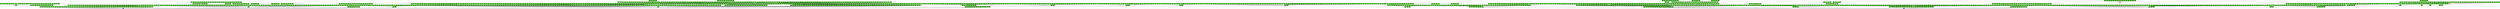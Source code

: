 /* Graphviz file generated by GINsim - 14 janvier 2015 14:27:20 CET */

digraph G {5746 [label="i-10111111101", shape=box,style=filled, width="1.1", height="1.1",color="#229C00"];5518 [label="i-10011000101", shape=box,style=filled, width="1.1", height="1.1",color="#229C00"];5770 [label="i-10101000011", shape=box,style=filled, width="1.1", height="1.1",color="#229C00"];5501 [label="i-00010000101", shape=box,style=filled, width="1.1", height="1.1",color="#229C00"];4367 [label="i-01101101000", shape=box,style=filled, width="1.1", height="1.1",color="#229C00"];4189 [label="i-10111111111", shape=box,style=filled, width="1.1", height="1.1",color="#229C00"];5330 [label="i-10111010001", shape=box,style=filled, width="1.1", height="1.1",color="#229C00"];4605 [label="i-10110001100", shape=box,style=filled, width="1.1", height="1.1",color="#229C00"];5382 [label="i-10001001001", shape=box,style=filled, width="1.1", height="1.1",color="#229C00"];4963 [label="i-01010111010", shape=box,style=filled, width="1.1", height="1.1",color="#229C00"];6110 [label="i-11000001111", shape=box,style=filled, width="1.1", height="1.1",color="#229C00"];4857 [label="i-00000001010", shape=box,style=filled, width="1.1", height="1.1",color="#229C00"];4263 [label="i-00101010000", shape=box,style=filled, width="1.1", height="1.1",color="#229C00"];5545 [label="i-00101100101", shape=box,style=filled, width="1.1", height="1.1",color="#229C00"];5663 [label="i-01010101101", shape=box,style=filled, width="1.1", height="1.1",color="#229C00"];4573 [label="i-11110110100", shape=box,style=filled, width="1.1", height="1.1",color="#229C00"];5736 [label="i-11001111101", shape=box,style=filled, width="1.1", height="1.1",color="#229C00"];4764 [label="i-11000100010", shape=box,style=filled, width="1.1", height="1.1",color="#229C00"];6014 [label="i-11000100111", shape=box,style=filled, width="1.1", height="1.1",color="#229C00"];4877 [label="i-00101001010", shape=box,style=filled, width="1.1", height="1.1",color="#229C00"];4458 [label="i-10100000100", shape=box,style=filled, width="1.1", height="1.1",color="#229C00"];4799 [label="i-01100010010", shape=box,style=filled, width="1.1", height="1.1",color="#229C00"];4393 [label="i-10110011000", shape=box,style=filled, width="1.1", height="1.1",color="#229C00"];5771 [label="i-01101000011", shape=box,style=filled, width="1.1", height="1.1",color="#229C00"];5531 [label="i-01100100101", shape=box,style=filled, width="1.1", height="1.1",color="#229C00"];4970 [label="i-10001111010", shape=box,style=filled, width="1.1", height="1.1",color="#229C00"];5504 [label="i-11010000101", shape=box,style=filled, width="1.1", height="1.1",color="#229C00"];4888 [label="i-11111001010", shape=box,style=filled, width="1.1", height="1.1",color="#229C00"];5438 [label="i-10010011001", shape=box,style=filled, width="1.1", height="1.1",color="#229C00"];5477 [label="i-00001111001", shape=box,style=filled, width="1.1", height="1.1",color="#229C00"];5310 [label="i-10010010001", shape=box,style=filled, width="1.1", height="1.1",color="#229C00"];4184 [label="i-01101000000", shape=box,style=filled, width="1.1", height="1.1",color="#229C00"];5033 [label="i-01001100110", shape=box,style=filled, width="1.1", height="1.1",color="#229C00"];4611 [label="i-11001001100", shape=box,style=filled, width="1.1", height="1.1",color="#229C00"];5271 [label="i-01000100001", shape=box,style=filled, width="1.1", height="1.1",color="#229C00"];5798 [label="i-10001100011", shape=box,style=filled, width="1.1", height="1.1",color="#229C00"];5181 [label="i-00010011110", shape=box,style=filled, width="1.1", height="1.1",color="#229C00"];5686 [label="i-10000011101", shape=box,style=filled, width="1.1", height="1.1",color="#229C00"];4499 [label="i-10010100100", shape=box,style=filled, width="1.1", height="1.1",color="#229C00"];5004 [label="i-11001000110", shape=box,style=filled, width="1.1", height="1.1",color="#229C00"];4424 [label="i-00100111000", shape=box,style=filled, width="1.1", height="1.1",color="#229C00"];4550 [label="i-00011010100", shape=box,style=filled, width="1.1", height="1.1",color="#229C00"];4364 [label="i-11001101000", shape=box,style=filled, width="1.1", height="1.1",color="#229C00"];5862 [label="i-10001110011", shape=box,style=filled, width="1.1", height="1.1",color="#229C00"];4608 [label="i-00001001100", shape=box,style=filled, width="1.1", height="1.1",color="#229C00"];4165 [label="i-11100000000", shape=box,style=filled, width="1.1", height="1.1",color="#229C00"];4619 [label="i-11011001100", shape=box,style=filled, width="1.1", height="1.1",color="#229C00"];5829 [label="i-00001010011", shape=box,style=filled, width="1.1", height="1.1",color="#229C00"];4633 [label="i-10010101100", shape=box,style=filled, width="1.1", height="1.1",color="#229C00"];5276 [label="i-11100100001", shape=box,style=filled, width="1.1", height="1.1",color="#229C00"];4542 [label="i-11011011111", shape=box,style=filled, width="1.1", height="1.1",color="#229C00"];5759 [label="i-01010000011", shape=box,style=filled, width="1.1", height="1.1",color="#229C00"];5822 [label="i-10010010011", shape=box,style=filled, width="1.1", height="1.1",color="#229C00"];5791 [label="i-01010100011", shape=box,style=filled, width="1.1", height="1.1",color="#229C00"];5463 [label="i-01000111001", shape=box,style=filled, width="1.1", height="1.1",color="#229C00"];5140 [label="i-11111001110", shape=box,style=filled, width="1.1", height="1.1",color="#229C00"];5959 [label="i-00100111011", shape=box,style=filled, width="1.1", height="1.1",color="#229C00"];5768 [label="i-11001000011", shape=box,style=filled, width="1.1", height="1.1",color="#229C00"];4235 [label="i-01011100000", shape=box,style=filled, width="1.1", height="1.1",color="#229C00"];5898 [label="i-11101001011", shape=box,style=filled, width="1.1", height="1.1",color="#229C00"];5757 [label="i-00010000011", shape=box,style=filled, width="1.1", height="1.1",color="#229C00"];4477 [label="i-10101000100", shape=box,style=filled, width="1.1", height="1.1",color="#229C00"];6051 [label="i-00010010111", shape=box,style=filled, width="1.1", height="1.1",color="#229C00"];4728 [label="i-11111111100", shape=box,style=filled, width="1.1", height="1.1",color="#229C00"];5277 [label="i-00010100001", shape=box,style=filled, width="1.1", height="1.1",color="#229C00"];6127 [label="i-11101001111", shape=box,style=filled, width="1.1", height="1.1",color="#229C00"];4402 [label="i-00101011000", shape=box,style=filled, width="1.1", height="1.1",color="#229C00"];5877 [label="i-00000001011", shape=box,style=filled, width="1.1", height="1.1",color="#229C00"];4217 [label="i-11010100000", shape=box,style=filled, width="1.1", height="1.1",color="#229C00"];4238 [label="i-10111100000", shape=box,style=filled, width="1.1", height="1.1",color="#229C00"];5292 [label="i-11101100001", shape=box,style=filled, width="1.1", height="1.1",color="#229C00"];5398 [label="i-10000101001", shape=box,style=filled, width="1.1", height="1.1",color="#229C00"];6069 [label="i-01011010111", shape=box,style=filled, width="1.1", height="1.1",color="#229C00"];5963 [label="i-00010111011", shape=box,style=filled, width="1.1", height="1.1",color="#229C00"];5424 [label="i-11011101001", shape=box,style=filled, width="1.1", height="1.1",color="#229C00"];4872 [label="i-11110001010", shape=box,style=filled, width="1.1", height="1.1",color="#229C00"];5599 [label="i-01010110101", shape=box,style=filled, width="1.1", height="1.1",color="#229C00"];5607 [label="i-01001110101", shape=box,style=filled, width="1.1", height="1.1",color="#229C00"];4584 [label="i-00011110100", shape=box,style=filled, width="1.1", height="1.1",color="#229C00"];4321 [label="i-00010001000", shape=box,style=filled, width="1.1", height="1.1",color="#229C00"];6123 [label="i-01001001111", shape=box,style=filled, width="1.1", height="1.1",color="#229C00"];4997 [label="i-00110000110", shape=box,style=filled, width="1.1", height="1.1",color="#229C00"];5512 [label="i-11001000101", shape=box,style=filled, width="1.1", height="1.1",color="#229C00"];5073 [label="i-01011010110", shape=box,style=filled, width="1.1", height="1.1",color="#229C00"];5986 [label="i-11100000111", shape=box,style=filled, width="1.1", height="1.1",color="#229C00"];5117 [label="i-00010001110", shape=box,style=filled, width="1.1", height="1.1",color="#229C00"];5089 [label="i-00110110110", shape=box,style=filled, width="1.1", height="1.1",color="#229C00"];5226 [label="i-10101111110", shape=box,style=filled, width="1.1", height="1.1",color="#229C00"];5743 [label="i-01011111101", shape=box,style=filled, width="1.1", height="1.1",color="#229C00"];5098 [label="i-10101110110", shape=box,style=filled, width="1.1", height="1.1",color="#229C00"];5886 [label="i-10010001011", shape=box,style=filled, width="1.1", height="1.1",color="#229C00"];4197 [label="i-11011000000", shape=box,style=filled, width="1.1", height="1.1",color="#229C00"];5620 [label="i-11111110101", shape=box,style=filled, width="1.1", height="1.1",color="#229C00"];5194 [label="i-10101011110", shape=box,style=filled, width="1.1", height="1.1",color="#229C00"];4692 [label="i-10111011100", shape=box,style=filled, width="1.1", height="1.1",color="#229C00"];5419 [label="i-01101101001", shape=box,style=filled, width="1.1", height="1.1",color="#229C00"];5860 [label="i-11110110011", shape=box,style=filled, width="1.1", height="1.1",color="#229C00"];5054 [label="i-11100010110", shape=box,style=filled, width="1.1", height="1.1",color="#229C00"];4293 [label="i-01110110000", shape=box,style=filled, width="1.1", height="1.1",color="#229C00"];4510 [label="i-01001100100", shape=box,style=filled, width="1.1", height="1.1",color="#229C00"];4242 [label="i-11111100000", shape=box,style=filled, width="1.1", height="1.1",color="#229C00"];6096 [label="i-10101110111", shape=box,style=filled, width="1.1", height="1.1",color="#229C00"];6176 [label="i-10111011111", shape=box,style=filled, width="1.1", height="1.1",color="#229C00"];5902 [label="i-01111001011", shape=box,style=filled, width="1.1", height="1.1",color="#229C00"];6033 [label="i-01101100111", shape=box,style=filled, width="1.1", height="1.1",color="#229C00"];5217 [label="i-00110111110", shape=box,style=filled, width="1.1", height="1.1",color="#229C00"];5183 [label="i-01010011110", shape=box,style=filled, width="1.1", height="1.1",color="#229C00"];4562 [label="i-00100110100", shape=box,style=filled, width="1.1", height="1.1",color="#229C00"];4850 [label="i-10011110010", shape=box,style=filled, width="1.1", height="1.1",color="#229C00"];4363 [label="i-01001101000", shape=box,style=filled, width="1.1", height="1.1",color="#229C00"];6138 [label="i-10100101111", shape=box,style=filled, width="1.1", height="1.1",color="#229C00"];5257 [label="i-00101000001", shape=box,style=filled, width="1.1", height="1.1",color="#229C00"];6124 [label="i-00101001111", shape=box,style=filled, width="1.1", height="1.1",color="#229C00"];5639 [label="i-01001001101", shape=box,style=filled, width="1.1", height="1.1",color="#229C00"];5202 [label="i-10111011110", shape=box,style=filled, width="1.1", height="1.1",color="#229C00"];5916 [label="i-00110101011", shape=box,style=filled, width="1.1", height="1.1",color="#229C00"];5927 [label="i-01011101011", shape=box,style=filled, width="1.1", height="1.1",color="#229C00"];4447 [label="i-11111101011", shape=box,style=filled, width="1.1", height="1.1",color="#229C00"];4452 [label="i-10111111000", shape=box,style=filled, width="1.1", height="1.1",color="#229C00"];5549 [label="i-00011100101", shape=box,style=filled, width="1.1", height="1.1",color="#229C00"];5582 [label="i-10011010101", shape=box,style=filled, width="1.1", height="1.1",color="#229C00"];4845 [label="i-00101110010", shape=box,style=filled, width="1.1", height="1.1",color="#229C00"];4442 [label="i-01101111000", shape=box,style=filled, width="1.1", height="1.1",color="#229C00"];5021 [label="i-01100100110", shape=box,style=filled, width="1.1", height="1.1",color="#229C00"];5694 [label="i-10010011101", shape=box,style=filled, width="1.1", height="1.1",color="#229C00"];4585 [label="i-10011110100", shape=box,style=filled, width="1.1", height="1.1",color="#229C00"];5817 [label="i-00100010011", shape=box,style=filled, width="1.1", height="1.1",color="#229C00"];5880 [label="i-11000001011", shape=box,style=filled, width="1.1", height="1.1",color="#229C00"];4455 [label="i-01000000100", shape=box,style=filled, width="1.1", height="1.1",color="#229C00"];6145 [label="i-00110101111", shape=box,style=filled, width="1.1", height="1.1",color="#229C00"];4422 [label="i-01000111000", shape=box,style=filled, width="1.1", height="1.1",color="#229C00"];4612 [label="i-00101001100", shape=box,style=filled, width="1.1", height="1.1",color="#229C00"];5034 [label="i-11001100110", shape=box,style=filled, width="1.1", height="1.1",color="#229C00"];4236 [label="i-11011100000", shape=box,style=filled, width="1.1", height="1.1",color="#229C00"];5907 [label="i-11000101011", shape=box,style=filled, width="1.1", height="1.1",color="#229C00"];5878 [label="i-10000001011", shape=box,style=filled, width="1.1", height="1.1",color="#229C00"];4319 [label="i-01100001000", shape=box,style=filled, width="1.1", height="1.1",color="#229C00"];4454 [label="i-11111111000", shape=box,style=filled, width="1.1", height="1.1",color="#229C00"];6072 [label="i-10111010111", shape=box,style=filled, width="1.1", height="1.1",color="#229C00"];4395 [label="i-11110011000", shape=box,style=filled, width="1.1", height="1.1",color="#229C00"];5064 [label="i-10001010110", shape=box,style=filled, width="1.1", height="1.1",color="#229C00"];4821 [label="i-00111010010", shape=box,style=filled, width="1.1", height="1.1",color="#229C00"];5863 [label="i-01001110011", shape=box,style=filled, width="1.1", height="1.1",color="#229C00"];5826 [label="i-10110010011", shape=box,style=filled, width="1.1", height="1.1",color="#229C00"];5165 [label="i-00011101110", shape=box,style=filled, width="1.1", height="1.1",color="#229C00"];5131 [label="i-01101001110", shape=box,style=filled, width="1.1", height="1.1",color="#229C00"];4334 [label="i-10101001000", shape=box,style=filled, width="1.1", height="1.1",color="#229C00"];4529 [label="i-10001011111", shape=box,style=filled, width="1.1", height="1.1",color="#229C00"];5244 [label="i-11100000001", shape=box,style=filled, width="1.1", height="1.1",color="#229C00"];4335 [label="i-01101001000", shape=box,style=filled, width="1.1", height="1.1",color="#229C00"];5844 [label="i-11111010011", shape=box,style=filled, width="1.1", height="1.1",color="#229C00"];6184 [label="i-10100111111", shape=box,style=filled, width="1.1", height="1.1",color="#229C00"];4579 [label="i-00101110100", shape=box,style=filled, width="1.1", height="1.1",color="#229C00"];6167 [label="i-00110011111", shape=box,style=filled, width="1.1", height="1.1",color="#229C00"];5001 [label="i-00001000110", shape=box,style=filled, width="1.1", height="1.1",color="#229C00"];6054 [label="i-11010010111", shape=box,style=filled, width="1.1", height="1.1",color="#229C00"];6097 [label="i-01101110111", shape=box,style=filled, width="1.1", height="1.1",color="#229C00"];5752 [label="i-11000000011", shape=box,style=filled, width="1.1", height="1.1",color="#229C00"];4446 [label="i-10011111000", shape=box,style=filled, width="1.1", height="1.1",color="#229C00"];4427 [label="i-11100111000", shape=box,style=filled, width="1.1", height="1.1",color="#229C00"];5437 [label="i-00010011001", shape=box,style=filled, width="1.1", height="1.1",color="#229C00"];4241 [label="i-00101111011", shape=box,style=filled, width="1.1", height="1.1",color="#229C00"];4415 [label="i-10111011000", shape=box,style=filled, width="1.1", height="1.1",color="#229C00"];5479 [label="i-01001111001", shape=box,style=filled, width="1.1", height="1.1",color="#229C00"];4325 [label="i-00110001000", shape=box,style=filled, width="1.1", height="1.1",color="#229C00"];5138 [label="i-10111001110", shape=box,style=filled, width="1.1", height="1.1",color="#229C00"];4330 [label="i-10001001000", shape=box,style=filled, width="1.1", height="1.1",color="#229C00"];4391 [label="i-11010011000", shape=box,style=filled, width="1.1", height="1.1",color="#229C00"];4615 [label="i-11101001100", shape=box,style=filled, width="1.1", height="1.1",color="#229C00"];4986 [label="i-10000000110", shape=box,style=filled, width="1.1", height="1.1",color="#229C00"];6185 [label="i-01100111111", shape=box,style=filled, width="1.1", height="1.1",color="#229C00"];4234 [label="i-01111111011", shape=box,style=filled, width="1.1", height="1.1",color="#229C00"];5866 [label="i-10101110011", shape=box,style=filled, width="1.1", height="1.1",color="#229C00"];5494 [label="i-10000000101", shape=box,style=filled, width="1.1", height="1.1",color="#229C00"];5466 [label="i-10100111001", shape=box,style=filled, width="1.1", height="1.1",color="#229C00"];4377 [label="i-10000000100", shape=box,style=filled, width="1.1", height="1.1",color="#229C00"];4346 [label="i-10000101000", shape=box,style=filled, width="1.1", height="1.1",color="#229C00"];4713 [label="i-11011001011", shape=box,style=filled, width="1.1", height="1.1",color="#229C00"];4823 [label="i-01111010010", shape=box,style=filled, width="1.1", height="1.1",color="#229C00"];5430 [label="i-10000011001", shape=box,style=filled, width="1.1", height="1.1",color="#229C00"];5041 [label="i-01011100110", shape=box,style=filled, width="1.1", height="1.1",color="#229C00"];5436 [label="i-11100011001", shape=box,style=filled, width="1.1", height="1.1",color="#229C00"];6116 [label="i-10010001111", shape=box,style=filled, width="1.1", height="1.1",color="#229C00"];5256 [label="i-11001000001", shape=box,style=filled, width="1.1", height="1.1",color="#229C00"];4622 [label="i-01111001100", shape=box,style=filled, width="1.1", height="1.1",color="#229C00"];5059 [label="i-00110010110", shape=box,style=filled, width="1.1", height="1.1",color="#229C00"];4336 [label="i-11101001000", shape=box,style=filled, width="1.1", height="1.1",color="#229C00"];5270 [label="i-10000100001", shape=box,style=filled, width="1.1", height="1.1",color="#229C00"];4383 [label="i-00100011000", shape=box,style=filled, width="1.1", height="1.1",color="#229C00"];6196 [label="i-11001111111", shape=box,style=filled, width="1.1", height="1.1",color="#229C00"];4740 [label="i-11010000010", shape=box,style=filled, width="1.1", height="1.1",color="#229C00"];4508 [label="i-10001100100", shape=box,style=filled, width="1.1", height="1.1",color="#229C00"];4498 [label="i-00010100100", shape=box,style=filled, width="1.1", height="1.1",color="#229C00"];4316 [label="i-11000001000", shape=box,style=filled, width="1.1", height="1.1",color="#229C00"];4844 [label="i-11001110010", shape=box,style=filled, width="1.1", height="1.1",color="#229C00"];6189 [label="i-01010111111", shape=box,style=filled, width="1.1", height="1.1",color="#229C00"];4180 [label="i-00001010000", shape=box,style=filled, width="1.1", height="1.1",color="#229C00"];5576 [label="i-11001010101", shape=box,style=filled, width="1.1", height="1.1",color="#229C00"];4913 [label="i-00011101010", shape=box,style=filled, width="1.1", height="1.1",color="#229C00"];5528 [label="i-11000100101", shape=box,style=filled, width="1.1", height="1.1",color="#229C00"];5254 [label="i-10001000001", shape=box,style=filled, width="1.1", height="1.1",color="#229C00"];5679 [label="i-01011101101", shape=box,style=filled, width="1.1", height="1.1",color="#229C00"];5173 [label="i-00000011110", shape=box,style=filled, width="1.1", height="1.1",color="#229C00"];5030 [label="i-11110100110", shape=box,style=filled, width="1.1", height="1.1",color="#229C00"];4830 [label="i-10100110010", shape=box,style=filled, width="1.1", height="1.1",color="#229C00"];6060 [label="i-10001010111", shape=box,style=filled, width="1.1", height="1.1",color="#229C00"];4443 [label="i-11101111000", shape=box,style=filled, width="1.1", height="1.1",color="#229C00"];4357 [label="i-00110101000", shape=box,style=filled, width="1.1", height="1.1",color="#229C00"];4697 [label="i-01000111100", shape=box,style=filled, width="1.1", height="1.1",color="#229C00"];4530 [label="i-01100010100", shape=box,style=filled, width="1.1", height="1.1",color="#229C00"];5470 [label="i-10010111001", shape=box,style=filled, width="1.1", height="1.1",color="#229C00"];4902 [label="i-10110101010", shape=box,style=filled, width="1.1", height="1.1",color="#229C00"];5574 [label="i-10001010101", shape=box,style=filled, width="1.1", height="1.1",color="#229C00"];5174 [label="i-10000011110", shape=box,style=filled, width="1.1", height="1.1",color="#229C00"];4761 [label="i-00000100010", shape=box,style=filled, width="1.1", height="1.1",color="#229C00"];5985 [label="i-01100000111", shape=box,style=filled, width="1.1", height="1.1",color="#229C00"];5597 [label="i-00010110101", shape=box,style=filled, width="1.1", height="1.1",color="#229C00"];4881 [label="i-00011001010", shape=box,style=filled, width="1.1", height="1.1",color="#229C00"];6129 [label="i-00111001111", shape=box,style=filled, width="1.1", height="1.1",color="#229C00"];4514 [label="i-01001011011", shape=box,style=filled, width="1.1", height="1.1",color="#229C00"];6093 [label="i-01001110111", shape=box,style=filled, width="1.1", height="1.1",color="#229C00"];5762 [label="i-10110000011", shape=box,style=filled, width="1.1", height="1.1",color="#229C00"];5710 [label="i-10011011101", shape=box,style=filled, width="1.1", height="1.1",color="#229C00"];5396 [label="i-11111001001", shape=box,style=filled, width="1.1", height="1.1",color="#229C00"];5513 [label="i-00101000101", shape=box,style=filled, width="1.1", height="1.1",color="#229C00"];5096 [label="i-11001110110", shape=box,style=filled, width="1.1", height="1.1",color="#229C00"];6114 [label="i-11100001111", shape=box,style=filled, width="1.1", height="1.1",color="#229C00"];6007 [label="i-00111000111", shape=box,style=filled, width="1.1", height="1.1",color="#229C00"];5130 [label="i-10101001110", shape=box,style=filled, width="1.1", height="1.1",color="#229C00"];6095 [label="i-00101110111", shape=box,style=filled, width="1.1", height="1.1",color="#229C00"];5772 [label="i-11101000011", shape=box,style=filled, width="1.1", height="1.1",color="#229C00"];5075 [label="i-00111010110", shape=box,style=filled, width="1.1", height="1.1",color="#229C00"];6122 [label="i-11110001111", shape=box,style=filled, width="1.1", height="1.1",color="#229C00"];5783 [label="i-01000100011", shape=box,style=filled, width="1.1", height="1.1",color="#229C00"];4284 [label="i-10100110000", shape=box,style=filled, width="1.1", height="1.1",color="#229C00"];5246 [label="i-10010000001", shape=box,style=filled, width="1.1", height="1.1",color="#229C00"];5758 [label="i-10010000011", shape=box,style=filled, width="1.1", height="1.1",color="#229C00"];4537 [label="i-10110010100", shape=box,style=filled, width="1.1", height="1.1",color="#229C00"];5882 [label="i-10100001011", shape=box,style=filled, width="1.1", height="1.1",color="#229C00"];5818 [label="i-10100010011", shape=box,style=filled, width="1.1", height="1.1",color="#229C00"];6068 [label="i-10011010111", shape=box,style=filled, width="1.1", height="1.1",color="#229C00"];5820 [label="i-11100010011", shape=box,style=filled, width="1.1", height="1.1",color="#229C00"];5143 [label="i-01000101110", shape=box,style=filled, width="1.1", height="1.1",color="#229C00"];6085 [label="i-01010110111", shape=box,style=filled, width="1.1", height="1.1",color="#229C00"];5215 [label="i-01010111110", shape=box,style=filled, width="1.1", height="1.1",color="#229C00"];5499 [label="i-01100000101", shape=box,style=filled, width="1.1", height="1.1",color="#229C00"];5988 [label="i-10010000111", shape=box,style=filled, width="1.1", height="1.1",color="#229C00"];5432 [label="i-11000011001", shape=box,style=filled, width="1.1", height="1.1",color="#229C00"];5749 [label="i-00000000011", shape=box,style=filled, width="1.1", height="1.1",color="#229C00"];4471 [label="i-01110000100", shape=box,style=filled, width="1.1", height="1.1",color="#229C00"];5069 [label="i-01101010110", shape=box,style=filled, width="1.1", height="1.1",color="#229C00"];4519 [label="i-01011100100", shape=box,style=filled, width="1.1", height="1.1",color="#229C00"];5453 [label="i-00011011001", shape=box,style=filled, width="1.1", height="1.1",color="#229C00"];5005 [label="i-00101000110", shape=box,style=filled, width="1.1", height="1.1",color="#229C00"];4867 [label="i-01010001010", shape=box,style=filled, width="1.1", height="1.1",color="#229C00"];5775 [label="i-01011000011", shape=box,style=filled, width="1.1", height="1.1",color="#229C00"];4167 [label="i-00010000000", shape=box,style=filled, width="1.1", height="1.1",color="#229C00"];4589 [label="i-10111110100", shape=box,style=filled, width="1.1", height="1.1",color="#229C00"];5356 [label="i-11101110001", shape=box,style=filled, width="1.1", height="1.1",color="#229C00"];4456 [label="i-11000000100", shape=box,style=filled, width="1.1", height="1.1",color="#229C00"];5525 [label="i-00000100101", shape=box,style=filled, width="1.1", height="1.1",color="#229C00"];6149 [label="i-01001101111", shape=box,style=filled, width="1.1", height="1.1",color="#229C00"];5855 [label="i-01010110011", shape=box,style=filled, width="1.1", height="1.1",color="#229C00"];5894 [label="i-01001001011", shape=box,style=filled, width="1.1", height="1.1",color="#229C00"];5952 [label="i-10111011011", shape=box,style=filled, width="1.1", height="1.1",color="#229C00"];5796 [label="i-11110100011", shape=box,style=filled, width="1.1", height="1.1",color="#229C00"];4943 [label="i-01101011010", shape=box,style=filled, width="1.1", height="1.1",color="#229C00"];4286 [label="i-11100110000", shape=box,style=filled, width="1.1", height="1.1",color="#229C00"];5708 [label="i-11101011101", shape=box,style=filled, width="1.1", height="1.1",color="#229C00"];5199 [label="i-01011011110", shape=box,style=filled, width="1.1", height="1.1",color="#229C00"];5345 [label="i-00110110001", shape=box,style=filled, width="1.1", height="1.1",color="#229C00"];4854 [label="i-10111110010", shape=box,style=filled, width="1.1", height="1.1",color="#229C00"];4749 [label="i-00101000010", shape=box,style=filled, width="1.1", height="1.1",color="#229C00"];5162 [label="i-10101101110", shape=box,style=filled, width="1.1", height="1.1",color="#229C00"];5460 [label="i-11111011001", shape=box,style=filled, width="1.1", height="1.1",color="#229C00"];5230 [label="i-10011111110", shape=box,style=filled, width="1.1", height="1.1",color="#229C00"];4961 [label="i-00010111010", shape=box,style=filled, width="1.1", height="1.1",color="#229C00"];5461 [label="i-00000111001", shape=box,style=filled, width="1.1", height="1.1",color="#229C00"];5380 [label="i-11110001001", shape=box,style=filled, width="1.1", height="1.1",color="#229C00"];5446 [label="i-10001011001", shape=box,style=filled, width="1.1", height="1.1",color="#229C00"];5394 [label="i-10111001001", shape=box,style=filled, width="1.1", height="1.1",color="#229C00"];5281 [label="i-00110100001", shape=box,style=filled, width="1.1", height="1.1",color="#229C00"];5552 [label="i-11011100101", shape=box,style=filled, width="1.1", height="1.1",color="#229C00"];4400 [label="i-00001000100", shape=box,style=filled, width="1.1", height="1.1",color="#229C00"];5311 [label="i-01010010001", shape=box,style=filled, width="1.1", height="1.1",color="#229C00"];5312 [label="i-11010010001", shape=box,style=filled, width="1.1", height="1.1",color="#229C00"];4178 [label="i-10001000000", shape=box,style=filled, width="1.1", height="1.1",color="#229C00"];4869 [label="i-00110001010", shape=box,style=filled, width="1.1", height="1.1",color="#229C00"];5404 [label="i-11100101001", shape=box,style=filled, width="1.1", height="1.1",color="#229C00"];5121 [label="i-00110001110", shape=box,style=filled, width="1.1", height="1.1",color="#229C00"];4188 [label="i-00011000000", shape=box,style=filled, width="1.1", height="1.1",color="#229C00"];5857 [label="i-00110110011", shape=box,style=filled, width="1.1", height="1.1",color="#229C00"];4448 [label="i-01011111000", shape=box,style=filled, width="1.1", height="1.1",color="#229C00"];5570 [label="i-10110010101", shape=box,style=filled, width="1.1", height="1.1",color="#229C00"];4687 [label="i-00011011100", shape=box,style=filled, width="1.1", height="1.1",color="#229C00"];4503 [label="i-10110100100", shape=box,style=filled, width="1.1", height="1.1",color="#229C00"];6003 [label="i-00011000111", shape=box,style=filled, width="1.1", height="1.1",color="#229C00"];4603 [label="i-11010001100", shape=box,style=filled, width="1.1", height="1.1",color="#229C00"];6186 [label="i-11100111111", shape=box,style=filled, width="1.1", height="1.1",color="#229C00"];5196 [label="i-11101011110", shape=box,style=filled, width="1.1", height="1.1",color="#229C00"];4884 [label="i-11011001010", shape=box,style=filled, width="1.1", height="1.1",color="#229C00"];5251 [label="i-01110000001", shape=box,style=filled, width="1.1", height="1.1",color="#229C00"];5891 [label="i-01110001011", shape=box,style=filled, width="1.1", height="1.1",color="#229C00"];6162 [label="i-11100011111", shape=box,style=filled, width="1.1", height="1.1",color="#229C00"];4276 [label="i-11101111111", shape=box,style=filled, width="1.1", height="1.1",color="#229C00"];4661 [label="i-10100011100", shape=box,style=filled, width="1.1", height="1.1",color="#229C00"];4859 [label="i-01000001010", shape=box,style=filled, width="1.1", height="1.1",color="#229C00"];5378 [label="i-10110001001", shape=box,style=filled, width="1.1", height="1.1",color="#229C00"];5688 [label="i-11000011101", shape=box,style=filled, width="1.1", height="1.1",color="#229C00"];4621 [label="i-10111001100", shape=box,style=filled, width="1.1", height="1.1",color="#229C00"];5294 [label="i-10011100001", shape=box,style=filled, width="1.1", height="1.1",color="#229C00"];4641 [label="i-10001101100", shape=box,style=filled, width="1.1", height="1.1",color="#229C00"];4719 [label="i-01101111100", shape=box,style=filled, width="1.1", height="1.1",color="#229C00"];5385 [label="i-00101001001", shape=box,style=filled, width="1.1", height="1.1",color="#229C00"];4745 [label="i-00001000010", shape=box,style=filled, width="1.1", height="1.1",color="#229C00"];6181 [label="i-01000111111", shape=box,style=filled, width="1.1", height="1.1",color="#229C00"];5420 [label="i-11101101001", shape=box,style=filled, width="1.1", height="1.1",color="#229C00"];5391 [label="i-01011001001", shape=box,style=filled, width="1.1", height="1.1",color="#229C00"];4564 [label="i-01100110100", shape=box,style=filled, width="1.1", height="1.1",color="#229C00"];5975 [label="i-00011111011", shape=box,style=filled, width="1.1", height="1.1",color="#229C00"];5677 [label="i-00011101101", shape=box,style=filled, width="1.1", height="1.1",color="#229C00"];5740 [label="i-11101111101", shape=box,style=filled, width="1.1", height="1.1",color="#229C00"];4543 [label="i-01001010100", shape=box,style=filled, width="1.1", height="1.1",color="#229C00"];6002 [label="i-11101000111", shape=box,style=filled, width="1.1", height="1.1",color="#229C00"];5631 [label="i-01010001101", shape=box,style=filled, width="1.1", height="1.1",color="#229C00"];5508 [label="i-11110000101", shape=box,style=filled, width="1.1", height="1.1",color="#229C00"];6160 [label="i-10100011111", shape=box,style=filled, width="1.1", height="1.1",color="#229C00"];5643 [label="i-01101001101", shape=box,style=filled, width="1.1", height="1.1",color="#229C00"];5712 [label="i-11011011101", shape=box,style=filled, width="1.1", height="1.1",color="#229C00"];5594 [label="i-10100110101", shape=box,style=filled, width="1.1", height="1.1",color="#229C00"];4548 [label="i-01101010100", shape=box,style=filled, width="1.1", height="1.1",color="#229C00"];5848 [label="i-11000110011", shape=box,style=filled, width="1.1", height="1.1",color="#229C00"];5699 [label="i-01110011101", shape=box,style=filled, width="1.1", height="1.1",color="#229C00"];6131 [label="i-01111001111", shape=box,style=filled, width="1.1", height="1.1",color="#229C00"];5553 [label="i-00111100101", shape=box,style=filled, width="1.1", height="1.1",color="#229C00"];6084 [label="i-10010110111", shape=box,style=filled, width="1.1", height="1.1",color="#229C00"];5554 [label="i-10111100101", shape=box,style=filled, width="1.1", height="1.1",color="#229C00"];4977 [label="i-00011111010", shape=box,style=filled, width="1.1", height="1.1",color="#229C00"];4526 [label="i-11000010100", shape=box,style=filled, width="1.1", height="1.1",color="#229C00"];5066 [label="i-11001010110", shape=box,style=filled, width="1.1", height="1.1",color="#229C00"];4794 [label="i-10000010010", shape=box,style=filled, width="1.1", height="1.1",color="#229C00"];4213 [label="i-11100100000", shape=box,style=filled, width="1.1", height="1.1",color="#229C00"];5789 [label="i-00010100011", shape=box,style=filled, width="1.1", height="1.1",color="#229C00"];5949 [label="i-01101011011", shape=box,style=filled, width="1.1", height="1.1",color="#229C00"];4322 [label="i-10010001000", shape=box,style=filled, width="1.1", height="1.1",color="#229C00"];5974 [label="i-11001111011", shape=box,style=filled, width="1.1", height="1.1",color="#229C00"];4500 [label="i-01010100100", shape=box,style=filled, width="1.1", height="1.1",color="#229C00"];4651 [label="i-11011101100", shape=box,style=filled, width="1.1", height="1.1",color="#229C00"];5206 [label="i-10000111110", shape=box,style=filled, width="1.1", height="1.1",color="#229C00"];5702 [label="i-10001011101", shape=box,style=filled, width="1.1", height="1.1",color="#229C00"];4571 [label="i-10110110100", shape=box,style=filled, width="1.1", height="1.1",color="#229C00"];5825 [label="i-00110010011", shape=box,style=filled, width="1.1", height="1.1",color="#229C00"];4352 [label="i-11100101000", shape=box,style=filled, width="1.1", height="1.1",color="#229C00"];5123 [label="i-01110001110", shape=box,style=filled, width="1.1", height="1.1",color="#229C00"];4721 [label="i-00011111100", shape=box,style=filled, width="1.1", height="1.1",color="#229C00"];4829 [label="i-00100110010", shape=box,style=filled, width="1.1", height="1.1",color="#229C00"];4768 [label="i-11100100010", shape=box,style=filled, width="1.1", height="1.1",color="#229C00"];5248 [label="i-11010000001", shape=box,style=filled, width="1.1", height="1.1",color="#229C00"];5832 [label="i-11001010011", shape=box,style=filled, width="1.1", height="1.1",color="#229C00"];5867 [label="i-01101110011", shape=box,style=filled, width="1.1", height="1.1",color="#229C00"];4765 [label="i-00100100010", shape=box,style=filled, width="1.1", height="1.1",color="#229C00"];4759 [label="i-01111000010", shape=box,style=filled, width="1.1", height="1.1",color="#229C00"];4303 [label="i-00011110000", shape=box,style=filled, width="1.1", height="1.1",color="#229C00"];4205 [label="i-11111000000", shape=box,style=filled, width="1.1", height="1.1",color="#229C00"];5814 [label="i-10000010011", shape=box,style=filled, width="1.1", height="1.1",color="#229C00"];4626 [label="i-01000101100", shape=box,style=filled, width="1.1", height="1.1",color="#229C00"];5006 [label="i-10101000110", shape=box,style=filled, width="1.1", height="1.1",color="#229C00"];5649 [label="i-00111001101", shape=box,style=filled, width="1.1", height="1.1",color="#229C00"];5020 [label="i-10100100110", shape=box,style=filled, width="1.1", height="1.1",color="#229C00"];4431 [label="i-11010111000", shape=box,style=filled, width="1.1", height="1.1",color="#229C00"];4644 [label="i-00101101100", shape=box,style=filled, width="1.1", height="1.1",color="#229C00"];4982 [label="i-10111111010", shape=box,style=filled, width="1.1", height="1.1",color="#229C00"];5669 [label="i-00001101101", shape=box,style=filled, width="1.1", height="1.1",color="#229C00"];5904 [label="i-00000101011", shape=box,style=filled, width="1.1", height="1.1",color="#229C00"];5397 [label="i-00000101001", shape=box,style=filled, width="1.1", height="1.1",color="#229C00"];4486 [label="i-00111000100", shape=box,style=filled, width="1.1", height="1.1",color="#229C00"];5734 [label="i-10001111101", shape=box,style=filled, width="1.1", height="1.1",color="#229C00"];5517 [label="i-00011000101", shape=box,style=filled, width="1.1", height="1.1",color="#229C00"];5879 [label="i-01000001011", shape=box,style=filled, width="1.1", height="1.1",color="#229C00"];4875 [label="i-01001001010", shape=box,style=filled, width="1.1", height="1.1",color="#229C00"];4469 [label="i-10110000100", shape=box,style=filled, width="1.1", height="1.1",color="#229C00"];6172 [label="i-10101011111", shape=box,style=filled, width="1.1", height="1.1",color="#229C00"];5709 [label="i-00011011101", shape=box,style=filled, width="1.1", height="1.1",color="#229C00"];4577 [label="i-01001110100", shape=box,style=filled, width="1.1", height="1.1",color="#229C00"];4782 [label="i-10101100010", shape=box,style=filled, width="1.1", height="1.1",color="#229C00"];4516 [label="i-11101100100", shape=box,style=filled, width="1.1", height="1.1",color="#229C00"];5253 [label="i-00001000001", shape=box,style=filled, width="1.1", height="1.1",color="#229C00"];4578 [label="i-11001110100", shape=box,style=filled, width="1.1", height="1.1",color="#229C00"];5722 [label="i-10100111101", shape=box,style=filled, width="1.1", height="1.1",color="#229C00"];4796 [label="i-11000010010", shape=box,style=filled, width="1.1", height="1.1",color="#229C00"];5558 [label="i-10000010101", shape=box,style=filled, width="1.1", height="1.1",color="#229C00"];5047 [label="i-00000010110", shape=box,style=filled, width="1.1", height="1.1",color="#229C00"];5418 [label="i-10101101001", shape=box,style=filled, width="1.1", height="1.1",color="#229C00"];5444 [label="i-11110011001", shape=box,style=filled, width="1.1", height="1.1",color="#229C00"];5685 [label="i-00000011101", shape=box,style=filled, width="1.1", height="1.1",color="#229C00"];5934 [label="i-00100011011", shape=box,style=filled, width="1.1", height="1.1",color="#229C00"];6032 [label="i-10101100111", shape=box,style=filled, width="1.1", height="1.1",color="#229C00"];5876 [label="i-11111110011", shape=box,style=filled, width="1.1", height="1.1",color="#229C00"];5097 [label="i-00101110110", shape=box,style=filled, width="1.1", height="1.1",color="#229C00"];5160 [label="i-11001101110", shape=box,style=filled, width="1.1", height="1.1",color="#229C00"];4521 [label="i-00111100100", shape=box,style=filled, width="1.1", height="1.1",color="#229C00"];4628 [label="i-00100101100", shape=box,style=filled, width="1.1", height="1.1",color="#229C00"];4416 [label="i-11101101111", shape=box,style=filled, width="1.1", height="1.1",color="#229C00"];4818 [label="i-10011010010", shape=box,style=filled, width="1.1", height="1.1",color="#229C00"];5406 [label="i-10010101001", shape=box,style=filled, width="1.1", height="1.1",color="#229C00"];4969 [label="i-00001111010", shape=box,style=filled, width="1.1", height="1.1",color="#229C00"];5638 [label="i-10001001101", shape=box,style=filled, width="1.1", height="1.1",color="#229C00"];5485 [label="i-00011111001", shape=box,style=filled, width="1.1", height="1.1",color="#229C00"];5229 [label="i-00011111110", shape=box,style=filled, width="1.1", height="1.1",color="#229C00"];5705 [label="i-00101011101", shape=box,style=filled, width="1.1", height="1.1",color="#229C00"];4751 [label="i-01101000010", shape=box,style=filled, width="1.1", height="1.1",color="#229C00"];4698 [label="i-11000111100", shape=box,style=filled, width="1.1", height="1.1",color="#229C00"];5232 [label="i-11011111110", shape=box,style=filled, width="1.1", height="1.1",color="#229C00"];4923 [label="i-01000011010", shape=box,style=filled, width="1.1", height="1.1",color="#229C00"];4786 [label="i-10011100010", shape=box,style=filled, width="1.1", height="1.1",color="#229C00"];5402 [label="i-10100101001", shape=box,style=filled, width="1.1", height="1.1",color="#229C00"];5763 [label="i-01110000011", shape=box,style=filled, width="1.1", height="1.1",color="#229C00"];4688 [label="i-10011011100", shape=box,style=filled, width="1.1", height="1.1",color="#229C00"];5785 [label="i-00100100011", shape=box,style=filled, width="1.1", height="1.1",color="#229C00"];4831 [label="i-01100110010", shape=box,style=filled, width="1.1", height="1.1",color="#229C00"];4638 [label="i-01110101100", shape=box,style=filled, width="1.1", height="1.1",color="#229C00"];5845 [label="i-00000110011", shape=box,style=filled, width="1.1", height="1.1",color="#229C00"];4158 [label="i-10000000000", shape=box,style=filled, width="1.1", height="1.1",color="#229C00"];5700 [label="i-11110011101", shape=box,style=filled, width="1.1", height="1.1",color="#229C00"];6011 [label="i-00000100111", shape=box,style=filled, width="1.1", height="1.1",color="#229C00"];4312 [label="i-11111110000", shape=box,style=filled, width="1.1", height="1.1",color="#229C00"];4931 [label="i-01010011010", shape=box,style=filled, width="1.1", height="1.1",color="#229C00"];4487 [label="i-10111000100", shape=box,style=filled, width="1.1", height="1.1",color="#229C00"];6120 [label="i-10110001111", shape=box,style=filled, width="1.1", height="1.1",color="#229C00"];5359 [label="i-01011110001", shape=box,style=filled, width="1.1", height="1.1",color="#229C00"];4520 [label="i-11011100100", shape=box,style=filled, width="1.1", height="1.1",color="#229C00"];4725 [label="i-00111111100", shape=box,style=filled, width="1.1", height="1.1",color="#229C00"];5925 [label="i-00011101011", shape=box,style=filled, width="1.1", height="1.1",color="#229C00"];5048 [label="i-10000010110", shape=box,style=filled, width="1.1", height="1.1",color="#229C00"];4639 [label="i-11110101100", shape=box,style=filled, width="1.1", height="1.1",color="#229C00"];4405 [label="i-11101011000", shape=box,style=filled, width="1.1", height="1.1",color="#229C00"];5656 [label="i-11000101101", shape=box,style=filled, width="1.1", height="1.1",color="#229C00"];5338 [label="i-10100110001", shape=box,style=filled, width="1.1", height="1.1",color="#229C00"];6125 [label="i-10101001111", shape=box,style=filled, width="1.1", height="1.1",color="#229C00"];5456 [label="i-11011011001", shape=box,style=filled, width="1.1", height="1.1",color="#229C00"];5683 [label="i-01111101101", shape=box,style=filled, width="1.1", height="1.1",color="#229C00"];5055 [label="i-00010010110", shape=box,style=filled, width="1.1", height="1.1",color="#229C00"];4613 [label="i-10101001100", shape=box,style=filled, width="1.1", height="1.1",color="#229C00"];6175 [label="i-00111011111", shape=box,style=filled, width="1.1", height="1.1",color="#229C00"];5774 [label="i-10011000011", shape=box,style=filled, width="1.1", height="1.1",color="#229C00"];5469 [label="i-00010111001", shape=box,style=filled, width="1.1", height="1.1",color="#229C00"];5046 [label="i-11111100110", shape=box,style=filled, width="1.1", height="1.1",color="#229C00"];5010 [label="i-10011000110", shape=box,style=filled, width="1.1", height="1.1",color="#229C00"];5425 [label="i-00111101001", shape=box,style=filled, width="1.1", height="1.1",color="#229C00"];5650 [label="i-10111001101", shape=box,style=filled, width="1.1", height="1.1",color="#229C00"];5655 [label="i-01000101101", shape=box,style=filled, width="1.1", height="1.1",color="#229C00"];4781 [label="i-00101100010", shape=box,style=filled, width="1.1", height="1.1",color="#229C00"];4459 [label="i-00001011111", shape=box,style=filled, width="1.1", height="1.1",color="#229C00"];5717 [label="i-00000111101", shape=box,style=filled, width="1.1", height="1.1",color="#229C00"];5074 [label="i-11011010110", shape=box,style=filled, width="1.1", height="1.1",color="#229C00"];5413 [label="i-00001101001", shape=box,style=filled, width="1.1", height="1.1",color="#229C00"];5795 [label="i-01110100011", shape=box,style=filled, width="1.1", height="1.1",color="#229C00"];5527 [label="i-01000100101", shape=box,style=filled, width="1.1", height="1.1",color="#229C00"];5968 [label="i-10110111011", shape=box,style=filled, width="1.1", height="1.1",color="#229C00"];6164 [label="i-10010011111", shape=box,style=filled, width="1.1", height="1.1",color="#229C00"];5626 [label="i-10100001101", shape=box,style=filled, width="1.1", height="1.1",color="#229C00"];4243 [label="i-01000010000", shape=box,style=filled, width="1.1", height="1.1",color="#229C00"];4912 [label="i-11101101010", shape=box,style=filled, width="1.1", height="1.1",color="#229C00"];4182 [label="i-00101000000", shape=box,style=filled, width="1.1", height="1.1",color="#229C00"];4776 [label="i-11110100010", shape=box,style=filled, width="1.1", height="1.1",color="#229C00"];4874 [label="i-10001001010", shape=box,style=filled, width="1.1", height="1.1",color="#229C00"];6088 [label="i-10110110111", shape=box,style=filled, width="1.1", height="1.1",color="#229C00"];6195 [label="i-01001111111", shape=box,style=filled, width="1.1", height="1.1",color="#229C00"];5285 [label="i-00001100001", shape=box,style=filled, width="1.1", height="1.1",color="#229C00"];5452 [label="i-11101011001", shape=box,style=filled, width="1.1", height="1.1",color="#229C00"];5180 [label="i-11100011110", shape=box,style=filled, width="1.1", height="1.1",color="#229C00"];5443 [label="i-01110011001", shape=box,style=filled, width="1.1", height="1.1",color="#229C00"];4942 [label="i-10101011010", shape=box,style=filled, width="1.1", height="1.1",color="#229C00"];4307 [label="i-11011110000", shape=box,style=filled, width="1.1", height="1.1",color="#229C00"];5590 [label="i-10000110101", shape=box,style=filled, width="1.1", height="1.1",color="#229C00"];5819 [label="i-01100010011", shape=box,style=filled, width="1.1", height="1.1",color="#229C00"];5905 [label="i-10000101011", shape=box,style=filled, width="1.1", height="1.1",color="#229C00"];5751 [label="i-01000000011", shape=box,style=filled, width="1.1", height="1.1",color="#229C00"];5492 [label="i-11111111001", shape=box,style=filled, width="1.1", height="1.1",color="#229C00"];4273 [label="i-00111010000", shape=box,style=filled, width="1.1", height="1.1",color="#229C00"];5187 [label="i-01110011110", shape=box,style=filled, width="1.1", height="1.1",color="#229C00"];4170 [label="i-01010000000", shape=box,style=filled, width="1.1", height="1.1",color="#229C00"];6061 [label="i-01001010111", shape=box,style=filled, width="1.1", height="1.1",color="#229C00"];4382 [label="i-11000011000", shape=box,style=filled, width="1.1", height="1.1",color="#229C00"];5154 [label="i-10110101110", shape=box,style=filled, width="1.1", height="1.1",color="#229C00"];4783 [label="i-01101100010", shape=box,style=filled, width="1.1", height="1.1",color="#229C00"];4237 [label="i-00111100000", shape=box,style=filled, width="1.1", height="1.1",color="#229C00"];5890 [label="i-10110001011", shape=box,style=filled, width="1.1", height="1.1",color="#229C00"];4934 [label="i-10110011010", shape=box,style=filled, width="1.1", height="1.1",color="#229C00"];6151 [label="i-01101101111", shape=box,style=filled, width="1.1", height="1.1",color="#229C00"];4669 [label="i-01010011100", shape=box,style=filled, width="1.1", height="1.1",color="#229C00"];4374 [label="i-10111101000", shape=box,style=filled, width="1.1", height="1.1",color="#229C00"];5926 [label="i-10011101011", shape=box,style=filled, width="1.1", height="1.1",color="#229C00"];4665 [label="i-11100011100", shape=box,style=filled, width="1.1", height="1.1",color="#229C00"];5540 [label="i-11110100101", shape=box,style=filled, width="1.1", height="1.1",color="#229C00"];4795 [label="i-01000010010", shape=box,style=filled, width="1.1", height="1.1",color="#229C00"];4256 [label="i-01110010000", shape=box,style=filled, width="1.1", height="1.1",color="#229C00"];5279 [label="i-01010100001", shape=box,style=filled, width="1.1", height="1.1",color="#229C00"];5339 [label="i-01100110001", shape=box,style=filled, width="1.1", height="1.1",color="#229C00"];5175 [label="i-01000011110", shape=box,style=filled, width="1.1", height="1.1",color="#229C00"];5566 [label="i-10010010101", shape=box,style=filled, width="1.1", height="1.1",color="#229C00"];6166 [label="i-11010011111", shape=box,style=filled, width="1.1", height="1.1",color="#229C00"];4570 [label="i-00110110100", shape=box,style=filled, width="1.1", height="1.1",color="#229C00"];4707 [label="i-00110111100", shape=box,style=filled, width="1.1", height="1.1",color="#229C00"];5238 [label="i-10000000001", shape=box,style=filled, width="1.1", height="1.1",color="#229C00"];6156 [label="i-10000011111", shape=box,style=filled, width="1.1", height="1.1",color="#229C00"];5619 [label="i-01111110101", shape=box,style=filled, width="1.1", height="1.1",color="#229C00"];5633 [label="i-00110001101", shape=box,style=filled, width="1.1", height="1.1",color="#229C00"];4163 [label="i-10100000000", shape=box,style=filled, width="1.1", height="1.1",color="#229C00"];5899 [label="i-01011001011", shape=box,style=filled, width="1.1", height="1.1",color="#229C00"];4375 [label="i-01111101000", shape=box,style=filled, width="1.1", height="1.1",color="#229C00"];5480 [label="i-11001111001", shape=box,style=filled, width="1.1", height="1.1",color="#229C00"];4926 [label="i-10100011010", shape=box,style=filled, width="1.1", height="1.1",color="#229C00"];6155 [label="i-00000011111", shape=box,style=filled, width="1.1", height="1.1",color="#229C00"];5133 [label="i-00011001110", shape=box,style=filled, width="1.1", height="1.1",color="#229C00"];4365 [label="i-00101101000", shape=box,style=filled, width="1.1", height="1.1",color="#229C00"];5346 [label="i-10110110001", shape=box,style=filled, width="1.1", height="1.1",color="#229C00"];5918 [label="i-01110101011", shape=box,style=filled, width="1.1", height="1.1",color="#229C00"];5895 [label="i-00101001011", shape=box,style=filled, width="1.1", height="1.1",color="#229C00"];5833 [label="i-00101010011", shape=box,style=filled, width="1.1", height="1.1",color="#229C00"];4927 [label="i-01100011010", shape=box,style=filled, width="1.1", height="1.1",color="#229C00"];5331 [label="i-01111010001", shape=box,style=filled, width="1.1", height="1.1",color="#229C00"];5893 [label="i-10001001011", shape=box,style=filled, width="1.1", height="1.1",color="#229C00"];5903 [label="i-11111001011", shape=box,style=filled, width="1.1", height="1.1",color="#229C00"];5332 [label="i-11111010001", shape=box,style=filled, width="1.1", height="1.1",color="#229C00"];4260 [label="i-01001010000", shape=box,style=filled, width="1.1", height="1.1",color="#229C00"];4671 [label="i-11010011100", shape=box,style=filled, width="1.1", height="1.1",color="#229C00"];5674 [label="i-10101101101", shape=box,style=filled, width="1.1", height="1.1",color="#229C00"];4974 [label="i-10101111010", shape=box,style=filled, width="1.1", height="1.1",color="#229C00"];5800 [label="i-11001100011", shape=box,style=filled, width="1.1", height="1.1",color="#229C00"];5551 [label="i-01011100101", shape=box,style=filled, width="1.1", height="1.1",color="#229C00"];5858 [label="i-10110110011", shape=box,style=filled, width="1.1", height="1.1",color="#229C00"];4896 [label="i-11100101010", shape=box,style=filled, width="1.1", height="1.1",color="#229C00"];5426 [label="i-10111101001", shape=box,style=filled, width="1.1", height="1.1",color="#229C00"];4311 [label="i-01111110000", shape=box,style=filled, width="1.1", height="1.1",color="#229C00"];4362 [label="i-10001101000", shape=box,style=filled, width="1.1", height="1.1",color="#229C00"];5723 [label="i-01100111101", shape=box,style=filled, width="1.1", height="1.1",color="#229C00"];5476 [label="i-11110111001", shape=box,style=filled, width="1.1", height="1.1",color="#229C00"];5027 [label="i-00110100110", shape=box,style=filled, width="1.1", height="1.1",color="#229C00"];5038 [label="i-11101100110", shape=box,style=filled, width="1.1", height="1.1",color="#229C00"];4162 [label="i-00100000000", shape=box,style=filled, width="1.1", height="1.1",color="#229C00"];4732 [label="i-11000000010", shape=box,style=filled, width="1.1", height="1.1",color="#229C00"];5018 [label="i-11000100110", shape=box,style=filled, width="1.1", height="1.1",color="#229C00"];4981 [label="i-00111111010", shape=box,style=filled, width="1.1", height="1.1",color="#229C00"];5835 [label="i-01101010011", shape=box,style=filled, width="1.1", height="1.1",color="#229C00"];5090 [label="i-10110110110", shape=box,style=filled, width="1.1", height="1.1",color="#229C00"];5984 [label="i-10100000111", shape=box,style=filled, width="1.1", height="1.1",color="#229C00"];5704 [label="i-11001011101", shape=box,style=filled, width="1.1", height="1.1",color="#229C00"];4289 [label="i-01010110000", shape=box,style=filled, width="1.1", height="1.1",color="#229C00"];5875 [label="i-01111110011", shape=box,style=filled, width="1.1", height="1.1",color="#229C00"];5488 [label="i-11011111001", shape=box,style=filled, width="1.1", height="1.1",color="#229C00"];4201 [label="i-11001001011", shape=box,style=filled, width="1.1", height="1.1",color="#229C00"];4177 [label="i-00001000000", shape=box,style=filled, width="1.1", height="1.1",color="#229C00"];5220 [label="i-11110111110", shape=box,style=filled, width="1.1", height="1.1",color="#229C00"];4502 [label="i-00110100100", shape=box,style=filled, width="1.1", height="1.1",color="#229C00"];5690 [label="i-10100011101", shape=box,style=filled, width="1.1", height="1.1",color="#229C00"];6108 [label="i-10000001111", shape=box,style=filled, width="1.1", height="1.1",color="#229C00"];5399 [label="i-01000101001", shape=box,style=filled, width="1.1", height="1.1",color="#229C00"];5555 [label="i-01111100101", shape=box,style=filled, width="1.1", height="1.1",color="#229C00"];4787 [label="i-01011100010", shape=box,style=filled, width="1.1", height="1.1",color="#229C00"];4763 [label="i-01000100010", shape=box,style=filled, width="1.1", height="1.1",color="#229C00"];5213 [label="i-00010111110", shape=box,style=filled, width="1.1", height="1.1",color="#229C00"];4390 [label="i-01010011000", shape=box,style=filled, width="1.1", height="1.1",color="#229C00"];6052 [label="i-10010010111", shape=box,style=filled, width="1.1", height="1.1",color="#229C00"];4240 [label="i-01111100000", shape=box,style=filled, width="1.1", height="1.1",color="#229C00"];5107 [label="i-01111110110", shape=box,style=filled, width="1.1", height="1.1",color="#229C00"];5318 [label="i-10001010001", shape=box,style=filled, width="1.1", height="1.1",color="#229C00"];4696 [label="i-10000111100", shape=box,style=filled, width="1.1", height="1.1",color="#229C00"];6137 [label="i-00100101111", shape=box,style=filled, width="1.1", height="1.1",color="#229C00"];5440 [label="i-11010011001", shape=box,style=filled, width="1.1", height="1.1",color="#229C00"];5648 [label="i-11011001101", shape=box,style=filled, width="1.1", height="1.1",color="#229C00"];4967 [label="i-01110111010", shape=box,style=filled, width="1.1", height="1.1",color="#229C00"];4726 [label="i-10111111100", shape=box,style=filled, width="1.1", height="1.1",color="#229C00"];5319 [label="i-01001010001", shape=box,style=filled, width="1.1", height="1.1",color="#229C00"];5725 [label="i-00010111101", shape=box,style=filled, width="1.1", height="1.1",color="#229C00"];5109 [label="i-00000001110", shape=box,style=filled, width="1.1", height="1.1",color="#229C00"];5668 [label="i-11110101101", shape=box,style=filled, width="1.1", height="1.1",color="#229C00"];5129 [label="i-00101001110", shape=box,style=filled, width="1.1", height="1.1",color="#229C00"];4966 [label="i-10110111010", shape=box,style=filled, width="1.1", height="1.1",color="#229C00"];4634 [label="i-01010101100", shape=box,style=filled, width="1.1", height="1.1",color="#229C00"];4709 [label="i-01110111100", shape=box,style=filled, width="1.1", height="1.1",color="#229C00"];4523 [label="i-01111100100", shape=box,style=filled, width="1.1", height="1.1",color="#229C00"];4774 [label="i-10110100010", shape=box,style=filled, width="1.1", height="1.1",color="#229C00"];5816 [label="i-11000010011", shape=box,style=filled, width="1.1", height="1.1",color="#229C00"];5807 [label="i-01011100011", shape=box,style=filled, width="1.1", height="1.1",color="#229C00"];5930 [label="i-00000011011", shape=box,style=filled, width="1.1", height="1.1",color="#229C00"];4904 [label="i-11110101010", shape=box,style=filled, width="1.1", height="1.1",color="#229C00"];5169 [label="i-00111101110", shape=box,style=filled, width="1.1", height="1.1",color="#229C00"];4410 [label="i-11111101111", shape=box,style=filled, width="1.1", height="1.1",color="#229C00"];6055 [label="i-00110010111", shape=box,style=filled, width="1.1", height="1.1",color="#229C00"];5415 [label="i-01001101001", shape=box,style=filled, width="1.1", height="1.1",color="#229C00"];5008 [label="i-11101000110", shape=box,style=filled, width="1.1", height="1.1",color="#229C00"];5606 [label="i-10001110101", shape=box,style=filled, width="1.1", height="1.1",color="#229C00"];4208 [label="i-01000100000", shape=box,style=filled, width="1.1", height="1.1",color="#229C00"];5608 [label="i-11001110101", shape=box,style=filled, width="1.1", height="1.1",color="#229C00"];4767 [label="i-01100100010", shape=box,style=filled, width="1.1", height="1.1",color="#229C00"];5682 [label="i-10111101101", shape=box,style=filled, width="1.1", height="1.1",color="#229C00"];5617 [label="i-00111110101", shape=box,style=filled, width="1.1", height="1.1",color="#229C00"];5739 [label="i-01101111101", shape=box,style=filled, width="1.1", height="1.1",color="#229C00"];6045 [label="i-01000010111", shape=box,style=filled, width="1.1", height="1.1",color="#229C00"];4512 [label="i-00101100100", shape=box,style=filled, width="1.1", height="1.1",color="#229C00"];4650 [label="i-01011101100", shape=box,style=filled, width="1.1", height="1.1",color="#229C00"];4429 [label="i-10010111000", shape=box,style=filled, width="1.1", height="1.1",color="#229C00"];4660 [label="i-00100011100", shape=box,style=filled, width="1.1", height="1.1",color="#229C00"];6118 [label="i-11010001111", shape=box,style=filled, width="1.1", height="1.1",color="#229C00"];6148 [label="i-11110101111", shape=box,style=filled, width="1.1", height="1.1",color="#229C00"];5853 [label="i-00010110011", shape=box,style=filled, width="1.1", height="1.1",color="#229C00"];4825 [label="i-00000110010", shape=box,style=filled, width="1.1", height="1.1",color="#229C00"];5738 [label="i-10101111101", shape=box,style=filled, width="1.1", height="1.1",color="#229C00"];4297 [label="i-01001110000", shape=box,style=filled, width="1.1", height="1.1",color="#229C00"];5948 [label="i-10101011011", shape=box,style=filled, width="1.1", height="1.1",color="#229C00"];4541 [label="i-10001010100", shape=box,style=filled, width="1.1", height="1.1",color="#229C00"];4596 [label="i-00100001100", shape=box,style=filled, width="1.1", height="1.1",color="#229C00"];6158 [label="i-11000011111", shape=box,style=filled, width="1.1", height="1.1",color="#229C00"];4302 [label="i-11101110000", shape=box,style=filled, width="1.1", height="1.1",color="#229C00"];5613 [label="i-00011110101", shape=box,style=filled, width="1.1", height="1.1",color="#229C00"];4731 [label="i-01000000010", shape=box,style=filled, width="1.1", height="1.1",color="#229C00"];5766 [label="i-10001000011", shape=box,style=filled, width="1.1", height="1.1",color="#229C00"];6187 [label="i-00010111111", shape=box,style=filled, width="1.1", height="1.1",color="#229C00"];6102 [label="i-11011110111", shape=box,style=filled, width="1.1", height="1.1",color="#229C00"];4555 [label="i-10111010100", shape=box,style=filled, width="1.1", height="1.1",color="#229C00"];4380 [label="i-01000011000", shape=box,style=filled, width="1.1", height="1.1",color="#229C00"];6111 [label="i-00100001111", shape=box,style=filled, width="1.1", height="1.1",color="#229C00"];6177 [label="i-01111011111", shape=box,style=filled, width="1.1", height="1.1",color="#229C00"];5314 [label="i-10110010001", shape=box,style=filled, width="1.1", height="1.1",color="#229C00"];5940 [label="i-01010011011", shape=box,style=filled, width="1.1", height="1.1",color="#229C00"];6078 [label="i-11000110111", shape=box,style=filled, width="1.1", height="1.1",color="#229C00"];5245 [label="i-00010000001", shape=box,style=filled, width="1.1", height="1.1",color="#229C00"];4962 [label="i-10010111010", shape=box,style=filled, width="1.1", height="1.1",color="#229C00"];4171 [label="i-00000110110", shape=box,style=filled, width="1.1", height="1.1",color="#229C00"];4694 [label="i-11111011100", shape=box,style=filled, width="1.1", height="1.1",color="#229C00"];4983 [label="i-01111111010", shape=box,style=filled, width="1.1", height="1.1",color="#229C00"];5201 [label="i-00111011110", shape=box,style=filled, width="1.1", height="1.1",color="#229C00"];4475 [label="i-01001000100", shape=box,style=filled, width="1.1", height="1.1",color="#229C00"];4723 [label="i-01011111100", shape=box,style=filled, width="1.1", height="1.1",color="#229C00"];5873 [label="i-00111110011", shape=box,style=filled, width="1.1", height="1.1",color="#229C00"];5082 [label="i-10100110110", shape=box,style=filled, width="1.1", height="1.1",color="#229C00"];5442 [label="i-10110011001", shape=box,style=filled, width="1.1", height="1.1",color="#229C00"];5219 [label="i-01110111110", shape=box,style=filled, width="1.1", height="1.1",color="#229C00"];4222 [label="i-00001100000", shape=box,style=filled, width="1.1", height="1.1",color="#229C00"];4747 [label="i-01001000010", shape=box,style=filled, width="1.1", height="1.1",color="#229C00"];4369 [label="i-00011101000", shape=box,style=filled, width="1.1", height="1.1",color="#229C00"];4597 [label="i-10100001100", shape=box,style=filled, width="1.1", height="1.1",color="#229C00"];5779 [label="i-01111000011", shape=box,style=filled, width="1.1", height="1.1",color="#229C00"];5482 [label="i-10101111001", shape=box,style=filled, width="1.1", height="1.1",color="#229C00"];5132 [label="i-11101001110", shape=box,style=filled, width="1.1", height="1.1",color="#229C00"];4313 [label="i-00000001000", shape=box,style=filled, width="1.1", height="1.1",color="#229C00"];4533 [label="i-10010010100", shape=box,style=filled, width="1.1", height="1.1",color="#229C00"];4856 [label="i-11111110010", shape=box,style=filled, width="1.1", height="1.1",color="#229C00"];5547 [label="i-01101100101", shape=box,style=filled, width="1.1", height="1.1",color="#229C00"];4224 [label="i-01001100000", shape=box,style=filled, width="1.1", height="1.1",color="#229C00"];6171 [label="i-00101011111", shape=box,style=filled, width="1.1", height="1.1",color="#229C00"];4930 [label="i-10010011010", shape=box,style=filled, width="1.1", height="1.1",color="#229C00"];5535 [label="i-01010100101", shape=box,style=filled, width="1.1", height="1.1",color="#229C00"];5015 [label="i-01111000110", shape=box,style=filled, width="1.1", height="1.1",color="#229C00"];4878 [label="i-10101001010", shape=box,style=filled, width="1.1", height="1.1",color="#229C00"];5937 [label="i-11100011011", shape=box,style=filled, width="1.1", height="1.1",color="#229C00"];5012 [label="i-11011000110", shape=box,style=filled, width="1.1", height="1.1",color="#229C00"];5624 [label="i-11000001101", shape=box,style=filled, width="1.1", height="1.1",color="#229C00"];4518 [label="i-10011100100", shape=box,style=filled, width="1.1", height="1.1",color="#229C00"];4710 [label="i-11110111100", shape=box,style=filled, width="1.1", height="1.1",color="#229C00"];4893 [label="i-00100101010", shape=box,style=filled, width="1.1", height="1.1",color="#229C00"];4748 [label="i-11001000010", shape=box,style=filled, width="1.1", height="1.1",color="#229C00"];6161 [label="i-01100011111", shape=box,style=filled, width="1.1", height="1.1",color="#229C00"];4750 [label="i-10101000010", shape=box,style=filled, width="1.1", height="1.1",color="#229C00"];6001 [label="i-01101000111", shape=box,style=filled, width="1.1", height="1.1",color="#229C00"];5024 [label="i-10010100110", shape=box,style=filled, width="1.1", height="1.1",color="#229C00"];4388 [label="i-00010011000", shape=box,style=filled, width="1.1", height="1.1",color="#229C00"];5188 [label="i-11110011110", shape=box,style=filled, width="1.1", height="1.1",color="#229C00"];4717 [label="i-00101111100", shape=box,style=filled, width="1.1", height="1.1",color="#229C00"];4811 [label="i-01001010010", shape=box,style=filled, width="1.1", height="1.1",color="#229C00"];5102 [label="i-10011110110", shape=box,style=filled, width="1.1", height="1.1",color="#229C00"];4251 [label="i-10010010000", shape=box,style=filled, width="1.1", height="1.1",color="#229C00"];4185 [label="i-11101000000", shape=box,style=filled, width="1.1", height="1.1",color="#229C00"];4438 [label="i-01001111000", shape=box,style=filled, width="1.1", height="1.1",color="#229C00"];5340 [label="i-11100110001", shape=box,style=filled, width="1.1", height="1.1",color="#229C00"];4190 [label="i-10011000000", shape=box,style=filled, width="1.1", height="1.1",color="#229C00"];6099 [label="i-00011110111", shape=box,style=filled, width="1.1", height="1.1",color="#229C00"];4581 [label="i-11001011011", shape=box,style=filled, width="1.1", height="1.1",color="#229C00"];5812 [label="i-11111100011", shape=box,style=filled, width="1.1", height="1.1",color="#229C00"];5887 [label="i-01010001011", shape=box,style=filled, width="1.1", height="1.1",color="#229C00"];4602 [label="i-01010001100", shape=box,style=filled, width="1.1", height="1.1",color="#229C00"];5249 [label="i-00110000001", shape=box,style=filled, width="1.1", height="1.1",color="#229C00"];4420 [label="i-00000111000", shape=box,style=filled, width="1.1", height="1.1",color="#229C00"];5874 [label="i-10111110011", shape=box,style=filled, width="1.1", height="1.1",color="#229C00"];4788 [label="i-11011100010", shape=box,style=filled, width="1.1", height="1.1",color="#229C00"];4253 [label="i-11010010000", shape=box,style=filled, width="1.1", height="1.1",color="#229C00"];4677 [label="i-11110011100", shape=box,style=filled, width="1.1", height="1.1",color="#229C00"];5869 [label="i-00011110011", shape=box,style=filled, width="1.1", height="1.1",color="#229C00"];5938 [label="i-00010011011", shape=box,style=filled, width="1.1", height="1.1",color="#229C00"];4868 [label="i-11010001010", shape=box,style=filled, width="1.1", height="1.1",color="#229C00"];5797 [label="i-00001100011", shape=box,style=filled, width="1.1", height="1.1",color="#229C00"];4355 [label="i-01010101000", shape=box,style=filled, width="1.1", height="1.1",color="#229C00"];4735 [label="i-01100000010", shape=box,style=filled, width="1.1", height="1.1",color="#229C00"];4817 [label="i-00011010010", shape=box,style=filled, width="1.1", height="1.1",color="#229C00"];6178 [label="i-11111011111", shape=box,style=filled, width="1.1", height="1.1",color="#229C00"];5439 [label="i-01010011001", shape=box,style=filled, width="1.1", height="1.1",color="#229C00"];5115 [label="i-01100001110", shape=box,style=filled, width="1.1", height="1.1",color="#229C00"];4397 [label="i-10001011000", shape=box,style=filled, width="1.1", height="1.1",color="#229C00"];4333 [label="i-00101001000", shape=box,style=filled, width="1.1", height="1.1",color="#229C00"];4654 [label="i-01111101100", shape=box,style=filled, width="1.1", height="1.1",color="#229C00"];5913 [label="i-10010101011", shape=box,style=filled, width="1.1", height="1.1",color="#229C00"];5354 [label="i-10101110001", shape=box,style=filled, width="1.1", height="1.1",color="#229C00"];5506 [label="i-10110000101", shape=box,style=filled, width="1.1", height="1.1",color="#229C00"];5198 [label="i-10011011110", shape=box,style=filled, width="1.1", height="1.1",color="#229C00"];5870 [label="i-10011110011", shape=box,style=filled, width="1.1", height="1.1",color="#229C00"];6154 [label="i-01111101111", shape=box,style=filled, width="1.1", height="1.1",color="#229C00"];4559 [label="i-10000110100", shape=box,style=filled, width="1.1", height="1.1",color="#229C00"];6057 [label="i-01110010111", shape=box,style=filled, width="1.1", height="1.1",color="#229C00"];5448 [label="i-11001011001", shape=box,style=filled, width="1.1", height="1.1",color="#229C00"];4467 [label="i-11010000100", shape=box,style=filled, width="1.1", height="1.1",color="#229C00"];4173 [label="i-00110000000", shape=box,style=filled, width="1.1", height="1.1",color="#229C00"];5564 [label="i-11100010101", shape=box,style=filled, width="1.1", height="1.1",color="#229C00"];4384 [label="i-10100011000", shape=box,style=filled, width="1.1", height="1.1",color="#229C00"];4299 [label="i-00101110000", shape=box,style=filled, width="1.1", height="1.1",color="#229C00"];4233 [label="i-10011100000", shape=box,style=filled, width="1.1", height="1.1",color="#229C00"];5348 [label="i-11110110001", shape=box,style=filled, width="1.1", height="1.1",color="#229C00"];5778 [label="i-10111000011", shape=box,style=filled, width="1.1", height="1.1",color="#229C00"];4561 [label="i-11000110100", shape=box,style=filled, width="1.1", height="1.1",color="#229C00"];4580 [label="i-10101110100", shape=box,style=filled, width="1.1", height="1.1",color="#229C00"];4946 [label="i-10011011010", shape=box,style=filled, width="1.1", height="1.1",color="#229C00"];4899 [label="i-01010101010", shape=box,style=filled, width="1.1", height="1.1",color="#229C00"];4192 [label="i-10011001111", shape=box,style=filled, width="1.1", height="1.1",color="#229C00"];5642 [label="i-10101001101", shape=box,style=filled, width="1.1", height="1.1",color="#229C00"];5701 [label="i-00001011101", shape=box,style=filled, width="1.1", height="1.1",color="#229C00"];4411 [label="i-01011011000", shape=box,style=filled, width="1.1", height="1.1",color="#229C00"];5441 [label="i-00110011001", shape=box,style=filled, width="1.1", height="1.1",color="#229C00"];5765 [label="i-00001000011", shape=box,style=filled, width="1.1", height="1.1",color="#229C00"];5101 [label="i-00011110110", shape=box,style=filled, width="1.1", height="1.1",color="#229C00"];4419 [label="i-11111011000", shape=box,style=filled, width="1.1", height="1.1",color="#229C00"];5541 [label="i-00001100101", shape=box,style=filled, width="1.1", height="1.1",color="#229C00"];6044 [label="i-10000010111", shape=box,style=filled, width="1.1", height="1.1",color="#229C00"];4279 [label="i-00000110000", shape=box,style=filled, width="1.1", height="1.1",color="#229C00"];5697 [label="i-00110011101", shape=box,style=filled, width="1.1", height="1.1",color="#229C00"];4993 [label="i-00010000110", shape=box,style=filled, width="1.1", height="1.1",color="#229C00"];4957 [label="i-00100111010", shape=box,style=filled, width="1.1", height="1.1",color="#229C00"];6015 [label="i-00100100111", shape=box,style=filled, width="1.1", height="1.1",color="#229C00"];5366 [label="i-10000001001", shape=box,style=filled, width="1.1", height="1.1",color="#229C00"];4287 [label="i-00010110000", shape=box,style=filled, width="1.1", height="1.1",color="#229C00"];4789 [label="i-00111100010", shape=box,style=filled, width="1.1", height="1.1",color="#229C00"];4215 [label="i-10010100000", shape=box,style=filled, width="1.1", height="1.1",color="#229C00"];4623 [label="i-11111001100", shape=box,style=filled, width="1.1", height="1.1",color="#229C00"];5166 [label="i-10011101110", shape=box,style=filled, width="1.1", height="1.1",color="#229C00"];5403 [label="i-01100101001", shape=box,style=filled, width="1.1", height="1.1",color="#229C00"];4702 [label="i-11100111100", shape=box,style=filled, width="1.1", height="1.1",color="#229C00"];4663 [label="i-01100011100", shape=box,style=filled, width="1.1", height="1.1",color="#229C00"];5503 [label="i-01010000101", shape=box,style=filled, width="1.1", height="1.1",color="#229C00"];5321 [label="i-00101010001", shape=box,style=filled, width="1.1", height="1.1",color="#229C00"];5707 [label="i-01101011101", shape=box,style=filled, width="1.1", height="1.1",color="#229C00"];4301 [label="i-01101110000", shape=box,style=filled, width="1.1", height="1.1",color="#229C00"];6022 [label="i-11010100111", shape=box,style=filled, width="1.1", height="1.1",color="#229C00"];5539 [label="i-01110100101", shape=box,style=filled, width="1.1", height="1.1",color="#229C00"];4381 [label="i-00000000100", shape=box,style=filled, width="1.1", height="1.1",color="#229C00"];4792 [label="i-11111100010", shape=box,style=filled, width="1.1", height="1.1",color="#229C00"];5343 [label="i-01010110001", shape=box,style=filled, width="1.1", height="1.1",color="#229C00"];5972 [label="i-10001111011", shape=box,style=filled, width="1.1", height="1.1",color="#229C00"];5618 [label="i-10111110101", shape=box,style=filled, width="1.1", height="1.1",color="#229C00"];5667 [label="i-01110101101", shape=box,style=filled, width="1.1", height="1.1",color="#229C00"];4718 [label="i-10101111100", shape=box,style=filled, width="1.1", height="1.1",color="#229C00"];5764 [label="i-11110000011", shape=box,style=filled, width="1.1", height="1.1",color="#229C00"];5609 [label="i-00101110101", shape=box,style=filled, width="1.1", height="1.1",color="#229C00"];5417 [label="i-00101101001", shape=box,style=filled, width="1.1", height="1.1",color="#229C00"];4314 [label="i-10000001000", shape=box,style=filled, width="1.1", height="1.1",color="#229C00"];5161 [label="i-00101101110", shape=box,style=filled, width="1.1", height="1.1",color="#229C00"];4169 [label="i-10010000000", shape=box,style=filled, width="1.1", height="1.1",color="#229C00"];5458 [label="i-10111011001", shape=box,style=filled, width="1.1", height="1.1",color="#229C00"];4318 [label="i-10100001000", shape=box,style=filled, width="1.1", height="1.1",color="#229C00"];5769 [label="i-00101000011", shape=box,style=filled, width="1.1", height="1.1",color="#229C00"];4775 [label="i-01110100010", shape=box,style=filled, width="1.1", height="1.1",color="#229C00"];4948 [label="i-11011011010", shape=box,style=filled, width="1.1", height="1.1",color="#229C00"];5127 [label="i-01001001110", shape=box,style=filled, width="1.1", height="1.1",color="#229C00"];5920 [label="i-00001101011", shape=box,style=filled, width="1.1", height="1.1",color="#229C00"];4278 [label="i-11111010000", shape=box,style=filled, width="1.1", height="1.1",color="#229C00"];4994 [label="i-10010000110", shape=box,style=filled, width="1.1", height="1.1",color="#229C00"];5787 [label="i-01100100011", shape=box,style=filled, width="1.1", height="1.1",color="#229C00"];4575 [label="i-10001110100", shape=box,style=filled, width="1.1", height="1.1",color="#229C00"];4497 [label="i-11100100100", shape=box,style=filled, width="1.1", height="1.1",color="#229C00"];4425 [label="i-10100111000", shape=box,style=filled, width="1.1", height="1.1",color="#229C00"];5150 [label="i-10010101110", shape=box,style=filled, width="1.1", height="1.1",color="#229C00"];4496 [label="i-01100100100", shape=box,style=filled, width="1.1", height="1.1",color="#229C00"];5114 [label="i-10100001110", shape=box,style=filled, width="1.1", height="1.1",color="#229C00"];4270 [label="i-11111111111", shape=box,style=filled, width="1.1", height="1.1",color="#229C00"];4204 [label="i-00101111111", shape=box,style=filled, width="1.1", height="1.1",color="#229C00"];5538 [label="i-10110100101", shape=box,style=filled, width="1.1", height="1.1",color="#229C00"];5104 [label="i-11011110110", shape=box,style=filled, width="1.1", height="1.1",color="#229C00"];4737 [label="i-00010000010", shape=box,style=filled, width="1.1", height="1.1",color="#229C00"];5014 [label="i-10111000110", shape=box,style=filled, width="1.1", height="1.1",color="#229C00"];5387 [label="i-01101001001", shape=box,style=filled, width="1.1", height="1.1",color="#229C00"];5191 [label="i-01001011110", shape=box,style=filled, width="1.1", height="1.1",color="#229C00"];5435 [label="i-01100011001", shape=box,style=filled, width="1.1", height="1.1",color="#229C00"];5745 [label="i-00111111101", shape=box,style=filled, width="1.1", height="1.1",color="#229C00"];4401 [label="i-11001011000", shape=box,style=filled, width="1.1", height="1.1",color="#229C00"];4617 [label="i-10011001100", shape=box,style=filled, width="1.1", height="1.1",color="#229C00"];4637 [label="i-10110101100", shape=box,style=filled, width="1.1", height="1.1",color="#229C00"];4586 [label="i-01011110100", shape=box,style=filled, width="1.1", height="1.1",color="#229C00"];5000 [label="i-11110000110", shape=box,style=filled, width="1.1", height="1.1",color="#229C00"];4625 [label="i-10000101100", shape=box,style=filled, width="1.1", height="1.1",color="#229C00"];4640 [label="i-00001101100", shape=box,style=filled, width="1.1", height="1.1",color="#229C00"];4404 [label="i-01101011000", shape=box,style=filled, width="1.1", height="1.1",color="#229C00"];4267 [label="i-00011010000", shape=box,style=filled, width="1.1", height="1.1",color="#229C00"];5510 [label="i-10001000101", shape=box,style=filled, width="1.1", height="1.1",color="#229C00"];5728 [label="i-11010111101", shape=box,style=filled, width="1.1", height="1.1",color="#229C00"];4979 [label="i-01011111010", shape=box,style=filled, width="1.1", height="1.1",color="#229C00"];5928 [label="i-11011101011", shape=box,style=filled, width="1.1", height="1.1",color="#229C00"];6073 [label="i-01111010111", shape=box,style=filled, width="1.1", height="1.1",color="#229C00"];5593 [label="i-00100110101", shape=box,style=filled, width="1.1", height="1.1",color="#229C00"];5823 [label="i-01010010011", shape=box,style=filled, width="1.1", height="1.1",color="#229C00"];4191 [label="ca#2(1)", shape=circle,style=filled, width="1.1", height="1.1",color="#004B88"];5761 [label="i-00110000011", shape=box,style=filled, width="1.1", height="1.1",color="#229C00"];5247 [label="i-01010000001", shape=box,style=filled, width="1.1", height="1.1",color="#229C00"];5042 [label="i-11011100110", shape=box,style=filled, width="1.1", height="1.1",color="#229C00"];5645 [label="i-00011001101", shape=box,style=filled, width="1.1", height="1.1",color="#229C00"];4304 [label="i-10011110000", shape=box,style=filled, width="1.1", height="1.1",color="#229C00"];4919 [label="i-01111101010", shape=box,style=filled, width="1.1", height="1.1",color="#229C00"];6094 [label="i-11001110111", shape=box,style=filled, width="1.1", height="1.1",color="#229C00"];4828 [label="i-11000110010", shape=box,style=filled, width="1.1", height="1.1",color="#229C00"];4376 [label="i-11111101000", shape=box,style=filled, width="1.1", height="1.1",color="#229C00"];5367 [label="i-01000001001", shape=box,style=filled, width="1.1", height="1.1",color="#229C00"];6182 [label="i-11000111111", shape=box,style=filled, width="1.1", height="1.1",color="#229C00"];4805 [label="i-00110010010", shape=box,style=filled, width="1.1", height="1.1",color="#229C00"];5316 [label="i-11110010001", shape=box,style=filled, width="1.1", height="1.1",color="#229C00"];5410 [label="i-10110101001", shape=box,style=filled, width="1.1", height="1.1",color="#229C00"];4706 [label="i-11010111100", shape=box,style=filled, width="1.1", height="1.1",color="#229C00"];4815 [label="i-01101010010", shape=box,style=filled, width="1.1", height="1.1",color="#229C00"];4421 [label="i-10000111000", shape=box,style=filled, width="1.1", height="1.1",color="#229C00"];4560 [label="i-01000110100", shape=box,style=filled, width="1.1", height="1.1",color="#229C00"];4887 [label="i-01111001010", shape=box,style=filled, width="1.1", height="1.1",color="#229C00"];4790 [label="i-10111100010", shape=box,style=filled, width="1.1", height="1.1",color="#229C00"];5703 [label="i-01001011101", shape=box,style=filled, width="1.1", height="1.1",color="#229C00"];4672 [label="i-00110011100", shape=box,style=filled, width="1.1", height="1.1",color="#229C00"];5747 [label="i-01111111101", shape=box,style=filled, width="1.1", height="1.1",color="#229C00"];5533 [label="i-00010100101", shape=box,style=filled, width="1.1", height="1.1",color="#229C00"];4813 [label="i-00101010010", shape=box,style=filled, width="1.1", height="1.1",color="#229C00"];4643 [label="i-11001101100", shape=box,style=filled, width="1.1", height="1.1",color="#229C00"];5334 [label="i-10000110001", shape=box,style=filled, width="1.1", height="1.1",color="#229C00"];4288 [label="i-10010110000", shape=box,style=filled, width="1.1", height="1.1",color="#229C00"];4690 [label="i-11011011100", shape=box,style=filled, width="1.1", height="1.1",color="#229C00"];5680 [label="i-11011101101", shape=box,style=filled, width="1.1", height="1.1",color="#229C00"];5615 [label="i-01011110101", shape=box,style=filled, width="1.1", height="1.1",color="#229C00"];4342 [label="i-10111001000", shape=box,style=filled, width="1.1", height="1.1",color="#229C00"];4220 [label="i-01110100000", shape=box,style=filled, width="1.1", height="1.1",color="#229C00"];5365 [label="i-00000001001", shape=box,style=filled, width="1.1", height="1.1",color="#229C00"];5665 [label="i-00110101101", shape=box,style=filled, width="1.1", height="1.1",color="#229C00"];6086 [label="i-11010110111", shape=box,style=filled, width="1.1", height="1.1",color="#229C00"];5813 [label="i-00000010011", shape=box,style=filled, width="1.1", height="1.1",color="#229C00"];5487 [label="i-01011111001", shape=box,style=filled, width="1.1", height="1.1",color="#229C00"];5632 [label="i-11010001101", shape=box,style=filled, width="1.1", height="1.1",color="#229C00"];4331 [label="i-01001001000", shape=box,style=filled, width="1.1", height="1.1",color="#229C00"];5526 [label="i-10000100101", shape=box,style=filled, width="1.1", height="1.1",color="#229C00"];5158 [label="i-10001101110", shape=box,style=filled, width="1.1", height="1.1",color="#229C00"];5029 [label="i-01110100110", shape=box,style=filled, width="1.1", height="1.1",color="#229C00"];5028 [label="i-10110100110", shape=box,style=filled, width="1.1", height="1.1",color="#229C00"];5992 [label="i-10110000111", shape=box,style=filled, width="1.1", height="1.1",color="#229C00"];5979 [label="i-00000000111", shape=box,style=filled, width="1.1", height="1.1",color="#229C00"];5556 [label="i-11111100101", shape=box,style=filled, width="1.1", height="1.1",color="#229C00"];5282 [label="i-10110100001", shape=box,style=filled, width="1.1", height="1.1",color="#229C00"];5357 [label="i-00011110001", shape=box,style=filled, width="1.1", height="1.1",color="#229C00"];5386 [label="i-10101001001", shape=box,style=filled, width="1.1", height="1.1",color="#229C00"];5840 [label="i-11011010011", shape=box,style=filled, width="1.1", height="1.1",color="#229C00"];5293 [label="i-00011100001", shape=box,style=filled, width="1.1", height="1.1",color="#229C00"];5252 [label="i-11110000001", shape=box,style=filled, width="1.1", height="1.1",color="#229C00"];5578 [label="i-10101010101", shape=box,style=filled, width="1.1", height="1.1",color="#229C00"];5450 [label="i-10101011001", shape=box,style=filled, width="1.1", height="1.1",color="#229C00"];4348 [label="i-11000101000", shape=box,style=filled, width="1.1", height="1.1",color="#229C00"];5802 [label="i-10101100011", shape=box,style=filled, width="1.1", height="1.1",color="#229C00"];4895 [label="i-01100101010", shape=box,style=filled, width="1.1", height="1.1",color="#229C00"];4882 [label="i-10011001010", shape=box,style=filled, width="1.1", height="1.1",color="#229C00"];5434 [label="i-10100011001", shape=box,style=filled, width="1.1", height="1.1",color="#229C00"];4434 [label="i-01110111000", shape=box,style=filled, width="1.1", height="1.1",color="#229C00"];4480 [label="i-01101000100", shape=box,style=filled, width="1.1", height="1.1",color="#229C00"];4883 [label="i-01011001010", shape=box,style=filled, width="1.1", height="1.1",color="#229C00"];4472 [label="i-11110000100", shape=box,style=filled, width="1.1", height="1.1",color="#229C00"];4843 [label="i-01001110010", shape=box,style=filled, width="1.1", height="1.1",color="#229C00"];5172 [label="i-11111101110", shape=box,style=filled, width="1.1", height="1.1",color="#229C00"];6028 [label="i-10001100111", shape=box,style=filled, width="1.1", height="1.1",color="#229C00"];4784 [label="i-11101100010", shape=box,style=filled, width="1.1", height="1.1",color="#229C00"];4772 [label="i-11010100010", shape=box,style=filled, width="1.1", height="1.1",color="#229C00"];4444 [label="i-10111101011", shape=box,style=filled, width="1.1", height="1.1",color="#229C00"];5428 [label="i-11111101001", shape=box,style=filled, width="1.1", height="1.1",color="#229C00"];5659 [label="i-01100101101", shape=box,style=filled, width="1.1", height="1.1",color="#229C00"];5269 [label="i-00000100001", shape=box,style=filled, width="1.1", height="1.1",color="#229C00"];6035 [label="i-00011100111", shape=box,style=filled, width="1.1", height="1.1",color="#229C00"];4231 [label="i-00011100000", shape=box,style=filled, width="1.1", height="1.1",color="#229C00"];4778 [label="i-10001100010", shape=box,style=filled, width="1.1", height="1.1",color="#229C00"];4343 [label="i-01111001000", shape=box,style=filled, width="1.1", height="1.1",color="#229C00"];5872 [label="i-11011110011", shape=box,style=filled, width="1.1", height="1.1",color="#229C00"];5496 [label="i-11000000101", shape=box,style=filled, width="1.1", height="1.1",color="#229C00"];5451 [label="i-01101011001", shape=box,style=filled, width="1.1", height="1.1",color="#229C00"];6133 [label="i-00000101111", shape=box,style=filled, width="1.1", height="1.1",color="#229C00"];4890 [label="i-10000101010", shape=box,style=filled, width="1.1", height="1.1",color="#229C00"];4648 [label="i-00011101100", shape=box,style=filled, width="1.1", height="1.1",color="#229C00"];5493 [label="i-00000000101", shape=box,style=filled, width="1.1", height="1.1",color="#229C00"];4808 [label="i-11110010010", shape=box,style=filled, width="1.1", height="1.1",color="#229C00"];4338 [label="i-10011001000", shape=box,style=filled, width="1.1", height="1.1",color="#229C00"];4632 [label="i-00010101100", shape=box,style=filled, width="1.1", height="1.1",color="#229C00"];5681 [label="i-00111101101", shape=box,style=filled, width="1.1", height="1.1",color="#229C00"];4847 [label="i-01101110010", shape=box,style=filled, width="1.1", height="1.1",color="#229C00"];5524 [label="i-11111000101", shape=box,style=filled, width="1.1", height="1.1",color="#229C00"];5278 [label="i-10010100001", shape=box,style=filled, width="1.1", height="1.1",color="#229C00"];5433 [label="i-00100011001", shape=box,style=filled, width="1.1", height="1.1",color="#229C00"];4399 [label="i-01001011000", shape=box,style=filled, width="1.1", height="1.1",color="#229C00"];5164 [label="i-11101101110", shape=box,style=filled, width="1.1", height="1.1",color="#229C00"];4226 [label="i-00101100000", shape=box,style=filled, width="1.1", height="1.1",color="#229C00"];4228 [label="i-01101100000", shape=box,style=filled, width="1.1", height="1.1",color="#229C00"];4609 [label="i-10001001100", shape=box,style=filled, width="1.1", height="1.1",color="#229C00"];5888 [label="i-11010001011", shape=box,style=filled, width="1.1", height="1.1",color="#229C00"];4439 [label="i-11001111000", shape=box,style=filled, width="1.1", height="1.1",color="#229C00"];4704 [label="i-10010111100", shape=box,style=filled, width="1.1", height="1.1",color="#229C00"];6087 [label="i-00110110111", shape=box,style=filled, width="1.1", height="1.1",color="#229C00"];5987 [label="i-00010000111", shape=box,style=filled, width="1.1", height="1.1",color="#229C00"];5636 [label="i-11110001101", shape=box,style=filled, width="1.1", height="1.1",color="#229C00"];6146 [label="i-10110101111", shape=box,style=filled, width="1.1", height="1.1",color="#229C00"];4652 [label="i-00111101100", shape=box,style=filled, width="1.1", height="1.1",color="#229C00"];4250 [label="i-00010010000", shape=box,style=filled, width="1.1", height="1.1",color="#229C00"];6048 [label="i-10100010111", shape=box,style=filled, width="1.1", height="1.1",color="#229C00"];4711 [label="i-00001111100", shape=box,style=filled, width="1.1", height="1.1",color="#229C00"];4779 [label="i-01001100010", shape=box,style=filled, width="1.1", height="1.1",color="#229C00"];4344 [label="i-11111001000", shape=box,style=filled, width="1.1", height="1.1",color="#229C00"];5591 [label="i-01000110101", shape=box,style=filled, width="1.1", height="1.1",color="#229C00"];5973 [label="i-01001111011", shape=box,style=filled, width="1.1", height="1.1",color="#229C00"];4428 [label="i-00010111000", shape=box,style=filled, width="1.1", height="1.1",color="#229C00"];5260 [label="i-11101000001", shape=box,style=filled, width="1.1", height="1.1",color="#229C00"];5604 [label="i-11110110101", shape=box,style=filled, width="1.1", height="1.1",color="#229C00"];6100 [label="i-10011110111", shape=box,style=filled, width="1.1", height="1.1",color="#229C00"];5924 [label="i-01101101011", shape=box,style=filled, width="1.1", height="1.1",color="#229C00"];5507 [label="i-01110000101", shape=box,style=filled, width="1.1", height="1.1",color="#229C00"];5741 [label="i-00011111101", shape=box,style=filled, width="1.1", height="1.1",color="#229C00"];4227 [label="i-10101100000", shape=box,style=filled, width="1.1", height="1.1",color="#229C00"];5243 [label="i-01100000001", shape=box,style=filled, width="1.1", height="1.1",color="#229C00"];5468 [label="i-11100111001", shape=box,style=filled, width="1.1", height="1.1",color="#229C00"];5793 [label="i-00110100011", shape=box,style=filled, width="1.1", height="1.1",color="#229C00"];5983 [label="i-00100000111", shape=box,style=filled, width="1.1", height="1.1",color="#229C00"];4691 [label="i-00111011100", shape=box,style=filled, width="1.1", height="1.1",color="#229C00"];5128 [label="i-11001001110", shape=box,style=filled, width="1.1", height="1.1",color="#229C00"];4889 [label="i-00000101010", shape=box,style=filled, width="1.1", height="1.1",color="#229C00"];5483 [label="i-01101111001", shape=box,style=filled, width="1.1", height="1.1",color="#229C00"];4947 [label="i-01011011010", shape=box,style=filled, width="1.1", height="1.1",color="#229C00"];4683 [label="i-10101011100", shape=box,style=filled, width="1.1", height="1.1",color="#229C00"];6049 [label="i-01100010111", shape=box,style=filled, width="1.1", height="1.1",color="#229C00"];5801 [label="i-00101100011", shape=box,style=filled, width="1.1", height="1.1",color="#229C00"];4531 [label="i-11100010100", shape=box,style=filled, width="1.1", height="1.1",color="#229C00"];4999 [label="i-01110000110", shape=box,style=filled, width="1.1", height="1.1",color="#229C00"];6142 [label="i-10010101111", shape=box,style=filled, width="1.1", height="1.1",color="#229C00"];4840 [label="i-11110110010", shape=box,style=filled, width="1.1", height="1.1",color="#229C00"];5317 [label="i-00001010001", shape=box,style=filled, width="1.1", height="1.1",color="#229C00"];5389 [label="i-00011001001", shape=box,style=filled, width="1.1", height="1.1",color="#229C00"];4791 [label="i-01111100010", shape=box,style=filled, width="1.1", height="1.1",color="#229C00"];4206 [label="i-00000100000", shape=box,style=filled, width="1.1", height="1.1",color="#229C00"];5730 [label="i-10110111101", shape=box,style=filled, width="1.1", height="1.1",color="#229C00"];4172 [label="i-11010000000", shape=box,style=filled, width="1.1", height="1.1",color="#229C00"];5511 [label="i-01001000101", shape=box,style=filled, width="1.1", height="1.1",color="#229C00"];5381 [label="i-00001001001", shape=box,style=filled, width="1.1", height="1.1",color="#229C00"];5964 [label="i-10010111011", shape=box,style=filled, width="1.1", height="1.1",color="#229C00"];5943 [label="i-10110011011", shape=box,style=filled, width="1.1", height="1.1",color="#229C00"];4876 [label="i-11001001010", shape=box,style=filled, width="1.1", height="1.1",color="#229C00"];4291 [label="i-00110110000", shape=box,style=filled, width="1.1", height="1.1",color="#229C00"];5105 [label="i-00111110110", shape=box,style=filled, width="1.1", height="1.1",color="#229C00"];5837 [label="i-00011010011", shape=box,style=filled, width="1.1", height="1.1",color="#229C00"];5864 [label="i-11001110011", shape=box,style=filled, width="1.1", height="1.1",color="#229C00"];4160 [label="i-00000010000", shape=box,style=filled, width="1.1", height="1.1",color="#229C00"];5536 [label="i-11010100101", shape=box,style=filled, width="1.1", height="1.1",color="#229C00"];5976 [label="i-10011111011", shape=box,style=filled, width="1.1", height="1.1",color="#229C00"];4154 [label="ca#2(2)", shape=circle,style=filled, width="1.1", height="1.1",color="#004B88"];4987 [label="i-01000000110", shape=box,style=filled, width="1.1", height="1.1",color="#229C00"];4592 [label="i-00000001100", shape=box,style=filled, width="1.1", height="1.1",color="#229C00"];5981 [label="i-01000000111", shape=box,style=filled, width="1.1", height="1.1",color="#229C00"];5498 [label="i-10100000101", shape=box,style=filled, width="1.1", height="1.1",color="#229C00"];5151 [label="i-01010101110", shape=box,style=filled, width="1.1", height="1.1",color="#229C00"];5569 [label="i-00110010101", shape=box,style=filled, width="1.1", height="1.1",color="#229C00"];5961 [label="i-01100111011", shape=box,style=filled, width="1.1", height="1.1",color="#229C00"];4549 [label="i-11101010100", shape=box,style=filled, width="1.1", height="1.1",color="#229C00"];4398 [label="i-11001000100", shape=box,style=filled, width="1.1", height="1.1",color="#229C00"];4468 [label="i-00110000100", shape=box,style=filled, width="1.1", height="1.1",color="#229C00"];6027 [label="i-00001100111", shape=box,style=filled, width="1.1", height="1.1",color="#229C00"];4545 [label="i-10101010100", shape=box,style=filled, width="1.1", height="1.1",color="#229C00"];5400 [label="i-11000101001", shape=box,style=filled, width="1.1", height="1.1",color="#229C00"];5803 [label="i-01101100011", shape=box,style=filled, width="1.1", height="1.1",color="#229C00"];5965 [label="i-01010111011", shape=box,style=filled, width="1.1", height="1.1",color="#229C00"];4168 [label="i-10000110110", shape=box,style=filled, width="1.1", height="1.1",color="#229C00"];4642 [label="i-01001101100", shape=box,style=filled, width="1.1", height="1.1",color="#229C00"];5234 [label="i-10111111110", shape=box,style=filled, width="1.1", height="1.1",color="#229C00"];4587 [label="i-11011110100", shape=box,style=filled, width="1.1", height="1.1",color="#229C00"];4699 [label="i-00100111100", shape=box,style=filled, width="1.1", height="1.1",color="#229C00"];5369 [label="i-00100001001", shape=box,style=filled, width="1.1", height="1.1",color="#229C00"];5032 [label="i-10001100110", shape=box,style=filled, width="1.1", height="1.1",color="#229C00"];6109 [label="i-01000001111", shape=box,style=filled, width="1.1", height="1.1",color="#229C00"];4664 [label="i-00001001111", shape=box,style=filled, width="1.1", height="1.1",color="#229C00"];4440 [label="i-00101111000", shape=box,style=filled, width="1.1", height="1.1",color="#229C00"];5044 [label="i-10111100110", shape=box,style=filled, width="1.1", height="1.1",color="#229C00"];4985 [label="i-00000000110", shape=box,style=filled, width="1.1", height="1.1",color="#229C00"];5980 [label="i-10000000111", shape=box,style=filled, width="1.1", height="1.1",color="#229C00"];5616 [label="i-11011110101", shape=box,style=filled, width="1.1", height="1.1",color="#229C00"];5989 [label="i-01010000111", shape=box,style=filled, width="1.1", height="1.1",color="#229C00"];5039 [label="i-00011100110", shape=box,style=filled, width="1.1", height="1.1",color="#229C00"];5392 [label="i-11011001001", shape=box,style=filled, width="1.1", height="1.1",color="#229C00"];6128 [label="i-01011001111", shape=box,style=filled, width="1.1", height="1.1",color="#229C00"];4682 [label="i-00101011100", shape=box,style=filled, width="1.1", height="1.1",color="#229C00"];5579 [label="i-01101010101", shape=box,style=filled, width="1.1", height="1.1",color="#229C00"];5573 [label="i-00001010101", shape=box,style=filled, width="1.1", height="1.1",color="#229C00"];4574 [label="i-00001110100", shape=box,style=filled, width="1.1", height="1.1",color="#229C00"];5221 [label="i-00001111110", shape=box,style=filled, width="1.1", height="1.1",color="#229C00"];6103 [label="i-00111110111", shape=box,style=filled, width="1.1", height="1.1",color="#229C00"];5921 [label="i-10001101011", shape=box,style=filled, width="1.1", height="1.1",color="#229C00"];5142 [label="i-10000101110", shape=box,style=filled, width="1.1", height="1.1",color="#229C00"];5280 [label="i-11010100001", shape=box,style=filled, width="1.1", height="1.1",color="#229C00"];5827 [label="i-01110010011", shape=box,style=filled, width="1.1", height="1.1",color="#229C00"];6117 [label="i-01010001111", shape=box,style=filled, width="1.1", height="1.1",color="#229C00"];4414 [label="i-00111011000", shape=box,style=filled, width="1.1", height="1.1",color="#229C00"];4599 [label="i-11100001100", shape=box,style=filled, width="1.1", height="1.1",color="#229C00"];4249 [label="i-11100010000", shape=box,style=filled, width="1.1", height="1.1",color="#229C00"];6046 [label="i-11000010111", shape=box,style=filled, width="1.1", height="1.1",color="#229C00"];5429 [label="i-00000011001", shape=box,style=filled, width="1.1", height="1.1",color="#229C00"];4673 [label="i-10110011100", shape=box,style=filled, width="1.1", height="1.1",color="#229C00"];5805 [label="i-00011100011", shape=box,style=filled, width="1.1", height="1.1",color="#229C00"];4662 [label="i-10001001111", shape=box,style=filled, width="1.1", height="1.1",color="#229C00"];5532 [label="i-11100100101", shape=box,style=filled, width="1.1", height="1.1",color="#229C00"];6144 [label="i-11010101111", shape=box,style=filled, width="1.1", height="1.1",color="#229C00"];4219 [label="i-10110100000", shape=box,style=filled, width="1.1", height="1.1",color="#229C00"];5111 [label="i-01000001110", shape=box,style=filled, width="1.1", height="1.1",color="#229C00"];4509 [label="i-01011011011", shape=box,style=filled, width="1.1", height="1.1",color="#229C00"];4408 [label="i-00011011000", shape=box,style=filled, width="1.1", height="1.1",color="#229C00"];5170 [label="i-10111101110", shape=box,style=filled, width="1.1", height="1.1",color="#229C00"];4524 [label="i-11111100100", shape=box,style=filled, width="1.1", height="1.1",color="#229C00"];4426 [label="i-01100111000", shape=box,style=filled, width="1.1", height="1.1",color="#229C00"];5068 [label="i-10101010110", shape=box,style=filled, width="1.1", height="1.1",color="#229C00"];5583 [label="i-01011010101", shape=box,style=filled, width="1.1", height="1.1",color="#229C00"];5084 [label="i-11100110110", shape=box,style=filled, width="1.1", height="1.1",color="#229C00"];6025 [label="i-01110100111", shape=box,style=filled, width="1.1", height="1.1",color="#229C00"];5370 [label="i-10100001001", shape=box,style=filled, width="1.1", height="1.1",color="#229C00"];4264 [label="i-10101010000", shape=box,style=filled, width="1.1", height="1.1",color="#229C00"];5147 [label="i-01100101110", shape=box,style=filled, width="1.1", height="1.1",color="#229C00"];5550 [label="i-10011100101", shape=box,style=filled, width="1.1", height="1.1",color="#229C00"];5885 [label="i-00010001011", shape=box,style=filled, width="1.1", height="1.1",color="#229C00"];4797 [label="i-00100010010", shape=box,style=filled, width="1.1", height="1.1",color="#229C00"];5210 [label="i-10100111110", shape=box,style=filled, width="1.1", height="1.1",color="#229C00"];5308 [label="i-11100010001", shape=box,style=filled, width="1.1", height="1.1",color="#229C00"];5955 [label="i-00000111011", shape=box,style=filled, width="1.1", height="1.1",color="#229C00"];5335 [label="i-01000110001", shape=box,style=filled, width="1.1", height="1.1",color="#229C00"];4885 [label="i-00111001010", shape=box,style=filled, width="1.1", height="1.1",color="#229C00"];4232 [label="i-10111111011", shape=box,style=filled, width="1.1", height="1.1",color="#229C00"];4803 [label="i-01010010010", shape=box,style=filled, width="1.1", height="1.1",color="#229C00"];5327 [label="i-01011010001", shape=box,style=filled, width="1.1", height="1.1",color="#229C00"];4873 [label="i-00001001010", shape=box,style=filled, width="1.1", height="1.1",color="#229C00"];4953 [label="i-00000111010", shape=box,style=filled, width="1.1", height="1.1",color="#229C00"];5830 [label="i-10001010011", shape=box,style=filled, width="1.1", height="1.1",color="#229C00"];4864 [label="i-11100001010", shape=box,style=filled, width="1.1", height="1.1",color="#229C00"];5522 [label="i-10111000101", shape=box,style=filled, width="1.1", height="1.1",color="#229C00"];4916 [label="i-11011101010", shape=box,style=filled, width="1.1", height="1.1",color="#229C00"];5431 [label="i-01000011001", shape=box,style=filled, width="1.1", height="1.1",color="#229C00"];5002 [label="i-10001000110", shape=box,style=filled, width="1.1", height="1.1",color="#229C00"];4866 [label="i-10010001010", shape=box,style=filled, width="1.1", height="1.1",color="#229C00"];5289 [label="i-00101100001", shape=box,style=filled, width="1.1", height="1.1",color="#229C00"];4430 [label="i-01010111000", shape=box,style=filled, width="1.1", height="1.1",color="#229C00"];6134 [label="i-10000101111", shape=box,style=filled, width="1.1", height="1.1",color="#229C00"];4681 [label="i-11001011100", shape=box,style=filled, width="1.1", height="1.1",color="#229C00"];4604 [label="i-00110001100", shape=box,style=filled, width="1.1", height="1.1",color="#229C00"];5118 [label="i-10010001110", shape=box,style=filled, width="1.1", height="1.1",color="#229C00"];4824 [label="i-11111010010", shape=box,style=filled, width="1.1", height="1.1",color="#229C00"];4247 [label="i-10100010000", shape=box,style=filled, width="1.1", height="1.1",color="#229C00"];5658 [label="i-10100101101", shape=box,style=filled, width="1.1", height="1.1",color="#229C00"];4647 [label="i-11101101100", shape=box,style=filled, width="1.1", height="1.1",color="#229C00"];4493 [label="i-11000100100", shape=box,style=filled, width="1.1", height="1.1",color="#229C00"];4802 [label="i-10010010010", shape=box,style=filled, width="1.1", height="1.1",color="#229C00"];5275 [label="i-01100100001", shape=box,style=filled, width="1.1", height="1.1",color="#229C00"];5372 [label="i-11100001001", shape=box,style=filled, width="1.1", height="1.1",color="#229C00"];6024 [label="i-10110100111", shape=box,style=filled, width="1.1", height="1.1",color="#229C00"];5144 [label="i-11000101110", shape=box,style=filled, width="1.1", height="1.1",color="#229C00"];4838 [label="i-10110110010", shape=box,style=filled, width="1.1", height="1.1",color="#229C00"];5190 [label="i-10001011110", shape=box,style=filled, width="1.1", height="1.1",color="#229C00"];4667 [label="i-00010011100", shape=box,style=filled, width="1.1", height="1.1",color="#229C00"];5351 [label="i-01001110001", shape=box,style=filled, width="1.1", height="1.1",color="#229C00"];5881 [label="i-00100001011", shape=box,style=filled, width="1.1", height="1.1",color="#229C00"];4900 [label="i-11010101010", shape=box,style=filled, width="1.1", height="1.1",color="#229C00"];6012 [label="i-10000100111", shape=box,style=filled, width="1.1", height="1.1",color="#229C00"];5592 [label="i-11000110101", shape=box,style=filled, width="1.1", height="1.1",color="#229C00"];5323 [label="i-01101010001", shape=box,style=filled, width="1.1", height="1.1",color="#229C00"];5326 [label="i-10011010001", shape=box,style=filled, width="1.1", height="1.1",color="#229C00"];5760 [label="i-11010000011", shape=box,style=filled, width="1.1", height="1.1",color="#229C00"];6191 [label="i-00110111111", shape=box,style=filled, width="1.1", height="1.1",color="#229C00"];5093 [label="i-00001110110", shape=box,style=filled, width="1.1", height="1.1",color="#229C00"];4743 [label="i-01110000010", shape=box,style=filled, width="1.1", height="1.1",color="#229C00"];4445 [label="i-00011111000", shape=box,style=filled, width="1.1", height="1.1",color="#229C00"];5364 [label="i-11111110001", shape=box,style=filled, width="1.1", height="1.1",color="#229C00"];6173 [label="i-01101011111", shape=box,style=filled, width="1.1", height="1.1",color="#229C00"];5025 [label="i-01010100110", shape=box,style=filled, width="1.1", height="1.1",color="#229C00"];6010 [label="i-11111000111", shape=box,style=filled, width="1.1", height="1.1",color="#229C00"];4179 [label="ss-01001000000", shape=box,style=filled, width="1.1", height="1.1",color="#F5AC6F"];5374 [label="i-10010001001", shape=box,style=filled, width="1.1", height="1.1",color="#229C00"];5035 [label="i-00101100110", shape=box,style=filled, width="1.1", height="1.1",color="#229C00"];5349 [label="i-00001110001", shape=box,style=filled, width="1.1", height="1.1",color="#229C00"];6089 [label="i-01110110111", shape=box,style=filled, width="1.1", height="1.1",color="#229C00"];5071 [label="i-00011010110", shape=box,style=filled, width="1.1", height="1.1",color="#229C00"];5360 [label="i-11011110001", shape=box,style=filled, width="1.1", height="1.1",color="#229C00"];4563 [label="i-10100110100", shape=box,style=filled, width="1.1", height="1.1",color="#229C00"];4482 [label="i-00011000100", shape=box,style=filled, width="1.1", height="1.1",color="#229C00"];6050 [label="i-11100010111", shape=box,style=filled, width="1.1", height="1.1",color="#229C00"];6092 [label="i-10001110111", shape=box,style=filled, width="1.1", height="1.1",color="#229C00"];4920 [label="i-11111101010", shape=box,style=filled, width="1.1", height="1.1",color="#229C00"];5563 [label="i-01100010101", shape=box,style=filled, width="1.1", height="1.1",color="#229C00"];5019 [label="i-00100100110", shape=box,style=filled, width="1.1", height="1.1",color="#229C00"];4980 [label="i-11011111010", shape=box,style=filled, width="1.1", height="1.1",color="#229C00"];5103 [label="i-01011110110", shape=box,style=filled, width="1.1", height="1.1",color="#229C00"];4929 [label="i-00010011010", shape=box,style=filled, width="1.1", height="1.1",color="#229C00"];4959 [label="i-01100111010", shape=box,style=filled, width="1.1", height="1.1",color="#229C00"];5733 [label="i-00001111101", shape=box,style=filled, width="1.1", height="1.1",color="#229C00"];6150 [label="i-11001101111", shape=box,style=filled, width="1.1", height="1.1",color="#229C00"];4656 [label="i-00000011100", shape=box,style=filled, width="1.1", height="1.1",color="#229C00"];4924 [label="i-11000011010", shape=box,style=filled, width="1.1", height="1.1",color="#229C00"];4601 [label="i-10010001100", shape=box,style=filled, width="1.1", height="1.1",color="#229C00"];4819 [label="i-01011010010", shape=box,style=filled, width="1.1", height="1.1",color="#229C00"];4481 [label="i-11101000100", shape=box,style=filled, width="1.1", height="1.1",color="#229C00"];5171 [label="i-01111101110", shape=box,style=filled, width="1.1", height="1.1",color="#229C00"];4225 [label="i-11001100000", shape=box,style=filled, width="1.1", height="1.1",color="#229C00"];4309 [label="i-10111110000", shape=box,style=filled, width="1.1", height="1.1",color="#229C00"];4437 [label="i-10001111000", shape=box,style=filled, width="1.1", height="1.1",color="#229C00"];5265 [label="i-00111000001", shape=box,style=filled, width="1.1", height="1.1",color="#229C00"];5838 [label="i-10011010011", shape=box,style=filled, width="1.1", height="1.1",color="#229C00"];6013 [label="i-01000100111", shape=box,style=filled, width="1.1", height="1.1",color="#229C00"];6008 [label="i-10111000111", shape=box,style=filled, width="1.1", height="1.1",color="#229C00"];5755 [label="i-01100000011", shape=box,style=filled, width="1.1", height="1.1",color="#229C00"];4968 [label="i-11110111010", shape=box,style=filled, width="1.1", height="1.1",color="#229C00"];4261 [label="i-00001010100", shape=box,style=filled, width="1.1", height="1.1",color="#229C00"];4992 [label="i-11100000110", shape=box,style=filled, width="1.1", height="1.1",color="#229C00"];5562 [label="i-10100010101", shape=box,style=filled, width="1.1", height="1.1",color="#229C00"];4705 [label="i-01010111100", shape=box,style=filled, width="1.1", height="1.1",color="#229C00"];4327 [label="i-01110001000", shape=box,style=filled, width="1.1", height="1.1",color="#229C00"];4296 [label="i-10001110000", shape=box,style=filled, width="1.1", height="1.1",color="#229C00"];5037 [label="i-01101100110", shape=box,style=filled, width="1.1", height="1.1",color="#229C00"];5947 [label="i-00101011011", shape=box,style=filled, width="1.1", height="1.1",color="#229C00"];5831 [label="i-01001010011", shape=box,style=filled, width="1.1", height="1.1",color="#229C00"];4551 [label="i-10011010100", shape=box,style=filled, width="1.1", height="1.1",color="#229C00"];4646 [label="i-01101101100", shape=box,style=filled, width="1.1", height="1.1",color="#229C00"];5486 [label="i-10011111001", shape=box,style=filled, width="1.1", height="1.1",color="#229C00"];5263 [label="i-01011000001", shape=box,style=filled, width="1.1", height="1.1",color="#229C00"];5515 [label="i-01101000101", shape=box,style=filled, width="1.1", height="1.1",color="#229C00"];5908 [label="i-00100101011", shape=box,style=filled, width="1.1", height="1.1",color="#229C00"];5135 [label="i-01011001110", shape=box,style=filled, width="1.1", height="1.1",color="#229C00"];4341 [label="i-00111001000", shape=box,style=filled, width="1.1", height="1.1",color="#229C00"];6026 [label="i-11110100111", shape=box,style=filled, width="1.1", height="1.1",color="#229C00"];4265 [label="i-01101010000", shape=box,style=filled, width="1.1", height="1.1",color="#229C00"];5696 [label="i-11010011101", shape=box,style=filled, width="1.1", height="1.1",color="#229C00"];5079 [label="i-01000110110", shape=box,style=filled, width="1.1", height="1.1",color="#229C00"];5967 [label="i-00110111011", shape=box,style=filled, width="1.1", height="1.1",color="#229C00"];5773 [label="i-00011000011", shape=box,style=filled, width="1.1", height="1.1",color="#229C00"];5388 [label="i-11101001001", shape=box,style=filled, width="1.1", height="1.1",color="#229C00"];4202 [label="i-01101111111", shape=box,style=filled, width="1.1", height="1.1",color="#229C00"];5467 [label="i-01100111001", shape=box,style=filled, width="1.1", height="1.1",color="#229C00"];5324 [label="i-11101010001", shape=box,style=filled, width="1.1", height="1.1",color="#229C00"];5344 [label="i-11010110001", shape=box,style=filled, width="1.1", height="1.1",color="#229C00"];4590 [label="i-01111110100", shape=box,style=filled, width="1.1", height="1.1",color="#229C00"];5110 [label="i-10000001110", shape=box,style=filled, width="1.1", height="1.1",color="#229C00"];5850 [label="i-10100110011", shape=box,style=filled, width="1.1", height="1.1",color="#229C00"];5565 [label="i-00010010101", shape=box,style=filled, width="1.1", height="1.1",color="#229C00"];5408 [label="i-11010101001", shape=box,style=filled, width="1.1", height="1.1",color="#229C00"];4816 [label="i-11101010010", shape=box,style=filled, width="1.1", height="1.1",color="#229C00"];5137 [label="i-00111001110", shape=box,style=filled, width="1.1", height="1.1",color="#229C00"];5261 [label="i-00011000001", shape=box,style=filled, width="1.1", height="1.1",color="#229C00"];6000 [label="i-10101000111", shape=box,style=filled, width="1.1", height="1.1",color="#229C00"];4349 [label="i-00100101000", shape=box,style=filled, width="1.1", height="1.1",color="#229C00"];5092 [label="i-11110110110", shape=box,style=filled, width="1.1", height="1.1",color="#229C00"];5237 [label="i-00000000001", shape=box,style=filled, width="1.1", height="1.1",color="#229C00"];5189 [label="i-00001011110", shape=box,style=filled, width="1.1", height="1.1",color="#229C00"];5735 [label="i-01001111101", shape=box,style=filled, width="1.1", height="1.1",color="#229C00"];6163 [label="i-00010011111", shape=box,style=filled, width="1.1", height="1.1",color="#229C00"];5457 [label="i-00111011001", shape=box,style=filled, width="1.1", height="1.1",color="#229C00"];5610 [label="i-10101110101", shape=box,style=filled, width="1.1", height="1.1",color="#229C00"];5416 [label="i-11001101001", shape=box,style=filled, width="1.1", height="1.1",color="#229C00"];4593 [label="i-10000001100", shape=box,style=filled, width="1.1", height="1.1",color="#229C00"];5235 [label="i-01111111110", shape=box,style=filled, width="1.1", height="1.1",color="#229C00"];4474 [label="i-01011011111", shape=box,style=filled, width="1.1", height="1.1",color="#229C00"];5007 [label="i-01101000110", shape=box,style=filled, width="1.1", height="1.1",color="#229C00"];5358 [label="i-10011110001", shape=box,style=filled, width="1.1", height="1.1",color="#229C00"];5100 [label="i-11101110110", shape=box,style=filled, width="1.1", height="1.1",color="#229C00"];5664 [label="i-11010101101", shape=box,style=filled, width="1.1", height="1.1",color="#229C00"];4832 [label="i-11100110010", shape=box,style=filled, width="1.1", height="1.1",color="#229C00"];4244 [label="i-00000010100", shape=box,style=filled, width="1.1", height="1.1",color="#229C00"];4281 [label="i-01000110000", shape=box,style=filled, width="1.1", height="1.1",color="#229C00"];5266 [label="i-10111000001", shape=box,style=filled, width="1.1", height="1.1",color="#229C00"];5543 [label="i-01001100101", shape=box,style=filled, width="1.1", height="1.1",color="#229C00"];5139 [label="i-01111001110", shape=box,style=filled, width="1.1", height="1.1",color="#229C00"];5951 [label="i-00111011011", shape=box,style=filled, width="1.1", height="1.1",color="#229C00"];4553 [label="i-11011010100", shape=box,style=filled, width="1.1", height="1.1",color="#229C00"];6071 [label="i-00111010111", shape=box,style=filled, width="1.1", height="1.1",color="#229C00"];4807 [label="i-01110010010", shape=box,style=filled, width="1.1", height="1.1",color="#229C00"];5298 [label="i-10111100001", shape=box,style=filled, width="1.1", height="1.1",color="#229C00"];5336 [label="i-11000110001", shape=box,style=filled, width="1.1", height="1.1",color="#229C00"];5472 [label="i-11010111001", shape=box,style=filled, width="1.1", height="1.1",color="#229C00"];5721 [label="i-00100111101", shape=box,style=filled, width="1.1", height="1.1",color="#229C00"];4814 [label="i-10101010010", shape=box,style=filled, width="1.1", height="1.1",color="#229C00"];4535 [label="i-11010010100", shape=box,style=filled, width="1.1", height="1.1",color="#229C00"];6040 [label="i-10111100111", shape=box,style=filled, width="1.1", height="1.1",color="#229C00"];4567 [label="i-10010110100", shape=box,style=filled, width="1.1", height="1.1",color="#229C00"];6115 [label="i-00010001111", shape=box,style=filled, width="1.1", height="1.1",color="#229C00"];5086 [label="i-10010110110", shape=box,style=filled, width="1.1", height="1.1",color="#229C00"];5284 [label="i-11110100001", shape=box,style=filled, width="1.1", height="1.1",color="#229C00"];4340 [label="i-11011001000", shape=box,style=filled, width="1.1", height="1.1",color="#229C00"];5871 [label="i-01011110011", shape=box,style=filled, width="1.1", height="1.1",color="#229C00"];6039 [label="i-00111100111", shape=box,style=filled, width="1.1", height="1.1",color="#229C00"];4793 [label="i-00000010010", shape=box,style=filled, width="1.1", height="1.1",color="#229C00"];4515 [label="i-01101100100", shape=box,style=filled, width="1.1", height="1.1",color="#229C00"];5896 [label="i-10101001011", shape=box,style=filled, width="1.1", height="1.1",color="#229C00"];5767 [label="i-01001000011", shape=box,style=filled, width="1.1", height="1.1",color="#229C00"];4703 [label="i-00010111100", shape=box,style=filled, width="1.1", height="1.1",color="#229C00"];5726 [label="i-10010111101", shape=box,style=filled, width="1.1", height="1.1",color="#229C00"];4418 [label="i-00101101111", shape=box,style=filled, width="1.1", height="1.1",color="#229C00"];4892 [label="i-11000101010", shape=box,style=filled, width="1.1", height="1.1",color="#229C00"];4212 [label="i-01100100000", shape=box,style=filled, width="1.1", height="1.1",color="#229C00"];5272 [label="i-11000100001", shape=box,style=filled, width="1.1", height="1.1",color="#229C00"];5995 [label="i-00001000111", shape=box,style=filled, width="1.1", height="1.1",color="#229C00"];5080 [label="i-11000110110", shape=box,style=filled, width="1.1", height="1.1",color="#229C00"];5156 [label="i-11110101110", shape=box,style=filled, width="1.1", height="1.1",color="#229C00"];5207 [label="i-01000111110", shape=box,style=filled, width="1.1", height="1.1",color="#229C00"];5998 [label="i-11001000111", shape=box,style=filled, width="1.1", height="1.1",color="#229C00"];5657 [label="i-00100101101", shape=box,style=filled, width="1.1", height="1.1",color="#229C00"];4804 [label="i-11010010010", shape=box,style=filled, width="1.1", height="1.1",color="#229C00"];4618 [label="i-01011001100", shape=box,style=filled, width="1.1", height="1.1",color="#229C00"];5070 [label="i-11101010110", shape=box,style=filled, width="1.1", height="1.1",color="#229C00"];5678 [label="i-10011101101", shape=box,style=filled, width="1.1", height="1.1",color="#229C00"];5537 [label="i-00110100101", shape=box,style=filled, width="1.1", height="1.1",color="#229C00"];5614 [label="i-10011110101", shape=box,style=filled, width="1.1", height="1.1",color="#229C00"];4214 [label="i-00010100000", shape=box,style=filled, width="1.1", height="1.1",color="#229C00"];5580 [label="i-11101010101", shape=box,style=filled, width="1.1", height="1.1",color="#229C00"];4668 [label="i-10010011100", shape=box,style=filled, width="1.1", height="1.1",color="#229C00"];5834 [label="i-10101010011", shape=box,style=filled, width="1.1", height="1.1",color="#229C00"];5572 [label="i-11110010101", shape=box,style=filled, width="1.1", height="1.1",color="#229C00"];6017 [label="i-01100100111", shape=box,style=filled, width="1.1", height="1.1",color="#229C00"];5856 [label="i-11010110011", shape=box,style=filled, width="1.1", height="1.1",color="#229C00"];4470 [label="i-00001111111", shape=box,style=filled, width="1.1", height="1.1",color="#229C00"];4203 [label="i-01111000000", shape=box,style=filled, width="1.1", height="1.1",color="#229C00"];5186 [label="i-10110011110", shape=box,style=filled, width="1.1", height="1.1",color="#229C00"];4413 [label="i-11011011000", shape=box,style=filled, width="1.1", height="1.1",color="#229C00"];5544 [label="i-11001100101", shape=box,style=filled, width="1.1", height="1.1",color="#229C00"];5978 [label="i-11011111011", shape=box,style=filled, width="1.1", height="1.1",color="#229C00"];4746 [label="i-10001000010", shape=box,style=filled, width="1.1", height="1.1",color="#229C00"];5474 [label="i-10110111001", shape=box,style=filled, width="1.1", height="1.1",color="#229C00"];5218 [label="i-10110111110", shape=box,style=filled, width="1.1", height="1.1",color="#229C00"];5993 [label="i-01110000111", shape=box,style=filled, width="1.1", height="1.1",color="#229C00"];4254 [label="i-00110010000", shape=box,style=filled, width="1.1", height="1.1",color="#229C00"];5966 [label="i-11010111011", shape=box,style=filled, width="1.1", height="1.1",color="#229C00"];5159 [label="i-01001101110", shape=box,style=filled, width="1.1", height="1.1",color="#229C00"];6197 [label="i-01011111111", shape=box,style=filled, width="1.1", height="1.1",color="#229C00"];5304 [label="i-11000010001", shape=box,style=filled, width="1.1", height="1.1",color="#229C00"];5212 [label="i-11100111110", shape=box,style=filled, width="1.1", height="1.1",color="#229C00"];4940 [label="i-11001011010", shape=box,style=filled, width="1.1", height="1.1",color="#229C00"];4282 [label="i-11000110000", shape=box,style=filled, width="1.1", height="1.1",color="#229C00"];6038 [label="i-11011100111", shape=box,style=filled, width="1.1", height="1.1",color="#229C00"];6193 [label="i-01110111111", shape=box,style=filled, width="1.1", height="1.1",color="#229C00"];4770 [label="i-10010100010", shape=box,style=filled, width="1.1", height="1.1",color="#229C00"];4328 [label="i-11110001000", shape=box,style=filled, width="1.1", height="1.1",color="#229C00"];4156 [label="i-10000010100", shape=box,style=filled, width="1.1", height="1.1",color="#229C00"];5146 [label="i-10100101110", shape=box,style=filled, width="1.1", height="1.1",color="#229C00"];4198 [label="i-00111000000", shape=box,style=filled, width="1.1", height="1.1",color="#229C00"];4211 [label="i-10100100000", shape=box,style=filled, width="1.1", height="1.1",color="#229C00"];4300 [label="i-10101110000", shape=box,style=filled, width="1.1", height="1.1",color="#229C00"];4266 [label="i-11101010000", shape=box,style=filled, width="1.1", height="1.1",color="#229C00"];4370 [label="i-10011101000", shape=box,style=filled, width="1.1", height="1.1",color="#229C00"];5022 [label="i-11100100110", shape=box,style=filled, width="1.1", height="1.1",color="#229C00"];5302 [label="i-10000010001", shape=box,style=filled, width="1.1", height="1.1",color="#229C00"];4636 [label="i-00110101100", shape=box,style=filled, width="1.1", height="1.1",color="#229C00"];4566 [label="i-00010110100", shape=box,style=filled, width="1.1", height="1.1",color="#229C00"];4712 [label="i-10001111100", shape=box,style=filled, width="1.1", height="1.1",color="#229C00"];4239 [label="i-01101111011", shape=box,style=filled, width="1.1", height="1.1",color="#229C00"];5559 [label="i-01000010101", shape=box,style=filled, width="1.1", height="1.1",color="#229C00"];5163 [label="i-01101101110", shape=box,style=filled, width="1.1", height="1.1",color="#229C00"];6141 [label="i-00010101111", shape=box,style=filled, width="1.1", height="1.1",color="#229C00"];5692 [label="i-11100011101", shape=box,style=filled, width="1.1", height="1.1",color="#229C00"];5301 [label="i-00000010001", shape=box,style=filled, width="1.1", height="1.1",color="#229C00"];5546 [label="i-10101100101", shape=box,style=filled, width="1.1", height="1.1",color="#229C00"];5598 [label="i-10010110101", shape=box,style=filled, width="1.1", height="1.1",color="#229C00"];5846 [label="i-10000110011", shape=box,style=filled, width="1.1", height="1.1",color="#229C00"];6064 [label="i-10101010111", shape=box,style=filled, width="1.1", height="1.1",color="#229C00"];6157 [label="i-01000011111", shape=box,style=filled, width="1.1", height="1.1",color="#229C00"];4835 [label="i-01010110010", shape=box,style=filled, width="1.1", height="1.1",color="#229C00"];4461 [label="i-11100000100", shape=box,style=filled, width="1.1", height="1.1",color="#229C00"];4463 [label="i-00010000100", shape=box,style=filled, width="1.1", height="1.1",color="#229C00"];5584 [label="i-11011010101", shape=box,style=filled, width="1.1", height="1.1",color="#229C00"];5471 [label="i-01010111001", shape=box,style=filled, width="1.1", height="1.1",color="#229C00"];4903 [label="i-01110101010", shape=box,style=filled, width="1.1", height="1.1",color="#229C00"];4990 [label="i-10100000110", shape=box,style=filled, width="1.1", height="1.1",color="#229C00"];4955 [label="i-01000111010", shape=box,style=filled, width="1.1", height="1.1",color="#229C00"];5654 [label="i-10000101101", shape=box,style=filled, width="1.1", height="1.1",color="#229C00"];5780 [label="i-11111000011", shape=box,style=filled, width="1.1", height="1.1",color="#229C00"];5919 [label="i-11110101011", shape=box,style=filled, width="1.1", height="1.1",color="#229C00"];5307 [label="i-01100010001", shape=box,style=filled, width="1.1", height="1.1",color="#229C00"];5273 [label="i-00100100001", shape=box,style=filled, width="1.1", height="1.1",color="#229C00"];5514 [label="i-10101000101", shape=box,style=filled, width="1.1", height="1.1",color="#229C00"];4181 [label="i-11001000000", shape=box,style=filled, width="1.1", height="1.1",color="#229C00"];4680 [label="i-01001011100", shape=box,style=filled, width="1.1", height="1.1",color="#229C00"];6079 [label="i-00100110111", shape=box,style=filled, width="1.1", height="1.1",color="#229C00"];4576 [label="i-11011011011", shape=box,style=filled, width="1.1", height="1.1",color="#229C00"];5352 [label="i-11001110001", shape=box,style=filled, width="1.1", height="1.1",color="#229C00"];4329 [label="i-00001001000", shape=box,style=filled, width="1.1", height="1.1",color="#229C00"];4315 [label="i-01000001000", shape=box,style=filled, width="1.1", height="1.1",color="#229C00"];5062 [label="i-11110010110", shape=box,style=filled, width="1.1", height="1.1",color="#229C00"];4973 [label="i-00101111010", shape=box,style=filled, width="1.1", height="1.1",color="#229C00"];5753 [label="i-00100000011", shape=box,style=filled, width="1.1", height="1.1",color="#229C00"];5750 [label="i-10000000011", shape=box,style=filled, width="1.1", height="1.1",color="#229C00"];5630 [label="i-10010001101", shape=box,style=filled, width="1.1", height="1.1",color="#229C00"];5058 [label="i-11010010110", shape=box,style=filled, width="1.1", height="1.1",color="#229C00"];4540 [label="i-11110010100", shape=box,style=filled, width="1.1", height="1.1",color="#229C00"];6091 [label="i-00001110111", shape=box,style=filled, width="1.1", height="1.1",color="#229C00"];5897 [label="i-01101001011", shape=box,style=filled, width="1.1", height="1.1",color="#229C00"];4360 [label="i-11110101000", shape=box,style=filled, width="1.1", height="1.1",color="#229C00"];5687 [label="i-01000011101", shape=box,style=filled, width="1.1", height="1.1",color="#229C00"];4275 [label="i-00001001011", shape=box,style=filled, width="1.1", height="1.1",color="#229C00"];5781 [label="i-00000100011", shape=box,style=filled, width="1.1", height="1.1",color="#229C00"];5108 [label="i-11111110110", shape=box,style=filled, width="1.1", height="1.1",color="#229C00"];5283 [label="i-01110100001", shape=box,style=filled, width="1.1", height="1.1",color="#229C00"];5423 [label="i-01011101001", shape=box,style=filled, width="1.1", height="1.1",color="#229C00"];4901 [label="i-00110101010", shape=box,style=filled, width="1.1", height="1.1",color="#229C00"];6143 [label="i-01010101111", shape=box,style=filled, width="1.1", height="1.1",color="#229C00"];4394 [label="i-01110011000", shape=box,style=filled, width="1.1", height="1.1",color="#229C00"];5371 [label="i-01100001001", shape=box,style=filled, width="1.1", height="1.1",color="#229C00"];5052 [label="i-10100010110", shape=box,style=filled, width="1.1", height="1.1",color="#229C00"];5099 [label="i-01101110110", shape=box,style=filled, width="1.1", height="1.1",color="#229C00"];4754 [label="i-10011000010", shape=box,style=filled, width="1.1", height="1.1",color="#229C00"];6077 [label="i-01000110111", shape=box,style=filled, width="1.1", height="1.1",color="#229C00"];5939 [label="i-10010011011", shape=box,style=filled, width="1.1", height="1.1",color="#229C00"];5240 [label="i-11000000001", shape=box,style=filled, width="1.1", height="1.1",color="#229C00"];6062 [label="i-11001010111", shape=box,style=filled, width="1.1", height="1.1",color="#229C00"];4954 [label="i-10000111010", shape=box,style=filled, width="1.1", height="1.1",color="#229C00"];5087 [label="i-01010110110", shape=box,style=filled, width="1.1", height="1.1",color="#229C00"];5411 [label="i-01110101001", shape=box,style=filled, width="1.1", height="1.1",color="#229C00"];5231 [label="i-01011111110", shape=box,style=filled, width="1.1", height="1.1",color="#229C00"];5177 [label="i-00100011110", shape=box,style=filled, width="1.1", height="1.1",color="#229C00"];4290 [label="i-11010110000", shape=box,style=filled, width="1.1", height="1.1",color="#229C00"];6029 [label="i-01001100111", shape=box,style=filled, width="1.1", height="1.1",color="#229C00"];4914 [label="i-10011101010", shape=box,style=filled, width="1.1", height="1.1",color="#229C00"];5393 [label="i-00111001001", shape=box,style=filled, width="1.1", height="1.1",color="#229C00"];6036 [label="i-10011100111", shape=box,style=filled, width="1.1", height="1.1",color="#229C00"];5914 [label="i-01010101011", shape=box,style=filled, width="1.1", height="1.1",color="#229C00"];4734 [label="i-10100000010", shape=box,style=filled, width="1.1", height="1.1",color="#229C00"];5067 [label="i-00101010110", shape=box,style=filled, width="1.1", height="1.1",color="#229C00"];6066 [label="i-11101010111", shape=box,style=filled, width="1.1", height="1.1",color="#229C00"];6101 [label="i-01011110111", shape=box,style=filled, width="1.1", height="1.1",color="#229C00"];4810 [label="i-10001010010", shape=box,style=filled, width="1.1", height="1.1",color="#229C00"];5309 [label="i-00010010001", shape=box,style=filled, width="1.1", height="1.1",color="#229C00"];5714 [label="i-10111011101", shape=box,style=filled, width="1.1", height="1.1",color="#229C00"];5900 [label="i-00111001011", shape=box,style=filled, width="1.1", height="1.1",color="#229C00"];4760 [label="i-11111000010", shape=box,style=filled, width="1.1", height="1.1",color="#229C00"];5141 [label="i-00000101110", shape=box,style=filled, width="1.1", height="1.1",color="#229C00"];5040 [label="i-10011100110", shape=box,style=filled, width="1.1", height="1.1",color="#229C00"];5634 [label="i-10110001101", shape=box,style=filled, width="1.1", height="1.1",color="#229C00"];5459 [label="i-01111011001", shape=box,style=filled, width="1.1", height="1.1",color="#229C00"];5242 [label="i-10100000001", shape=box,style=filled, width="1.1", height="1.1",color="#229C00"];4517 [label="i-00011100100", shape=box,style=filled, width="1.1", height="1.1",color="#229C00"];6030 [label="i-11001100111", shape=box,style=filled, width="1.1", height="1.1",color="#229C00"];5884 [label="i-11100001011", shape=box,style=filled, width="1.1", height="1.1",color="#229C00"];4679 [label="i-10001011100", shape=box,style=filled, width="1.1", height="1.1",color="#229C00"];5672 [label="i-11001101101", shape=box,style=filled, width="1.1", height="1.1",color="#229C00"];4354 [label="i-10010101000", shape=box,style=filled, width="1.1", height="1.1",color="#229C00"];5575 [label="i-01001010101", shape=box,style=filled, width="1.1", height="1.1",color="#229C00"];4700 [label="i-10100111100", shape=box,style=filled, width="1.1", height="1.1",color="#229C00"];6082 [label="i-11100110111", shape=box,style=filled, width="1.1", height="1.1",color="#229C00"];5809 [label="i-00111100011", shape=box,style=filled, width="1.1", height="1.1",color="#229C00"];4689 [label="i-01011011100", shape=box,style=filled, width="1.1", height="1.1",color="#229C00"];5505 [label="i-00110000101", shape=box,style=filled, width="1.1", height="1.1",color="#229C00"];4258 [label="i-10001010000", shape=box,style=filled, width="1.1", height="1.1",color="#229C00"];6098 [label="i-11101110111", shape=box,style=filled, width="1.1", height="1.1",color="#229C00"];5085 [label="i-00010110110", shape=box,style=filled, width="1.1", height="1.1",color="#229C00"];6107 [label="i-00000001111", shape=box,style=filled, width="1.1", height="1.1",color="#229C00"];4166 [label="i-00000100110", shape=box,style=filled, width="1.1", height="1.1",color="#229C00"];4371 [label="i-01011101000", shape=box,style=filled, width="1.1", height="1.1",color="#229C00"];4905 [label="i-00001101010", shape=box,style=filled, width="1.1", height="1.1",color="#229C00"];4616 [label="i-00011001100", shape=box,style=filled, width="1.1", height="1.1",color="#229C00"];4532 [label="i-00010010100", shape=box,style=filled, width="1.1", height="1.1",color="#229C00"];4194 [label="i-11101101011", shape=box,style=filled, width="1.1", height="1.1",color="#229C00"];6041 [label="i-01111100111", shape=box,style=filled, width="1.1", height="1.1",color="#229C00"];5120 [label="i-11010001110", shape=box,style=filled, width="1.1", height="1.1",color="#229C00"];5589 [label="i-00000110101", shape=box,style=filled, width="1.1", height="1.1",color="#229C00"];4769 [label="i-00010100010", shape=box,style=filled, width="1.1", height="1.1",color="#229C00"];5962 [label="i-11100111011", shape=box,style=filled, width="1.1", height="1.1",color="#229C00"];4252 [label="i-01010010000", shape=box,style=filled, width="1.1", height="1.1",color="#229C00"];5912 [label="i-00010101011", shape=box,style=filled, width="1.1", height="1.1",color="#229C00"];4183 [label="i-10101000000", shape=box,style=filled, width="1.1", height="1.1",color="#229C00"];5407 [label="i-01010101001", shape=box,style=filled, width="1.1", height="1.1",color="#229C00"];4466 [label="i-01010000100", shape=box,style=filled, width="1.1", height="1.1",color="#229C00"];5185 [label="i-00110011110", shape=box,style=filled, width="1.1", height="1.1",color="#229C00"];4274 [label="i-10111010000", shape=box,style=filled, width="1.1", height="1.1",color="#229C00"];4918 [label="i-10111101010", shape=box,style=filled, width="1.1", height="1.1",color="#229C00"];5676 [label="i-11101101101", shape=box,style=filled, width="1.1", height="1.1",color="#229C00"];5182 [label="i-10010011110", shape=box,style=filled, width="1.1", height="1.1",color="#229C00"];5208 [label="i-11000111110", shape=box,style=filled, width="1.1", height="1.1",color="#229C00"];4221 [label="i-11110100000", shape=box,style=filled, width="1.1", height="1.1",color="#229C00"];5267 [label="i-01111000001", shape=box,style=filled, width="1.1", height="1.1",color="#229C00"];4780 [label="i-11001100010", shape=box,style=filled, width="1.1", height="1.1",color="#229C00"];5932 [label="i-01000011011", shape=box,style=filled, width="1.1", height="1.1",color="#229C00"];5883 [label="i-01100001011", shape=box,style=filled, width="1.1", height="1.1",color="#229C00"];5958 [label="i-11000111011", shape=box,style=filled, width="1.1", height="1.1",color="#229C00"];5861 [label="i-00001110011", shape=box,style=filled, width="1.1", height="1.1",color="#229C00"];5203 [label="i-01111011110", shape=box,style=filled, width="1.1", height="1.1",color="#229C00"];4762 [label="i-10000100010", shape=box,style=filled, width="1.1", height="1.1",color="#229C00"];4865 [label="i-00010001010", shape=box,style=filled, width="1.1", height="1.1",color="#229C00"];5255 [label="i-01001000001", shape=box,style=filled, width="1.1", height="1.1",color="#229C00"];5262 [label="i-10011000001", shape=box,style=filled, width="1.1", height="1.1",color="#229C00"];5401 [label="i-00100101001", shape=box,style=filled, width="1.1", height="1.1",color="#229C00"];4462 [label="i-00011111111", shape=box,style=filled, width="1.1", height="1.1",color="#229C00"];4262 [label="i-11001010000", shape=box,style=filled, width="1.1", height="1.1",color="#229C00"];5718 [label="i-10000111101", shape=box,style=filled, width="1.1", height="1.1",color="#229C00"];4308 [label="i-00111110000", shape=box,style=filled, width="1.1", height="1.1",color="#229C00"];6188 [label="i-10010111111", shape=box,style=filled, width="1.1", height="1.1",color="#229C00"];5997 [label="i-01001000111", shape=box,style=filled, width="1.1", height="1.1",color="#229C00"];5534 [label="i-10010100101", shape=box,style=filled, width="1.1", height="1.1",color="#229C00"];4659 [label="i-11000011100", shape=box,style=filled, width="1.1", height="1.1",color="#229C00"];5337 [label="i-00100110001", shape=box,style=filled, width="1.1", height="1.1",color="#229C00"];6053 [label="i-01010010111", shape=box,style=filled, width="1.1", height="1.1",color="#229C00"];5136 [label="i-11011001110", shape=box,style=filled, width="1.1", height="1.1",color="#229C00"];4207 [label="i-10000100000", shape=box,style=filled, width="1.1", height="1.1",color="#229C00"];4995 [label="i-01010000110", shape=box,style=filled, width="1.1", height="1.1",color="#229C00"];5502 [label="i-10010000101", shape=box,style=filled, width="1.1", height="1.1",color="#229C00"];4645 [label="i-10101101100", shape=box,style=filled, width="1.1", height="1.1",color="#229C00"];4280 [label="i-10000110000", shape=box,style=filled, width="1.1", height="1.1",color="#229C00"];5197 [label="i-00011011110", shape=box,style=filled, width="1.1", height="1.1",color="#229C00"];5481 [label="i-00101111001", shape=box,style=filled, width="1.1", height="1.1",color="#229C00"];4674 [label="i-10001101111", shape=box,style=filled, width="1.1", height="1.1",color="#229C00"];5320 [label="i-11001010001", shape=box,style=filled, width="1.1", height="1.1",color="#229C00"];5449 [label="i-00101011001", shape=box,style=filled, width="1.1", height="1.1",color="#229C00"];6179 [label="i-00000111111", shape=box,style=filled, width="1.1", height="1.1",color="#229C00"];4259 [label="i-11001010100", shape=box,style=filled, width="1.1", height="1.1",color="#229C00"];5915 [label="i-11010101011", shape=box,style=filled, width="1.1", height="1.1",color="#229C00"];4891 [label="i-01000101010", shape=box,style=filled, width="1.1", height="1.1",color="#229C00"];5134 [label="i-10011001110", shape=box,style=filled, width="1.1", height="1.1",color="#229C00"];6165 [label="i-01010011111", shape=box,style=filled, width="1.1", height="1.1",color="#229C00"];5950 [label="i-11101011011", shape=box,style=filled, width="1.1", height="1.1",color="#229C00"];5727 [label="i-01010111101", shape=box,style=filled, width="1.1", height="1.1",color="#229C00"];4157 [label="i-10000010000", shape=box,style=filled, width="1.1", height="1.1",color="#229C00"];4565 [label="i-11100110100", shape=box,style=filled, width="1.1", height="1.1",color="#229C00"];5516 [label="i-11101000101", shape=box,style=filled, width="1.1", height="1.1",color="#229C00"];5854 [label="i-10010110011", shape=box,style=filled, width="1.1", height="1.1",color="#229C00"];4347 [label="i-01000101000", shape=box,style=filled, width="1.1", height="1.1",color="#229C00"];5464 [label="i-11000111001", shape=box,style=filled, width="1.1", height="1.1",color="#229C00"];6006 [label="i-11011000111", shape=box,style=filled, width="1.1", height="1.1",color="#229C00"];4337 [label="i-00011001000", shape=box,style=filled, width="1.1", height="1.1",color="#229C00"];4714 [label="i-01001111100", shape=box,style=filled, width="1.1", height="1.1",color="#229C00"];4528 [label="i-10100010100", shape=box,style=filled, width="1.1", height="1.1",color="#229C00"];5290 [label="i-10101100001", shape=box,style=filled, width="1.1", height="1.1",color="#229C00"];5306 [label="i-10100010001", shape=box,style=filled, width="1.1", height="1.1",color="#229C00"];5258 [label="i-10101000001", shape=box,style=filled, width="1.1", height="1.1",color="#229C00"];5777 [label="i-00111000011", shape=box,style=filled, width="1.1", height="1.1",color="#229C00"];4317 [label="i-00100001000", shape=box,style=filled, width="1.1", height="1.1",color="#229C00"];4387 [label="i-10000100110", shape=box,style=filled, width="1.1", height="1.1",color="#229C00"];5922 [label="i-01001101011", shape=box,style=filled, width="1.1", height="1.1",color="#229C00"];5088 [label="i-11010110110", shape=box,style=filled, width="1.1", height="1.1",color="#229C00"];4908 [label="i-11001101010", shape=box,style=filled, width="1.1", height="1.1",color="#229C00"];4960 [label="i-11100111010", shape=box,style=filled, width="1.1", height="1.1",color="#229C00"];6009 [label="i-01111000111", shape=box,style=filled, width="1.1", height="1.1",color="#229C00"];5711 [label="i-01011011101", shape=box,style=filled, width="1.1", height="1.1",color="#229C00"];5776 [label="i-11011000011", shape=box,style=filled, width="1.1", height="1.1",color="#229C00"];6081 [label="i-01100110111", shape=box,style=filled, width="1.1", height="1.1",color="#229C00"];4733 [label="i-00100000010", shape=box,style=filled, width="1.1", height="1.1",color="#229C00"];4268 [label="i-10011010000", shape=box,style=filled, width="1.1", height="1.1",color="#229C00"];5729 [label="i-00110111101", shape=box,style=filled, width="1.1", height="1.1",color="#229C00"];5724 [label="i-11100111101", shape=box,style=filled, width="1.1", height="1.1",color="#229C00"];4200 [label="i-00011011111", shape=box,style=filled, width="1.1", height="1.1",color="#229C00"];4950 [label="i-10111011010", shape=box,style=filled, width="1.1", height="1.1",color="#229C00"];4465 [label="i-10010000100", shape=box,style=filled, width="1.1", height="1.1",color="#229C00"];4385 [label="i-01100011000", shape=box,style=filled, width="1.1", height="1.1",color="#229C00"];5455 [label="i-01011011001", shape=box,style=filled, width="1.1", height="1.1",color="#229C00"];5427 [label="i-01111101001", shape=box,style=filled, width="1.1", height="1.1",color="#229C00"];5509 [label="i-00001000101", shape=box,style=filled, width="1.1", height="1.1",color="#229C00"];6194 [label="i-11110111111", shape=box,style=filled, width="1.1", height="1.1",color="#229C00"];5990 [label="i-11010000111", shape=box,style=filled, width="1.1", height="1.1",color="#229C00"];6170 [label="i-11110011111", shape=box,style=filled, width="1.1", height="1.1",color="#229C00"];5644 [label="i-11101001101", shape=box,style=filled, width="1.1", height="1.1",color="#229C00"];5239 [label="i-01000000001", shape=box,style=filled, width="1.1", height="1.1",color="#229C00"];5651 [label="i-01111001101", shape=box,style=filled, width="1.1", height="1.1",color="#229C00"];5225 [label="i-00101111110", shape=box,style=filled, width="1.1", height="1.1",color="#229C00"];6104 [label="i-10111110111", shape=box,style=filled, width="1.1", height="1.1",color="#229C00"];5719 [label="i-01000111101", shape=box,style=filled, width="1.1", height="1.1",color="#229C00"];5125 [label="i-00001001110", shape=box,style=filled, width="1.1", height="1.1",color="#229C00"];5595 [label="i-01100110101", shape=box,style=filled, width="1.1", height="1.1",color="#229C00"];4801 [label="i-00010010010", shape=box,style=filled, width="1.1", height="1.1",color="#229C00"];4441 [label="i-10101111000", shape=box,style=filled, width="1.1", height="1.1",color="#229C00"];4513 [label="i-10101100100", shape=box,style=filled, width="1.1", height="1.1",color="#229C00"];5148 [label="i-11100101110", shape=box,style=filled, width="1.1", height="1.1",color="#229C00"];5209 [label="i-00100111110", shape=box,style=filled, width="1.1", height="1.1",color="#229C00"];5016 [label="i-11111000110", shape=box,style=filled, width="1.1", height="1.1",color="#229C00"];5991 [label="i-00110000111", shape=box,style=filled, width="1.1", height="1.1",color="#229C00"];6106 [label="i-11111110111", shape=box,style=filled, width="1.1", height="1.1",color="#229C00"];4928 [label="i-11100011010", shape=box,style=filled, width="1.1", height="1.1",color="#229C00"];5641 [label="i-00101001101", shape=box,style=filled, width="1.1", height="1.1",color="#229C00"];4909 [label="i-00101101010", shape=box,style=filled, width="1.1", height="1.1",color="#229C00"];5646 [label="i-10011001101", shape=box,style=filled, width="1.1", height="1.1",color="#229C00"];4631 [label="i-11100101100", shape=box,style=filled, width="1.1", height="1.1",color="#229C00"];4490 [label="i-00000100100", shape=box,style=filled, width="1.1", height="1.1",color="#229C00"];6174 [label="i-11101011111", shape=box,style=filled, width="1.1", height="1.1",color="#229C00"];5236 [label="i-11111111110", shape=box,style=filled, width="1.1", height="1.1",color="#229C00"];5497 [label="i-00100000101", shape=box,style=filled, width="1.1", height="1.1",color="#229C00"];4505 [label="i-11110100100", shape=box,style=filled, width="1.1", height="1.1",color="#229C00"];6059 [label="i-00001010111", shape=box,style=filled, width="1.1", height="1.1",color="#229C00"];4174 [label="i-10110000000", shape=box,style=filled, width="1.1", height="1.1",color="#229C00"];5350 [label="i-10001110001", shape=box,style=filled, width="1.1", height="1.1",color="#229C00"];5395 [label="i-01111001001", shape=box,style=filled, width="1.1", height="1.1",color="#229C00"];4937 [label="i-00001011010", shape=box,style=filled, width="1.1", height="1.1",color="#229C00"];5017 [label="i-01000100110", shape=box,style=filled, width="1.1", height="1.1",color="#229C00"];5045 [label="i-01111100110", shape=box,style=filled, width="1.1", height="1.1",color="#229C00"];6023 [label="i-00110100111", shape=box,style=filled, width="1.1", height="1.1",color="#229C00"];5303 [label="i-01000010001", shape=box,style=filled, width="1.1", height="1.1",color="#229C00"];4742 [label="i-10110000010", shape=box,style=filled, width="1.1", height="1.1",color="#229C00"];4952 [label="i-11111011010", shape=box,style=filled, width="1.1", height="1.1",color="#229C00"];4488 [label="i-01111000100", shape=box,style=filled, width="1.1", height="1.1",color="#229C00"];4484 [label="i-01011000100", shape=box,style=filled, width="1.1", height="1.1",color="#229C00"];5695 [label="i-01010011101", shape=box,style=filled, width="1.1", height="1.1",color="#229C00"];5222 [label="i-10001111110", shape=box,style=filled, width="1.1", height="1.1",color="#229C00"];5839 [label="i-01011010011", shape=box,style=filled, width="1.1", height="1.1",color="#229C00"];5179 [label="i-01100011110", shape=box,style=filled, width="1.1", height="1.1",color="#229C00"];5184 [label="i-11010011110", shape=box,style=filled, width="1.1", height="1.1",color="#229C00"];5605 [label="i-00001110101", shape=box,style=filled, width="1.1", height="1.1",color="#229C00"];5227 [label="i-01101111110", shape=box,style=filled, width="1.1", height="1.1",color="#229C00"];5691 [label="i-01100011101", shape=box,style=filled, width="1.1", height="1.1",color="#229C00"];4693 [label="i-01111011100", shape=box,style=filled, width="1.1", height="1.1",color="#229C00"];4886 [label="i-10111001010", shape=box,style=filled, width="1.1", height="1.1",color="#229C00"];4606 [label="i-01110001100", shape=box,style=filled, width="1.1", height="1.1",color="#229C00"];4614 [label="i-01101001100", shape=box,style=filled, width="1.1", height="1.1",color="#229C00"];5377 [label="i-00110001001", shape=box,style=filled, width="1.1", height="1.1",color="#229C00"];4629 [label="i-10100101100", shape=box,style=filled, width="1.1", height="1.1",color="#229C00"];4583 [label="i-11101110100", shape=box,style=filled, width="1.1", height="1.1",color="#229C00"];4834 [label="i-10010110010", shape=box,style=filled, width="1.1", height="1.1",color="#229C00"];5167 [label="i-01011101110", shape=box,style=filled, width="1.1", height="1.1",color="#229C00"];5216 [label="i-11010111110", shape=box,style=filled, width="1.1", height="1.1",color="#229C00"];5748 [label="i-11111111101", shape=box,style=filled, width="1.1", height="1.1",color="#229C00"];4964 [label="i-11010111010", shape=box,style=filled, width="1.1", height="1.1",color="#229C00"];6074 [label="i-11111010111", shape=box,style=filled, width="1.1", height="1.1",color="#229C00"];4773 [label="i-00110100010", shape=box,style=filled, width="1.1", height="1.1",color="#229C00"];5363 [label="i-01111110001", shape=box,style=filled, width="1.1", height="1.1",color="#229C00"];4684 [label="i-11001001111", shape=box,style=filled, width="1.1", height="1.1",color="#229C00"];5053 [label="i-01100010110", shape=box,style=filled, width="1.1", height="1.1",color="#229C00"];5954 [label="i-11111011011", shape=box,style=filled, width="1.1", height="1.1",color="#229C00"];5847 [label="i-01000110011", shape=box,style=filled, width="1.1", height="1.1",color="#229C00"];4435 [label="i-11110111000", shape=box,style=filled, width="1.1", height="1.1",color="#229C00"];5241 [label="i-00100000001", shape=box,style=filled, width="1.1", height="1.1",color="#229C00"];5693 [label="i-00010011101", shape=box,style=filled, width="1.1", height="1.1",color="#229C00"];4755 [label="i-01011000010", shape=box,style=filled, width="1.1", height="1.1",color="#229C00"];5627 [label="i-01100001101", shape=box,style=filled, width="1.1", height="1.1",color="#229C00"];5003 [label="i-01001000110", shape=box,style=filled, width="1.1", height="1.1",color="#229C00"];4798 [label="i-10100010010", shape=box,style=filled, width="1.1", height="1.1",color="#229C00"];5799 [label="i-01001100011", shape=box,style=filled, width="1.1", height="1.1",color="#229C00"];4544 [label="i-00101010100", shape=box,style=filled, width="1.1", height="1.1",color="#229C00"];4675 [label="i-01110011100", shape=box,style=filled, width="1.1", height="1.1",color="#229C00"];6112 [label="i-10100001111", shape=box,style=filled, width="1.1", height="1.1",color="#229C00"];5953 [label="i-01111011011", shape=box,style=filled, width="1.1", height="1.1",color="#229C00"];6034 [label="i-11101100111", shape=box,style=filled, width="1.1", height="1.1",color="#229C00"];5328 [label="i-11011010001", shape=box,style=filled, width="1.1", height="1.1",color="#229C00"];5322 [label="i-10101010001", shape=box,style=filled, width="1.1", height="1.1",color="#229C00"];4736 [label="i-11100000010", shape=box,style=filled, width="1.1", height="1.1",color="#229C00"];4853 [label="i-00111110010", shape=box,style=filled, width="1.1", height="1.1",color="#229C00"];4701 [label="i-01100111100", shape=box,style=filled, width="1.1", height="1.1",color="#229C00"];4861 [label="i-00100001010", shape=box,style=filled, width="1.1", height="1.1",color="#229C00"];5523 [label="i-01111000101", shape=box,style=filled, width="1.1", height="1.1",color="#229C00"];5422 [label="i-10011101001", shape=box,style=filled, width="1.1", height="1.1",color="#229C00"];4724 [label="i-11011111100", shape=box,style=filled, width="1.1", height="1.1",color="#229C00"];5647 [label="i-01011001101", shape=box,style=filled, width="1.1", height="1.1",color="#229C00"];5852 [label="i-11100110011", shape=box,style=filled, width="1.1", height="1.1",color="#229C00"];5945 [label="i-11110011011", shape=box,style=filled, width="1.1", height="1.1",color="#229C00"];5936 [label="i-01100011011", shape=box,style=filled, width="1.1", height="1.1",color="#229C00"];5629 [label="i-00010001101", shape=box,style=filled, width="1.1", height="1.1",color="#229C00"];5379 [label="i-01110001001", shape=box,style=filled, width="1.1", height="1.1",color="#229C00"];4939 [label="i-01001011010", shape=box,style=filled, width="1.1", height="1.1",color="#229C00"];4558 [label="i-00000110100", shape=box,style=filled, width="1.1", height="1.1",color="#229C00"];4386 [label="i-11100011000", shape=box,style=filled, width="1.1", height="1.1",color="#229C00"];6147 [label="i-01110101111", shape=box,style=filled, width="1.1", height="1.1",color="#229C00"];4176 [label="i-11110000000", shape=box,style=filled, width="1.1", height="1.1",color="#229C00"];4600 [label="i-00010001100", shape=box,style=filled, width="1.1", height="1.1",color="#229C00"];4483 [label="i-10011000100", shape=box,style=filled, width="1.1", height="1.1",color="#229C00"];5906 [label="i-01000101011", shape=box,style=filled, width="1.1", height="1.1",color="#229C00"];4906 [label="i-10001101010", shape=box,style=filled, width="1.1", height="1.1",color="#229C00"];4323 [label="i-01010001000", shape=box,style=filled, width="1.1", height="1.1",color="#229C00"];5011 [label="i-01011000110", shape=box,style=filled, width="1.1", height="1.1",color="#229C00"];4522 [label="i-10111100100", shape=box,style=filled, width="1.1", height="1.1",color="#229C00"];4666 [label="i-10011101111", shape=box,style=filled, width="1.1", height="1.1",color="#229C00"];4898 [label="i-10010101010", shape=box,style=filled, width="1.1", height="1.1",color="#229C00"];5200 [label="i-11011011110", shape=box,style=filled, width="1.1", height="1.1",color="#229C00"];4193 [label="i-00001011011", shape=box,style=filled, width="1.1", height="1.1",color="#229C00"];5737 [label="i-00101111101", shape=box,style=filled, width="1.1", height="1.1",color="#229C00"];5849 [label="i-00100110011", shape=box,style=filled, width="1.1", height="1.1",color="#229C00"];6105 [label="i-01111110111", shape=box,style=filled, width="1.1", height="1.1",color="#229C00"];5969 [label="i-01110111011", shape=box,style=filled, width="1.1", height="1.1",color="#229C00"];5612 [label="i-11101110101", shape=box,style=filled, width="1.1", height="1.1",color="#229C00"];5652 [label="i-11111001101", shape=box,style=filled, width="1.1", height="1.1",color="#229C00"];4951 [label="i-01111011010", shape=box,style=filled, width="1.1", height="1.1",color="#229C00"];4910 [label="i-10101101010", shape=box,style=filled, width="1.1", height="1.1",color="#229C00"];5637 [label="i-00001001101", shape=box,style=filled, width="1.1", height="1.1",color="#229C00"];4546 [label="i-00011001111", shape=box,style=filled, width="1.1", height="1.1",color="#229C00"];4572 [label="i-01110110100", shape=box,style=filled, width="1.1", height="1.1",color="#229C00"];5804 [label="i-11101100011", shape=box,style=filled, width="1.1", height="1.1",color="#229C00"];5603 [label="i-01110110101", shape=box,style=filled, width="1.1", height="1.1",color="#229C00"];4257 [label="i-11110010000", shape=box,style=filled, width="1.1", height="1.1",color="#229C00"];4504 [label="i-01110100100", shape=box,style=filled, width="1.1", height="1.1",color="#229C00"];6140 [label="i-11100101111", shape=box,style=filled, width="1.1", height="1.1",color="#229C00"];4332 [label="i-11001001000", shape=box,style=filled, width="1.1", height="1.1",color="#229C00"];5673 [label="i-00101101101", shape=box,style=filled, width="1.1", height="1.1",color="#229C00"];5049 [label="i-01000010110", shape=box,style=filled, width="1.1", height="1.1",color="#229C00"];4229 [label="i-11101100000", shape=box,style=filled, width="1.1", height="1.1",color="#229C00"];4720 [label="i-11101111100", shape=box,style=filled, width="1.1", height="1.1",color="#229C00"];6063 [label="i-00101010111", shape=box,style=filled, width="1.1", height="1.1",color="#229C00"];5490 [label="i-10111111001", shape=box,style=filled, width="1.1", height="1.1",color="#229C00"];5910 [label="i-01100101011", shape=box,style=filled, width="1.1", height="1.1",color="#229C00"];6126 [label="i-01101001111", shape=box,style=filled, width="1.1", height="1.1",color="#229C00"];5300 [label="i-11111100001", shape=box,style=filled, width="1.1", height="1.1",color="#229C00"];4359 [label="i-01110101000", shape=box,style=filled, width="1.1", height="1.1",color="#229C00"];4678 [label="i-00001011100", shape=box,style=filled, width="1.1", height="1.1",color="#229C00"];4851 [label="i-01011110010", shape=box,style=filled, width="1.1", height="1.1",color="#229C00"];5409 [label="i-00110101001", shape=box,style=filled, width="1.1", height="1.1",color="#229C00"];5288 [label="i-11001100001", shape=box,style=filled, width="1.1", height="1.1",color="#229C00"];4209 [label="i-11000100000", shape=box,style=filled, width="1.1", height="1.1",color="#229C00"];4196 [label="i-01011000000", shape=box,style=filled, width="1.1", height="1.1",color="#229C00"];6076 [label="i-10000110111", shape=box,style=filled, width="1.1", height="1.1",color="#229C00"];5635 [label="i-01110001101", shape=box,style=filled, width="1.1", height="1.1",color="#229C00"];4949 [label="i-00111011010", shape=box,style=filled, width="1.1", height="1.1",color="#229C00"];6119 [label="i-00110001111", shape=box,style=filled, width="1.1", height="1.1",color="#229C00"];4858 [label="i-10000001010", shape=box,style=filled, width="1.1", height="1.1",color="#229C00"];5484 [label="i-11101111001", shape=box,style=filled, width="1.1", height="1.1",color="#229C00"];5561 [label="i-00100010101", shape=box,style=filled, width="1.1", height="1.1",color="#229C00"];5821 [label="i-00010010011", shape=box,style=filled, width="1.1", height="1.1",color="#229C00"];5792 [label="i-11010100011", shape=box,style=filled, width="1.1", height="1.1",color="#229C00"];6168 [label="i-10110011111", shape=box,style=filled, width="1.1", height="1.1",color="#229C00"];5842 [label="i-10111010011", shape=box,style=filled, width="1.1", height="1.1",color="#229C00"];5274 [label="i-10100100001", shape=box,style=filled, width="1.1", height="1.1",color="#229C00"];4436 [label="i-00001111000", shape=box,style=filled, width="1.1", height="1.1",color="#229C00"];5689 [label="i-00100011101", shape=box,style=filled, width="1.1", height="1.1",color="#229C00"];5291 [label="i-01101100001", shape=box,style=filled, width="1.1", height="1.1",color="#229C00"];4248 [label="i-01100010000", shape=box,style=filled, width="1.1", height="1.1",color="#229C00"];5786 [label="i-10100100011", shape=box,style=filled, width="1.1", height="1.1",color="#229C00"];4620 [label="i-00111001100", shape=box,style=filled, width="1.1", height="1.1",color="#229C00"];4978 [label="i-10011111010", shape=box,style=filled, width="1.1", height="1.1",color="#229C00"];5716 [label="i-11111011101", shape=box,style=filled, width="1.1", height="1.1",color="#229C00"];5661 [label="i-00010101101", shape=box,style=filled, width="1.1", height="1.1",color="#229C00"];4269 [label="i-00101101011", shape=box,style=filled, width="1.1", height="1.1",color="#229C00"];6192 [label="i-10110111111", shape=box,style=filled, width="1.1", height="1.1",color="#229C00"];4305 [label="i-11111111011", shape=box,style=filled, width="1.1", height="1.1",color="#229C00"];4741 [label="i-00110000010", shape=box,style=filled, width="1.1", height="1.1",color="#229C00"];4292 [label="i-10110110000", shape=box,style=filled, width="1.1", height="1.1",color="#229C00"];4216 [label="i-01010100000", shape=box,style=filled, width="1.1", height="1.1",color="#229C00"];5126 [label="i-10001001110", shape=box,style=filled, width="1.1", height="1.1",color="#229C00"];5889 [label="i-00110001011", shape=box,style=filled, width="1.1", height="1.1",color="#229C00"];4846 [label="i-10101110010", shape=box,style=filled, width="1.1", height="1.1",color="#229C00"];5405 [label="i-00010101001", shape=box,style=filled, width="1.1", height="1.1",color="#229C00"];5376 [label="i-11010001001", shape=box,style=filled, width="1.1", height="1.1",color="#229C00"];6065 [label="i-01101010111", shape=box,style=filled, width="1.1", height="1.1",color="#229C00"];5731 [label="i-01110111101", shape=box,style=filled, width="1.1", height="1.1",color="#229C00"];4984 [label="i-11111111010", shape=box,style=filled, width="1.1", height="1.1",color="#229C00"];4506 [label="i-00011011011", shape=box,style=filled, width="1.1", height="1.1",color="#229C00"];6067 [label="i-00011010111", shape=box,style=filled, width="1.1", height="1.1",color="#229C00"];5081 [label="i-00100110110", shape=box,style=filled, width="1.1", height="1.1",color="#229C00"];5581 [label="i-00011010101", shape=box,style=filled, width="1.1", height="1.1",color="#229C00"];5072 [label="i-10011010110", shape=box,style=filled, width="1.1", height="1.1",color="#229C00"];4935 [label="i-01110011010", shape=box,style=filled, width="1.1", height="1.1",color="#229C00"];5368 [label="i-11000001001", shape=box,style=filled, width="1.1", height="1.1",color="#229C00"];4511 [label="i-11001100100", shape=box,style=filled, width="1.1", height="1.1",color="#229C00"];4155 [label="i-10011011111", shape=box,style=filled, width="1.1", height="1.1",color="#229C00"];5994 [label="i-11110000111", shape=box,style=filled, width="1.1", height="1.1",color="#229C00"];5660 [label="i-11100101101", shape=box,style=filled, width="1.1", height="1.1",color="#229C00"];5373 [label="i-00010001001", shape=box,style=filled, width="1.1", height="1.1",color="#229C00"];4744 [label="i-11110000010", shape=box,style=filled, width="1.1", height="1.1",color="#229C00"];4972 [label="i-11001111010", shape=box,style=filled, width="1.1", height="1.1",color="#229C00"];5065 [label="i-01001010110", shape=box,style=filled, width="1.1", height="1.1",color="#229C00"];4536 [label="i-00110010100", shape=box,style=filled, width="1.1", height="1.1",color="#229C00"];4944 [label="i-11101011010", shape=box,style=filled, width="1.1", height="1.1",color="#229C00"];5465 [label="i-00100111001", shape=box,style=filled, width="1.1", height="1.1",color="#229C00"];5094 [label="i-10001110110", shape=box,style=filled, width="1.1", height="1.1",color="#229C00"];4849 [label="i-00011110010", shape=box,style=filled, width="1.1", height="1.1",color="#229C00"];5329 [label="i-00111010001", shape=box,style=filled, width="1.1", height="1.1",color="#229C00"];4860 [label="i-11000001010", shape=box,style=filled, width="1.1", height="1.1",color="#229C00"];4525 [label="i-01000010100", shape=box,style=filled, width="1.1", height="1.1",color="#229C00"];5977 [label="i-01011111011", shape=box,style=filled, width="1.1", height="1.1",color="#229C00"];4956 [label="i-11000111010", shape=box,style=filled, width="1.1", height="1.1",color="#229C00"];4598 [label="i-01100001100", shape=box,style=filled, width="1.1", height="1.1",color="#229C00"];5790 [label="i-10010100011", shape=box,style=filled, width="1.1", height="1.1",color="#229C00"];4588 [label="i-00111110100", shape=box,style=filled, width="1.1", height="1.1",color="#229C00"];6183 [label="i-00100111111", shape=box,style=filled, width="1.1", height="1.1",color="#229C00"];5233 [label="i-00111111110", shape=box,style=filled, width="1.1", height="1.1",color="#229C00"];4988 [label="i-11000000110", shape=box,style=filled, width="1.1", height="1.1",color="#229C00"];4839 [label="i-01110110010", shape=box,style=filled, width="1.1", height="1.1",color="#229C00"];5836 [label="i-11101010011", shape=box,style=filled, width="1.1", height="1.1",color="#229C00"];5946 [label="i-10001011011", shape=box,style=filled, width="1.1", height="1.1",color="#229C00"];5970 [label="i-11110111011", shape=box,style=filled, width="1.1", height="1.1",color="#229C00"];5808 [label="i-11011100011", shape=box,style=filled, width="1.1", height="1.1",color="#229C00"];4657 [label="i-10000011100", shape=box,style=filled, width="1.1", height="1.1",color="#229C00"];4356 [label="i-11010101000", shape=box,style=filled, width="1.1", height="1.1",color="#229C00"];4409 [label="i-10011011000", shape=box,style=filled, width="1.1", height="1.1",color="#229C00"];4727 [label="i-01111111100", shape=box,style=filled, width="1.1", height="1.1",color="#229C00"];4989 [label="i-00100000110", shape=box,style=filled, width="1.1", height="1.1",color="#229C00"];4557 [label="i-11111010100", shape=box,style=filled, width="1.1", height="1.1",color="#229C00"];4326 [label="i-10110001000", shape=box,style=filled, width="1.1", height="1.1",color="#229C00"];5815 [label="i-01000010011", shape=box,style=filled, width="1.1", height="1.1",color="#229C00"];5313 [label="i-00110010001", shape=box,style=filled, width="1.1", height="1.1",color="#229C00"];5153 [label="i-00110101110", shape=box,style=filled, width="1.1", height="1.1",color="#229C00"];5588 [label="i-11111010101", shape=box,style=filled, width="1.1", height="1.1",color="#229C00"];5112 [label="i-11000001110", shape=box,style=filled, width="1.1", height="1.1",color="#229C00"];5384 [label="i-11001001001", shape=box,style=filled, width="1.1", height="1.1",color="#229C00"];4610 [label="i-01001001100", shape=box,style=filled, width="1.1", height="1.1",color="#229C00"];4624 [label="i-00000101100", shape=box,style=filled, width="1.1", height="1.1",color="#229C00"];5454 [label="i-10011011001", shape=box,style=filled, width="1.1", height="1.1",color="#229C00"];5176 [label="i-11000011110", shape=box,style=filled, width="1.1", height="1.1",color="#229C00"];4246 [label="i-00100010000", shape=box,style=filled, width="1.1", height="1.1",color="#229C00"];4826 [label="i-10000110010", shape=box,style=filled, width="1.1", height="1.1",color="#229C00"];6021 [label="i-01010100111", shape=box,style=filled, width="1.1", height="1.1",color="#229C00"];4729 [label="i-00000000010", shape=box,style=filled, width="1.1", height="1.1",color="#229C00"];4996 [label="i-11010000110", shape=box,style=filled, width="1.1", height="1.1",color="#229C00"];4738 [label="i-10010000010", shape=box,style=filled, width="1.1", height="1.1",color="#229C00"];5698 [label="i-10110011101", shape=box,style=filled, width="1.1", height="1.1",color="#229C00"];4730 [label="i-10000000010", shape=box,style=filled, width="1.1", height="1.1",color="#229C00"];5412 [label="i-11110101001", shape=box,style=filled, width="1.1", height="1.1",color="#229C00"];4653 [label="i-10111101100", shape=box,style=filled, width="1.1", height="1.1",color="#229C00"];6136 [label="i-11000101111", shape=box,style=filled, width="1.1", height="1.1",color="#229C00"];5211 [label="i-01100111110", shape=box,style=filled, width="1.1", height="1.1",color="#229C00"];5577 [label="i-00101010101", shape=box,style=filled, width="1.1", height="1.1",color="#229C00"];5078 [label="i-11111010110", shape=box,style=filled, width="1.1", height="1.1",color="#229C00"];5259 [label="i-01101000001", shape=box,style=filled, width="1.1", height="1.1",color="#229C00"];4708 [label="i-10110111100", shape=box,style=filled, width="1.1", height="1.1",color="#229C00"];4358 [label="i-10110101000", shape=box,style=filled, width="1.1", height="1.1",color="#229C00"];5462 [label="i-10000111001", shape=box,style=filled, width="1.1", height="1.1",color="#229C00"];5621 [label="i-00000001101", shape=box,style=filled, width="1.1", height="1.1",color="#229C00"];5611 [label="i-01101110101", shape=box,style=filled, width="1.1", height="1.1",color="#229C00"];5295 [label="i-01011100001", shape=box,style=filled, width="1.1", height="1.1",color="#229C00"];5587 [label="i-01111010101", shape=box,style=filled, width="1.1", height="1.1",color="#229C00"];4568 [label="i-01010110100", shape=box,style=filled, width="1.1", height="1.1",color="#229C00"];5935 [label="i-10100011011", shape=box,style=filled, width="1.1", height="1.1",color="#229C00"];4432 [label="i-00110111000", shape=box,style=filled, width="1.1", height="1.1",color="#229C00"];4310 [label="i-11101111011", shape=box,style=filled, width="1.1", height="1.1",color="#229C00"];4187 [label="i-00111111111", shape=box,style=filled, width="1.1", height="1.1",color="#229C00"];5500 [label="i-11100000101", shape=box,style=filled, width="1.1", height="1.1",color="#229C00"];6042 [label="i-11111100111", shape=box,style=filled, width="1.1", height="1.1",color="#229C00"];6132 [label="i-11111001111", shape=box,style=filled, width="1.1", height="1.1",color="#229C00"];4494 [label="i-00100100100", shape=box,style=filled, width="1.1", height="1.1",color="#229C00"];5933 [label="i-11000011011", shape=box,style=filled, width="1.1", height="1.1",color="#229C00"];4998 [label="i-10110000110", shape=box,style=filled, width="1.1", height="1.1",color="#229C00"];4958 [label="i-10100111010", shape=box,style=filled, width="1.1", height="1.1",color="#229C00"];5342 [label="i-10010110001", shape=box,style=filled, width="1.1", height="1.1",color="#229C00"];6083 [label="i-00010110111", shape=box,style=filled, width="1.1", height="1.1",color="#229C00"];5662 [label="i-10010101101", shape=box,style=filled, width="1.1", height="1.1",color="#229C00"];5623 [label="i-01000001101", shape=box,style=filled, width="1.1", height="1.1",color="#229C00"];4186 [label="i-10101101011", shape=box,style=filled, width="1.1", height="1.1",color="#229C00"];4324 [label="i-11010001000", shape=box,style=filled, width="1.1", height="1.1",color="#229C00"];4991 [label="i-01100000110", shape=box,style=filled, width="1.1", height="1.1",color="#229C00"];4547 [label="i-11001011111", shape=box,style=filled, width="1.1", height="1.1",color="#229C00"];4582 [label="i-01101110100", shape=box,style=filled, width="1.1", height="1.1",color="#229C00"];4153 [label="ss-00000000000", shape=box,style=filled, width="1.1", height="1.1",color="#F5AC6F"];4965 [label="i-00110111010", shape=box,style=filled, width="1.1", height="1.1",color="#229C00"];4501 [label="i-11010100100", shape=box,style=filled, width="1.1", height="1.1",color="#229C00"];4479 [label="i-01001011111", shape=box,style=filled, width="1.1", height="1.1",color="#229C00"];5521 [label="i-00111000101", shape=box,style=filled, width="1.1", height="1.1",color="#229C00"];4907 [label="i-01001101010", shape=box,style=filled, width="1.1", height="1.1",color="#229C00"];6056 [label="i-10110010111", shape=box,style=filled, width="1.1", height="1.1",color="#229C00"];6037 [label="i-01011100111", shape=box,style=filled, width="1.1", height="1.1",color="#229C00"];4852 [label="i-11011110010", shape=box,style=filled, width="1.1", height="1.1",color="#229C00"];5051 [label="i-00100010110", shape=box,style=filled, width="1.1", height="1.1",color="#229C00"];5061 [label="i-01110010110", shape=box,style=filled, width="1.1", height="1.1",color="#229C00"];5195 [label="i-01101011110", shape=box,style=filled, width="1.1", height="1.1",color="#229C00"];4361 [label="i-00001101000", shape=box,style=filled, width="1.1", height="1.1",color="#229C00"];5355 [label="i-01101110001", shape=box,style=filled, width="1.1", height="1.1",color="#229C00"];6080 [label="i-10100110111", shape=box,style=filled, width="1.1", height="1.1",color="#229C00"];4880 [label="i-11101001010", shape=box,style=filled, width="1.1", height="1.1",color="#229C00"];4833 [label="i-00010110010", shape=box,style=filled, width="1.1", height="1.1",color="#229C00"];4971 [label="i-01001111010", shape=box,style=filled, width="1.1", height="1.1",color="#229C00"];5810 [label="i-10111100011", shape=box,style=filled, width="1.1", height="1.1",color="#229C00"];4295 [label="i-00001110000", shape=box,style=filled, width="1.1", height="1.1",color="#229C00"];6113 [label="i-01100001111", shape=box,style=filled, width="1.1", height="1.1",color="#229C00"];5828 [label="i-11110010011", shape=box,style=filled, width="1.1", height="1.1",color="#229C00"];5315 [label="i-01110010001", shape=box,style=filled, width="1.1", height="1.1",color="#229C00"];5628 [label="i-11100001101", shape=box,style=filled, width="1.1", height="1.1",color="#229C00"];5530 [label="i-10100100101", shape=box,style=filled, width="1.1", height="1.1",color="#229C00"];4379 [label="i-10000011000", shape=box,style=filled, width="1.1", height="1.1",color="#229C00"];5754 [label="i-10100000011", shape=box,style=filled, width="1.1", height="1.1",color="#229C00"];5851 [label="i-01100110011", shape=box,style=filled, width="1.1", height="1.1",color="#229C00"];5601 [label="i-00110110101", shape=box,style=filled, width="1.1", height="1.1",color="#229C00"];5788 [label="i-11100100011", shape=box,style=filled, width="1.1", height="1.1",color="#229C00"];4298 [label="i-11001110000", shape=box,style=filled, width="1.1", height="1.1",color="#229C00"];5205 [label="i-00000111110", shape=box,style=filled, width="1.1", height="1.1",color="#229C00"];5548 [label="i-11101100101", shape=box,style=filled, width="1.1", height="1.1",color="#229C00"];6159 [label="i-00100011111", shape=box,style=filled, width="1.1", height="1.1",color="#229C00"];4492 [label="i-01000100100", shape=box,style=filled, width="1.1", height="1.1",color="#229C00"];4453 [label="i-01111111000", shape=box,style=filled, width="1.1", height="1.1",color="#229C00"];5023 [label="i-00010100110", shape=box,style=filled, width="1.1", height="1.1",color="#229C00"];6043 [label="i-00000010111", shape=box,style=filled, width="1.1", height="1.1",color="#229C00"];4915 [label="i-01011101010", shape=box,style=filled, width="1.1", height="1.1",color="#229C00"];5287 [label="i-01001100001", shape=box,style=filled, width="1.1", height="1.1",color="#229C00"];4218 [label="i-00110100000", shape=box,style=filled, width="1.1", height="1.1",color="#229C00"];5586 [label="i-10111010101", shape=box,style=filled, width="1.1", height="1.1",color="#229C00"];4433 [label="i-10110111000", shape=box,style=filled, width="1.1", height="1.1",color="#229C00"];5811 [label="i-01111100011", shape=box,style=filled, width="1.1", height="1.1",color="#229C00"];5841 [label="i-00111010011", shape=box,style=filled, width="1.1", height="1.1",color="#229C00"];4457 [label="i-00100000100", shape=box,style=filled, width="1.1", height="1.1",color="#229C00"];6198 [label="i-11011111111", shape=box,style=filled, width="1.1", height="1.1",color="#229C00"];6139 [label="i-01100101111", shape=box,style=filled, width="1.1", height="1.1",color="#229C00"];5383 [label="i-01001001001", shape=box,style=filled, width="1.1", height="1.1",color="#229C00"];4277 [label="i-01111010000", shape=box,style=filled, width="1.1", height="1.1",color="#229C00"];6180 [label="i-10000111111", shape=box,style=filled, width="1.1", height="1.1",color="#229C00"];4933 [label="i-00110011010", shape=box,style=filled, width="1.1", height="1.1",color="#229C00"];4175 [label="i-01110000000", shape=box,style=filled, width="1.1", height="1.1",color="#229C00"];4649 [label="i-10011101100", shape=box,style=filled, width="1.1", height="1.1",color="#229C00"];4806 [label="i-10110010010", shape=box,style=filled, width="1.1", height="1.1",color="#229C00"];4556 [label="i-01111010100", shape=box,style=filled, width="1.1", height="1.1",color="#229C00"];4595 [label="i-11000001100", shape=box,style=filled, width="1.1", height="1.1",color="#229C00"];6130 [label="i-10111001111", shape=box,style=filled, width="1.1", height="1.1",color="#229C00"];4771 [label="i-01010100010", shape=box,style=filled, width="1.1", height="1.1",color="#229C00"];4403 [label="i-10101011000", shape=box,style=filled, width="1.1", height="1.1",color="#229C00"];4368 [label="i-11101101000", shape=box,style=filled, width="1.1", height="1.1",color="#229C00"];4554 [label="i-00111010100", shape=box,style=filled, width="1.1", height="1.1",color="#229C00"];4879 [label="i-01101001010", shape=box,style=filled, width="1.1", height="1.1",color="#229C00"];5361 [label="i-00111110001", shape=box,style=filled, width="1.1", height="1.1",color="#229C00"];5957 [label="i-01000111011", shape=box,style=filled, width="1.1", height="1.1",color="#229C00"];6075 [label="i-00000110111", shape=box,style=filled, width="1.1", height="1.1",color="#229C00"];5031 [label="i-00001100110", shape=box,style=filled, width="1.1", height="1.1",color="#229C00"];4766 [label="i-10100100010", shape=box,style=filled, width="1.1", height="1.1",color="#229C00"];4423 [label="i-11000111000", shape=box,style=filled, width="1.1", height="1.1",color="#229C00"];5956 [label="i-10000111011", shape=box,style=filled, width="1.1", height="1.1",color="#229C00"];5568 [label="i-11010010101", shape=box,style=filled, width="1.1", height="1.1",color="#229C00"];5560 [label="i-11000010101", shape=box,style=filled, width="1.1", height="1.1",color="#229C00"];4756 [label="i-11011000010", shape=box,style=filled, width="1.1", height="1.1",color="#229C00"];4396 [label="i-00001011000", shape=box,style=filled, width="1.1", height="1.1",color="#229C00"];5362 [label="i-10111110001", shape=box,style=filled, width="1.1", height="1.1",color="#229C00"];4941 [label="i-00101011010", shape=box,style=filled, width="1.1", height="1.1",color="#229C00"];6090 [label="i-11110110111", shape=box,style=filled, width="1.1", height="1.1",color="#229C00"];4753 [label="i-00011000010", shape=box,style=filled, width="1.1", height="1.1",color="#229C00"];4195 [label="i-01111111111", shape=box,style=filled, width="1.1", height="1.1",color="#229C00"];5489 [label="i-00111111001", shape=box,style=filled, width="1.1", height="1.1",color="#229C00"];4870 [label="i-10110001010", shape=box,style=filled, width="1.1", height="1.1",color="#229C00"];4161 [label="i-11000000000", shape=box,style=filled, width="1.1", height="1.1",color="#229C00"];4917 [label="i-00111101010", shape=box,style=filled, width="1.1", height="1.1",color="#229C00"];5204 [label="i-11111011110", shape=box,style=filled, width="1.1", height="1.1",color="#229C00"];4800 [label="i-11100010010", shape=box,style=filled, width="1.1", height="1.1",color="#229C00"];5122 [label="i-10110001110", shape=box,style=filled, width="1.1", height="1.1",color="#229C00"];5347 [label="i-01110110001", shape=box,style=filled, width="1.1", height="1.1",color="#229C00"];5043 [label="i-00111100110", shape=box,style=filled, width="1.1", height="1.1",color="#229C00"];5268 [label="i-11111000001", shape=box,style=filled, width="1.1", height="1.1",color="#229C00"];6018 [label="i-11100100111", shape=box,style=filled, width="1.1", height="1.1",color="#229C00"];5214 [label="i-10010111110", shape=box,style=filled, width="1.1", height="1.1",color="#229C00"];4686 [label="i-11101011100", shape=box,style=filled, width="1.1", height="1.1",color="#229C00"];5050 [label="i-11000010110", shape=box,style=filled, width="1.1", height="1.1",color="#229C00"];4871 [label="i-01110001010", shape=box,style=filled, width="1.1", height="1.1",color="#229C00"];4495 [label="i-10100100100", shape=box,style=filled, width="1.1", height="1.1",color="#229C00"];4350 [label="i-10100101000", shape=box,style=filled, width="1.1", height="1.1",color="#229C00"];4407 [label="i-10111101111", shape=box,style=filled, width="1.1", height="1.1",color="#229C00"];5076 [label="i-10111010110", shape=box,style=filled, width="1.1", height="1.1",color="#229C00"];4785 [label="i-00011100010", shape=box,style=filled, width="1.1", height="1.1",color="#229C00"];4757 [label="i-00111000010", shape=box,style=filled, width="1.1", height="1.1",color="#229C00"];4812 [label="i-11001010010", shape=box,style=filled, width="1.1", height="1.1",color="#229C00"];4716 [label="i-11001111100", shape=box,style=filled, width="1.1", height="1.1",color="#229C00"];6016 [label="i-10100100111", shape=box,style=filled, width="1.1", height="1.1",color="#229C00"];5009 [label="i-00011000110", shape=box,style=filled, width="1.1", height="1.1",color="#229C00"];4685 [label="i-01101011100", shape=box,style=filled, width="1.1", height="1.1",color="#229C00"];5911 [label="i-11100101011", shape=box,style=filled, width="1.1", height="1.1",color="#229C00"];4283 [label="i-00100110000", shape=box,style=filled, width="1.1", height="1.1",color="#229C00"];5706 [label="i-10101011101", shape=box,style=filled, width="1.1", height="1.1",color="#229C00"];4922 [label="i-10000011010", shape=box,style=filled, width="1.1", height="1.1",color="#229C00"];4538 [label="i-10001111111", shape=box,style=filled, width="1.1", height="1.1",color="#229C00"];5224 [label="i-11001111110", shape=box,style=filled, width="1.1", height="1.1",color="#229C00"];4464 [label="i-10011111111", shape=box,style=filled, width="1.1", height="1.1",color="#229C00"];5192 [label="i-11001011110", shape=box,style=filled, width="1.1", height="1.1",color="#229C00"];4569 [label="i-11010110100", shape=box,style=filled, width="1.1", height="1.1",color="#229C00"];6135 [label="i-01000101111", shape=box,style=filled, width="1.1", height="1.1",color="#229C00"];6020 [label="i-10010100111", shape=box,style=filled, width="1.1", height="1.1",color="#229C00"];5529 [label="i-00100100101", shape=box,style=filled, width="1.1", height="1.1",color="#229C00"];5119 [label="i-01010001110", shape=box,style=filled, width="1.1", height="1.1",color="#229C00"];4272 [label="i-11011010000", shape=box,style=filled, width="1.1", height="1.1",color="#229C00"];4372 [label="i-11011101000", shape=box,style=filled, width="1.1", height="1.1",color="#229C00"];4345 [label="i-00000101000", shape=box,style=filled, width="1.1", height="1.1",color="#229C00"];5666 [label="i-10110101101", shape=box,style=filled, width="1.1", height="1.1",color="#229C00"];5286 [label="i-10001100001", shape=box,style=filled, width="1.1", height="1.1",color="#229C00"];5865 [label="i-00101110011", shape=box,style=filled, width="1.1", height="1.1",color="#229C00"];4392 [label="i-00110011000", shape=box,style=filled, width="1.1", height="1.1",color="#229C00"];4822 [label="i-10111010010", shape=box,style=filled, width="1.1", height="1.1",color="#229C00"];4658 [label="i-01000011100", shape=box,style=filled, width="1.1", height="1.1",color="#229C00"];4353 [label="i-00010101000", shape=box,style=filled, width="1.1", height="1.1",color="#229C00"];4594 [label="i-01000001100", shape=box,style=filled, width="1.1", height="1.1",color="#229C00"];5824 [label="i-11010010011", shape=box,style=filled, width="1.1", height="1.1",color="#229C00"];5325 [label="i-00011010001", shape=box,style=filled, width="1.1", height="1.1",color="#229C00"];5077 [label="i-01111010110", shape=box,style=filled, width="1.1", height="1.1",color="#229C00"];5868 [label="i-11101110011", shape=box,style=filled, width="1.1", height="1.1",color="#229C00"];5782 [label="i-10000100011", shape=box,style=filled, width="1.1", height="1.1",color="#229C00"];4478 [label="i-11011001111", shape=box,style=filled, width="1.1", height="1.1",color="#229C00"];5390 [label="i-10011001001", shape=box,style=filled, width="1.1", height="1.1",color="#229C00"];4450 [label="i-11011111000", shape=box,style=filled, width="1.1", height="1.1",color="#229C00"];5305 [label="i-00100010001", shape=box,style=filled, width="1.1", height="1.1",color="#229C00"];5152 [label="i-11010101110", shape=box,style=filled, width="1.1", height="1.1",color="#229C00"];4271 [label="i-01011010000", shape=box,style=filled, width="1.1", height="1.1",color="#229C00"];4294 [label="i-11110110000", shape=box,style=filled, width="1.1", height="1.1",color="#229C00"];4199 [label="i-10111000000", shape=box,style=filled, width="1.1", height="1.1",color="#229C00"];4607 [label="i-11110001100", shape=box,style=filled, width="1.1", height="1.1",color="#229C00"];6058 [label="i-11110010111", shape=box,style=filled, width="1.1", height="1.1",color="#229C00"];5495 [label="i-01000000101", shape=box,style=filled, width="1.1", height="1.1",color="#229C00"];5941 [label="i-11010011011", shape=box,style=filled, width="1.1", height="1.1",color="#229C00"];4848 [label="i-11101110010", shape=box,style=filled, width="1.1", height="1.1",color="#229C00"];4715 [label="i-00011001011", shape=box,style=filled, width="1.1", height="1.1",color="#229C00"];4491 [label="i-10000100100", shape=box,style=filled, width="1.1", height="1.1",color="#229C00"];5622 [label="i-10000001101", shape=box,style=filled, width="1.1", height="1.1",color="#229C00"];5794 [label="i-10110100011", shape=box,style=filled, width="1.1", height="1.1",color="#229C00"];4827 [label="i-01000110010", shape=box,style=filled, width="1.1", height="1.1",color="#229C00"];4863 [label="i-01100001010", shape=box,style=filled, width="1.1", height="1.1",color="#229C00"];4820 [label="i-11011010010", shape=box,style=filled, width="1.1", height="1.1",color="#229C00"];6005 [label="i-01011000111", shape=box,style=filled, width="1.1", height="1.1",color="#229C00"];5124 [label="i-11110001110", shape=box,style=filled, width="1.1", height="1.1",color="#229C00"];5784 [label="i-11000100011", shape=box,style=filled, width="1.1", height="1.1",color="#229C00"];5600 [label="i-11010110101", shape=box,style=filled, width="1.1", height="1.1",color="#229C00"];5519 [label="i-01011000101", shape=box,style=filled, width="1.1", height="1.1",color="#229C00"];4911 [label="i-01101101010", shape=box,style=filled, width="1.1", height="1.1",color="#229C00"];4841 [label="i-00001110010", shape=box,style=filled, width="1.1", height="1.1",color="#229C00"];5713 [label="i-00111011101", shape=box,style=filled, width="1.1", height="1.1",color="#229C00"];4855 [label="i-01111110010", shape=box,style=filled, width="1.1", height="1.1",color="#229C00"];5520 [label="i-11011000101", shape=box,style=filled, width="1.1", height="1.1",color="#229C00"];4894 [label="i-10100101010", shape=box,style=filled, width="1.1", height="1.1",color="#229C00"];6070 [label="i-11011010111", shape=box,style=filled, width="1.1", height="1.1",color="#229C00"];4936 [label="i-11110011010", shape=box,style=filled, width="1.1", height="1.1",color="#229C00"];5982 [label="i-11000000111", shape=box,style=filled, width="1.1", height="1.1",color="#229C00"];5297 [label="i-00111100001", shape=box,style=filled, width="1.1", height="1.1",color="#229C00"];4449 [label="i-00111101011", shape=box,style=filled, width="1.1", height="1.1",color="#229C00"];5063 [label="i-00001010110", shape=box,style=filled, width="1.1", height="1.1",color="#229C00"];5057 [label="i-01010010110", shape=box,style=filled, width="1.1", height="1.1",color="#229C00"];4722 [label="i-10011111100", shape=box,style=filled, width="1.1", height="1.1",color="#229C00"];5602 [label="i-10110110101", shape=box,style=filled, width="1.1", height="1.1",color="#229C00"];5056 [label="i-10010010110", shape=box,style=filled, width="1.1", height="1.1",color="#229C00"];6004 [label="i-10011000111", shape=box,style=filled, width="1.1", height="1.1",color="#229C00"];5843 [label="i-01111010011", shape=box,style=filled, width="1.1", height="1.1",color="#229C00"];4842 [label="i-10001110010", shape=box,style=filled, width="1.1", height="1.1",color="#229C00"];5414 [label="i-10001101001", shape=box,style=filled, width="1.1", height="1.1",color="#229C00"];4527 [label="i-00100010100", shape=box,style=filled, width="1.1", height="1.1",color="#229C00"];4285 [label="i-01100110000", shape=box,style=filled, width="1.1", height="1.1",color="#229C00"];4591 [label="i-11111110100", shape=box,style=filled, width="1.1", height="1.1",color="#229C00"];5625 [label="i-00100001101", shape=box,style=filled, width="1.1", height="1.1",color="#229C00"];5756 [label="i-11100000011", shape=box,style=filled, width="1.1", height="1.1",color="#229C00"];5671 [label="i-01001101101", shape=box,style=filled, width="1.1", height="1.1",color="#229C00"];5996 [label="i-10001000111", shape=box,style=filled, width="1.1", height="1.1",color="#229C00"];5155 [label="i-01110101110", shape=box,style=filled, width="1.1", height="1.1",color="#229C00"];4320 [label="i-11100001000", shape=box,style=filled, width="1.1", height="1.1",color="#229C00"];4534 [label="i-01010010100", shape=box,style=filled, width="1.1", height="1.1",color="#229C00"];4921 [label="i-00000011010", shape=box,style=filled, width="1.1", height="1.1",color="#229C00"];4351 [label="i-01100101000", shape=box,style=filled, width="1.1", height="1.1",color="#229C00"];5670 [label="i-10001101101", shape=box,style=filled, width="1.1", height="1.1",color="#229C00"];5475 [label="i-01110111001", shape=box,style=filled, width="1.1", height="1.1",color="#229C00"];4210 [label="i-00100100000", shape=box,style=filled, width="1.1", height="1.1",color="#229C00"];5157 [label="i-00001101110", shape=box,style=filled, width="1.1", height="1.1",color="#229C00"];4366 [label="i-10101101000", shape=box,style=filled, width="1.1", height="1.1",color="#229C00"];4473 [label="i-10001000100", shape=box,style=filled, width="1.1", height="1.1",color="#229C00"];6019 [label="i-00010100111", shape=box,style=filled, width="1.1", height="1.1",color="#229C00"];5116 [label="i-11100001110", shape=box,style=filled, width="1.1", height="1.1",color="#229C00"];5036 [label="i-10101100110", shape=box,style=filled, width="1.1", height="1.1",color="#229C00"];5149 [label="i-00010101110", shape=box,style=filled, width="1.1", height="1.1",color="#229C00"];4925 [label="i-00100011010", shape=box,style=filled, width="1.1", height="1.1",color="#229C00"];4635 [label="i-11010101100", shape=box,style=filled, width="1.1", height="1.1",color="#229C00"];6031 [label="i-00101100111", shape=box,style=filled, width="1.1", height="1.1",color="#229C00"];6190 [label="i-11010111111", shape=box,style=filled, width="1.1", height="1.1",color="#229C00"];4676 [label="i-00001101111", shape=box,style=filled, width="1.1", height="1.1",color="#229C00"];5684 [label="i-11111101101", shape=box,style=filled, width="1.1", height="1.1",color="#229C00"];4412 [label="i-00111101111", shape=box,style=filled, width="1.1", height="1.1",color="#229C00"];5929 [label="i-01111101011", shape=box,style=filled, width="1.1", height="1.1",color="#229C00"];5931 [label="i-10000011011", shape=box,style=filled, width="1.1", height="1.1",color="#229C00"];5473 [label="i-00110111001", shape=box,style=filled, width="1.1", height="1.1",color="#229C00"];5375 [label="i-01010001001", shape=box,style=filled, width="1.1", height="1.1",color="#229C00"];5653 [label="i-00000101101", shape=box,style=filled, width="1.1", height="1.1",color="#229C00"];5445 [label="i-00001011001", shape=box,style=filled, width="1.1", height="1.1",color="#229C00"];5909 [label="i-10100101011", shape=box,style=filled, width="1.1", height="1.1",color="#229C00"];4417 [label="i-01111011000", shape=box,style=filled, width="1.1", height="1.1",color="#229C00"];4836 [label="i-11010110010", shape=box,style=filled, width="1.1", height="1.1",color="#229C00"];4406 [label="i-10101111011", shape=box,style=filled, width="1.1", height="1.1",color="#229C00"];6121 [label="i-01110001111", shape=box,style=filled, width="1.1", height="1.1",color="#229C00"];4758 [label="i-10111000010", shape=box,style=filled, width="1.1", height="1.1",color="#229C00"];4460 [label="i-01100000100", shape=box,style=filled, width="1.1", height="1.1",color="#229C00"];4245 [label="i-11000010000", shape=box,style=filled, width="1.1", height="1.1",color="#229C00"];5223 [label="i-01001111110", shape=box,style=filled, width="1.1", height="1.1",color="#229C00"];4164 [label="i-01100000000", shape=box,style=filled, width="1.1", height="1.1",color="#229C00"];5060 [label="i-10110010110", shape=box,style=filled, width="1.1", height="1.1",color="#229C00"];5742 [label="i-10011111101", shape=box,style=filled, width="1.1", height="1.1",color="#229C00"];4476 [label="i-00101000100", shape=box,style=filled, width="1.1", height="1.1",color="#229C00"];5944 [label="i-01110011011", shape=box,style=filled, width="1.1", height="1.1",color="#229C00"];5299 [label="i-01111100001", shape=box,style=filled, width="1.1", height="1.1",color="#229C00"];4306 [label="i-01011110000", shape=box,style=filled, width="1.1", height="1.1",color="#229C00"];6169 [label="i-01110011111", shape=box,style=filled, width="1.1", height="1.1",color="#229C00"];4938 [label="i-10001011010", shape=box,style=filled, width="1.1", height="1.1",color="#229C00"];4255 [label="i-10110010000", shape=box,style=filled, width="1.1", height="1.1",color="#229C00"];4945 [label="i-00011011010", shape=box,style=filled, width="1.1", height="1.1",color="#229C00"];4837 [label="i-00110110010", shape=box,style=filled, width="1.1", height="1.1",color="#229C00"];5353 [label="i-00101110001", shape=box,style=filled, width="1.1", height="1.1",color="#229C00"];4451 [label="i-00111111000", shape=box,style=filled, width="1.1", height="1.1",color="#229C00"];5585 [label="i-00111010101", shape=box,style=filled, width="1.1", height="1.1",color="#229C00"];5478 [label="i-10001111001", shape=box,style=filled, width="1.1", height="1.1",color="#229C00"];5557 [label="i-00000010101", shape=box,style=filled, width="1.1", height="1.1",color="#229C00"];5083 [label="i-01100110110", shape=box,style=filled, width="1.1", height="1.1",color="#229C00"];5228 [label="i-11101111110", shape=box,style=filled, width="1.1", height="1.1",color="#229C00"];4670 [label="i-00011101111", shape=box,style=filled, width="1.1", height="1.1",color="#229C00"];5571 [label="i-01110010101", shape=box,style=filled, width="1.1", height="1.1",color="#229C00"];4489 [label="i-11111000100", shape=box,style=filled, width="1.1", height="1.1",color="#229C00"];4389 [label="i-10010011000", shape=box,style=filled, width="1.1", height="1.1",color="#229C00"];5095 [label="i-01001110110", shape=box,style=filled, width="1.1", height="1.1",color="#229C00"];5744 [label="i-11011111101", shape=box,style=filled, width="1.1", height="1.1",color="#229C00"];5447 [label="i-01001011001", shape=box,style=filled, width="1.1", height="1.1",color="#229C00"];4485 [label="i-11011000100", shape=box,style=filled, width="1.1", height="1.1",color="#229C00"];5178 [label="i-10100011110", shape=box,style=filled, width="1.1", height="1.1",color="#229C00"];5675 [label="i-01101101101", shape=box,style=filled, width="1.1", height="1.1",color="#229C00"];5640 [label="i-11001001101", shape=box,style=filled, width="1.1", height="1.1",color="#229C00"];5806 [label="i-10011100011", shape=box,style=filled, width="1.1", height="1.1",color="#229C00"];4552 [label="i-01011010100", shape=box,style=filled, width="1.1", height="1.1",color="#229C00"];4159 [label="i-01000000000", shape=box,style=filled, width="1.1", height="1.1",color="#229C00"];4627 [label="i-11000101100", shape=box,style=filled, width="1.1", height="1.1",color="#229C00"];5971 [label="i-00001111011", shape=box,style=filled, width="1.1", height="1.1",color="#229C00"];4752 [label="i-11101000010", shape=box,style=filled, width="1.1", height="1.1",color="#229C00"];5333 [label="i-00000110001", shape=box,style=filled, width="1.1", height="1.1",color="#229C00"];6152 [label="i-01011101111", shape=box,style=filled, width="1.1", height="1.1",color="#229C00"];5113 [label="i-00100001110", shape=box,style=filled, width="1.1", height="1.1",color="#229C00"];5421 [label="i-00011101001", shape=box,style=filled, width="1.1", height="1.1",color="#229C00"];4975 [label="i-01101111010", shape=box,style=filled, width="1.1", height="1.1",color="#229C00"];5999 [label="i-00101000111", shape=box,style=filled, width="1.1", height="1.1",color="#229C00"];5193 [label="i-00101011110", shape=box,style=filled, width="1.1", height="1.1",color="#229C00"];6153 [label="i-11011101111", shape=box,style=filled, width="1.1", height="1.1",color="#229C00"];5923 [label="i-11001101011", shape=box,style=filled, width="1.1", height="1.1",color="#229C00"];5296 [label="i-11011100001", shape=box,style=filled, width="1.1", height="1.1",color="#229C00"];4378 [label="i-00000011000", shape=box,style=filled, width="1.1", height="1.1",color="#229C00"];5901 [label="i-10111001011", shape=box,style=filled, width="1.1", height="1.1",color="#229C00"];4809 [label="i-00001010010", shape=box,style=filled, width="1.1", height="1.1",color="#229C00"];6047 [label="i-00100010111", shape=box,style=filled, width="1.1", height="1.1",color="#229C00"];5892 [label="i-11110001011", shape=box,style=filled, width="1.1", height="1.1",color="#229C00"];4539 [label="i-01110010100", shape=box,style=filled, width="1.1", height="1.1",color="#229C00"];4777 [label="i-00001100010", shape=box,style=filled, width="1.1", height="1.1",color="#229C00"];5491 [label="i-01111111001", shape=box,style=filled, width="1.1", height="1.1",color="#229C00"];5341 [label="i-00010110001", shape=box,style=filled, width="1.1", height="1.1",color="#229C00"];4976 [label="i-11101111010", shape=box,style=filled, width="1.1", height="1.1",color="#229C00"];5168 [label="i-11011101110", shape=box,style=filled, width="1.1", height="1.1",color="#229C00"];5106 [label="i-10111110110", shape=box,style=filled, width="1.1", height="1.1",color="#229C00"];5091 [label="i-01110110110", shape=box,style=filled, width="1.1", height="1.1",color="#229C00"];5250 [label="i-10110000001", shape=box,style=filled, width="1.1", height="1.1",color="#229C00"];5960 [label="i-10100111011", shape=box,style=filled, width="1.1", height="1.1",color="#229C00"];5596 [label="i-11100110101", shape=box,style=filled, width="1.1", height="1.1",color="#229C00"];5567 [label="i-01010010101", shape=box,style=filled, width="1.1", height="1.1",color="#229C00"];4507 [label="i-00001100100", shape=box,style=filled, width="1.1", height="1.1",color="#229C00"];4223 [label="i-10001100000", shape=box,style=filled, width="1.1", height="1.1",color="#229C00"];4862 [label="i-10100001010", shape=box,style=filled, width="1.1", height="1.1",color="#229C00"];5145 [label="i-00100101110", shape=box,style=filled, width="1.1", height="1.1",color="#229C00"];4630 [label="i-01100101100", shape=box,style=filled, width="1.1", height="1.1",color="#229C00"];5942 [label="i-00110011011", shape=box,style=filled, width="1.1", height="1.1",color="#229C00"];5917 [label="i-10110101011", shape=box,style=filled, width="1.1", height="1.1",color="#229C00"];5715 [label="i-01111011101", shape=box,style=filled, width="1.1", height="1.1",color="#229C00"];5264 [label="i-11011000001", shape=box,style=filled, width="1.1", height="1.1",color="#229C00"];4932 [label="i-11010011010", shape=box,style=filled, width="1.1", height="1.1",color="#229C00"];4339 [label="i-01011001000", shape=box,style=filled, width="1.1", height="1.1",color="#229C00"];5732 [label="i-11110111101", shape=box,style=filled, width="1.1", height="1.1",color="#229C00"];4373 [label="i-00111101000", shape=box,style=filled, width="1.1", height="1.1",color="#229C00"];4695 [label="i-00000111100", shape=box,style=filled, width="1.1", height="1.1",color="#229C00"];5859 [label="i-01110110011", shape=box,style=filled, width="1.1", height="1.1",color="#229C00"];4897 [label="i-00010101010", shape=box,style=filled, width="1.1", height="1.1",color="#229C00"];5026 [label="i-11010100110", shape=box,style=filled, width="1.1", height="1.1",color="#229C00"];5720 [label="i-11000111101", shape=box,style=filled, width="1.1", height="1.1",color="#229C00"];4230 [label="i-00111111011", shape=box,style=filled, width="1.1", height="1.1",color="#229C00"];4739 [label="i-01010000010", shape=box,style=filled, width="1.1", height="1.1",color="#229C00"];5542 [label="i-10001100101", shape=box,style=filled, width="1.1", height="1.1",color="#229C00"];4655 [label="i-11111101100", shape=box,style=filled, width="1.1", height="1.1",color="#229C00"];5013 [label="i-00111000110", shape=box,style=filled, width="1.1", height="1.1",color="#229C00"];
	5746 -> 4186;
	5518 -> 4191;
	5770 -> 4155;
	5501 -> 4470;
	4367 -> 4179;
	4189 -> 4186;
	5330 -> 4191;
	4605 -> 4464;
	5382 -> 4157;
	4963 -> 4666;
	6110 -> 4200;
	4857 -> 4155;
	4263 -> 4156;
	5545 -> 4506;
	5663 -> 4470;
	4573 -> 4470;
	5736 -> 4715;
	4764 -> 4200;
	6014 -> 4200;
	4877 -> 4155;
	4458 -> 4155;
	4799 -> 4529;
	4393 -> 4387;
	5771 -> 4547;
	5531 -> 4459;
	4970 -> 4191;
	5504 -> 4470;
	4888 -> 4204;
	5438 -> 4387;
	5477 -> 4158;
	5310 -> 4168;
	4184 -> 4179;
	5033 -> 4576;
	4611 -> 4200;
	5271 -> 4153;
	5798 -> 4154;
	5181 -> 4666;
	5686 -> 4192;
	4499 -> 4464;
	5004 -> 4200;
	4424 -> 4377;
	4550 -> 4189;
	4364 -> 4180;
	5862 -> 4154;
	4608 -> 4200;
	4165 -> 4160;
	4619 -> 4187;
	5829 -> 4155;
	4633 -> 4464;
	5276 -> 4160;
	4542 -> 4418;
	5759 -> 4538;
	5822 -> 4538;
	5791 -> 4538;
	5463 -> 4377;
	5140 -> 4204;
	5959 -> 4192;
	5768 -> 4200;
	4235 -> 4234;
	5898 -> 4459;
	5757 -> 4538;
	4477 -> 4155;
	6051 -> 4538;
	4728 -> 4269;
	5277 -> 4166;
	6127 -> 4459;
	4402 -> 4377;
	5877 -> 4155;
	4217 -> 4171;
	4238 -> 4232;
	5292 -> 4180;
	5398 -> 4157;
	6069 -> 4276;
	5963 -> 4674;
	5424 -> 4241;
	4872 -> 4470;
	5599 -> 4538;
	5607 -> 4576;
	4584 -> 4232;
	4321 -> 4166;
	6123 -> 4542;
	4997 -> 4464;
	5512 -> 4200;
	5073 -> 4270;
	5986 -> 4459;
	5117 -> 4464;
	5089 -> 4464;
	5226 -> 4191;
	5743 -> 4194;
	5098 -> 4154;
	5886 -> 4538;
	4197 -> 4187;
	5620 -> 4241;
	5194 -> 4192;
	4692 -> 4407;
	5419 -> 4179;
	5860 -> 4470;
	5054 -> 4459;
	4293 -> 4168;
	4510 -> 4509;
	4242 -> 4241;
	6096 -> 4154;
	6176 -> 4154;
	5902 -> 4276;
	6033 -> 4581;
	5217 -> 4666;
	5183 -> 4666;
	4562 -> 4155;
	4850 -> 4232;
	4363 -> 4179;
	6138 -> 4155;
	5257 -> 4153;
	6124 -> 4155;
	5639 -> 4474;
	5202 -> 4407;
	5916 -> 4538;
	5927 -> 4310;
	4447 -> 4241;
	4452 -> 4444;
	5549 -> 4241;
	5582 -> 4191;
	4845 -> 4154;
	4442 -> 4181;
	5021 -> 4529;
	5694 -> 4674;
	4585 -> 4232;
	5817 -> 4155;
	5880 -> 4200;
	4455 -> 4200;
	6145 -> 4538;
	4422 -> 4377;
	4612 -> 4200;
	5034 -> 4506;
	4236 -> 4230;
	5907 -> 4200;
	5878 -> 4155;
	4319 -> 4153;
	4454 -> 4269;
	6072 -> 4191;
	4395 -> 4166;
	5064 -> 4155;
	4821 -> 4189;
	5863 -> 4576;
	5826 -> 4538;
	5165 -> 4232;
	5131 -> 4547;
	4334 -> 4157;
	4529 -> 4192;
	5244 -> 4160;
	4335 -> 4179;
	5844 -> 4204;
	6184 -> 4192;
	4579 -> 4154;
	6167 -> 4674;
	5001 -> 4155;
	6054 -> 4470;
	6097 -> 4581;
	5752 -> 4200;
	4446 -> 4444;
	4427 -> 4381;
	5437 -> 4387;
	4241 -> 4191;
	4415 -> 4407;
	5479 -> 4181;
	4325 -> 4166;
	5138 -> 4189;
	4330 -> 4157;
	4391 -> 4166;
	4615 -> 4459;
	4986 -> 4155;
	6185 -> 4662;
	4234 -> 4194;
	5866 -> 4154;
	5494 -> 4155;
	5466 -> 4377;
	4377 -> 4155;
	4346 -> 4157;
	4713 -> 4204;
	4823 -> 4276;
	5430 -> 4377;
	5041 -> 4305;
	5436 -> 4381;
	6116 -> 4538;
	5256 -> 4180;
	4622 -> 4202;
	5059 -> 4464;
	4336 -> 4180;
	5270 -> 4157;
	4383 -> 4377;
	6196 -> 4715;
	4740 -> 4462;
	4508 -> 4154;
	4498 -> 4462;
	4316 -> 4160;
	4844 -> 4506;
	6189 -> 4674;
	4180 -> 4156;
	5576 -> 4200;
	4913 -> 4232;
	5528 -> 4200;
	5254 -> 4157;
	5679 -> 4239;
	5173 -> 4192;
	5030 -> 4470;
	4830 -> 4155;
	6060 -> 4155;
	4443 -> 4177;
	4357 -> 4166;
	4697 -> 4192;
	4530 -> 4529;
	5470 -> 4387;
	4902 -> 4464;
	5574 -> 4155;
	5174 -> 4192;
	4761 -> 4155;
	5985 -> 4529;
	5597 -> 4538;
	4881 -> 4189;
	6129 -> 4191;
	4514 -> 4478;
	6093 -> 4576;
	5762 -> 4538;
	5710 -> 4154;
	5396 -> 4204;
	5513 -> 4200;
	5096 -> 4506;
	6114 -> 4459;
	6007 -> 4191;
	5130 -> 4155;
	6095 -> 4154;
	5772 -> 4459;
	5075 -> 4189;
	6122 -> 4470;
	5783 -> 4155;
	4284 -> 4156;
	5246 -> 4168;
	5758 -> 4538;
	4537 -> 4464;
	5882 -> 4155;
	5818 -> 4155;
	6068 -> 4191;
	5820 -> 4459;
	5143 -> 4155;
	6085 -> 4538;
	5215 -> 4666;
	5499 -> 4459;
	5988 -> 4538;
	5432 -> 4381;
	5749 -> 4155;
	4471 -> 4470;
	5069 -> 4547;
	4519 -> 4234;
	5453 -> 4154;
	5005 -> 4155;
	4867 -> 4464;
	5775 -> 4276;
	4167 -> 4166;
	4589 -> 4232;
	5356 -> 4180;
	4456 -> 4200;
	5525 -> 4200;
	6149 -> 4576;
	5855 -> 4538;
	5894 -> 4542;
	5952 -> 4154;
	5796 -> 4470;
	4943 -> 4684;
	4286 -> 4244;
	5708 -> 4664;
	5199 -> 4410;
	5345 -> 4168;
	4854 -> 4232;
	4749 -> 4155;
	5162 -> 4154;
	5460 -> 4418;
	5230 -> 4444;
	4961 -> 4666;
	5461 -> 4377;
	5380 -> 4171;
	5446 -> 4377;
	5394 -> 4191;
	5281 -> 4166;
	5552 -> 4241;
	4400 -> 4200;
	5311 -> 4168;
	5312 -> 4171;
	4178 -> 4157;
	4869 -> 4464;
	5404 -> 4160;
	5121 -> 4464;
	4188 -> 4187;
	5857 -> 4538;
	4448 -> 4447;
	5570 -> 4538;
	4687 -> 4407;
	4503 -> 4464;
	6003 -> 4191;
	4603 -> 4462;
	6186 -> 4664;
	5196 -> 4664;
	4884 -> 4187;
	5251 -> 4166;
	5891 -> 4538;
	6162 -> 4664;
	4276 -> 4275;
	4661 -> 4192;
	4859 -> 4155;
	5378 -> 4168;
	5688 -> 4546;
	4621 -> 4189;
	5294 -> 4406;
	4641 -> 4154;
	4719 -> 4201;
	5385 -> 4153;
	4745 -> 4155;
	6181 -> 4192;
	5420 -> 4180;
	5391 -> 4202;
	4564 -> 4529;
	5975 -> 4186;
	5677 -> 4241;
	5740 -> 4275;
	4543 -> 4542;
	6002 -> 4459;
	5631 -> 4470;
	5508 -> 4470;
	6160 -> 4192;
	5643 -> 4479;
	5712 -> 4418;
	5594 -> 4155;
	4548 -> 4547;
	5848 -> 4200;
	5699 -> 4674;
	6131 -> 4276;
	5553 -> 4241;
	6084 -> 4538;
	5554 -> 4406;
	4977 -> 4444;
	4526 -> 4200;
	5066 -> 4200;
	4794 -> 4155;
	4213 -> 4160;
	5789 -> 4538;
	5949 -> 4684;
	4322 -> 4168;
	5974 -> 4715;
	4500 -> 4462;
	4651 -> 4230;
	5206 -> 4192;
	5702 -> 4192;
	4571 -> 4464;
	5825 -> 4538;
	4352 -> 4160;
	5123 -> 4538;
	4721 -> 4444;
	4829 -> 4155;
	4768 -> 4459;
	5248 -> 4171;
	5832 -> 4200;
	5867 -> 4581;
	4765 -> 4155;
	4759 -> 4276;
	4303 -> 4232;
	4205 -> 4204;
	5814 -> 4155;
	4626 -> 4200;
	5006 -> 4155;
	5649 -> 4204;
	5020 -> 4155;
	4431 -> 4166;
	4644 -> 4506;
	4982 -> 4444;
	5669 -> 4506;
	5904 -> 4155;
	5397 -> 4153;
	4486 -> 4187;
	5734 -> 4191;
	5517 -> 4204;
	5879 -> 4155;
	4875 -> 4542;
	4469 -> 4464;
	6172 -> 4192;
	5709 -> 4154;
	4577 -> 4576;
	4782 -> 4154;
	4516 -> 4193;
	5253 -> 4153;
	4578 -> 4506;
	5722 -> 4192;
	4796 -> 4200;
	5558 -> 4155;
	5047 -> 4155;
	5418 -> 4157;
	5444 -> 4166;
	5685 -> 4192;
	5934 -> 4192;
	6032 -> 4154;
	5876 -> 4241;
	5097 -> 4154;
	5160 -> 4506;
	4521 -> 4230;
	4628 -> 4200;
	4416 -> 4193;
	4818 -> 4189;
	5406 -> 4168;
	4969 -> 4191;
	5638 -> 4155;
	5485 -> 4186;
	5229 -> 4444;
	5705 -> 4192;
	4751 -> 4547;
	4698 -> 4546;
	5232 -> 4449;
	4923 -> 4192;
	4786 -> 4232;
	5402 -> 4157;
	5763 -> 4538;
	4688 -> 4407;
	5785 -> 4155;
	4831 -> 4529;
	4638 -> 4470;
	5845 -> 4155;
	4158 -> 4157;
	5700 -> 4676;
	6011 -> 4155;
	4312 -> 4241;
	4931 -> 4666;
	4487 -> 4189;
	6120 -> 4538;
	5359 -> 4310;
	4520 -> 4230;
	4725 -> 4444;
	5925 -> 4406;
	5048 -> 4155;
	4639 -> 4470;
	4405 -> 4400;
	5656 -> 4200;
	5338 -> 4156;
	6125 -> 4155;
	5456 -> 4418;
	5683 -> 4239;
	5055 -> 4464;
	4613 -> 4155;
	6175 -> 4154;
	5774 -> 4191;
	5469 -> 4387;
	5046 -> 4241;
	5010 -> 4189;
	5425 -> 4241;
	5650 -> 4191;
	5655 -> 4200;
	4781 -> 4154;
	4459 -> 4192;
	5717 -> 4192;
	5074 -> 4187;
	5413 -> 4153;
	5795 -> 4538;
	5527 -> 4200;
	5968 -> 4674;
	6164 -> 4674;
	5626 -> 4155;
	4243 -> 4156;
	4912 -> 4193;
	4182 -> 4153;
	4776 -> 4470;
	4874 -> 4155;
	6088 -> 4538;
	6195 -> 4713;
	5285 -> 4153;
	5452 -> 4400;
	5180 -> 4664;
	5443 -> 4387;
	4942 -> 4192;
	4307 -> 4230;
	5590 -> 4155;
	5819 -> 4529;
	5905 -> 4155;
	5751 -> 4155;
	5492 -> 4269;
	4273 -> 4189;
	5187 -> 4674;
	4170 -> 4166;
	6061 -> 4542;
	4382 -> 4381;
	5154 -> 4464;
	4783 -> 4581;
	4237 -> 4230;
	5890 -> 4538;
	4934 -> 4666;
	6151 -> 4581;
	4669 -> 4666;
	4374 -> 4232;
	5926 -> 4406;
	4665 -> 4664;
	5540 -> 4470;
	4795 -> 4155;
	4256 -> 4168;
	5279 -> 4166;
	5339 -> 4156;
	5175 -> 4192;
	5566 -> 4538;
	6166 -> 4676;
	4570 -> 4464;
	4707 -> 4666;
	5238 -> 4157;
	6156 -> 4192;
	5619 -> 4310;
	5633 -> 4470;
	4163 -> 4157;
	5899 -> 4276;
	4375 -> 4239;
	5480 -> 4177;
	4926 -> 4192;
	6155 -> 4192;
	5133 -> 4189;
	4365 -> 4153;
	5346 -> 4168;
	5918 -> 4538;
	5895 -> 4155;
	5833 -> 4155;
	4927 -> 4662;
	5331 -> 4276;
	5893 -> 4155;
	5903 -> 4204;
	5332 -> 4204;
	4260 -> 4259;
	4671 -> 4670;
	5674 -> 4154;
	4974 -> 4191;
	5800 -> 4506;
	5551 -> 4239;
	5858 -> 4538;
	4896 -> 4459;
	5426 -> 4406;
	4311 -> 4310;
	4362 -> 4157;
	5723 -> 4662;
	5476 -> 4166;
	5027 -> 4464;
	5038 -> 4193;
	4162 -> 4153;
	4732 -> 4200;
	5018 -> 4200;
	4981 -> 4444;
	5835 -> 4547;
	5090 -> 4464;
	5984 -> 4155;
	5704 -> 4546;
	4289 -> 4168;
	5875 -> 4310;
	5488 -> 4269;
	4201 -> 4200;
	4177 -> 4153;
	5220 -> 4676;
	4502 -> 4462;
	5690 -> 4192;
	6108 -> 4155;
	5399 -> 4153;
	5555 -> 4239;
	4787 -> 4305;
	4763 -> 4155;
	5213 -> 4666;
	4390 -> 4387;
	6052 -> 4538;
	4240 -> 4239;
	5107 -> 4310;
	5318 -> 4156;
	4696 -> 4192;
	6137 -> 4155;
	5440 -> 4166;
	5648 -> 4204;
	4967 -> 4674;
	4726 -> 4444;
	5319 -> 4259;
	5725 -> 4674;
	5109 -> 4155;
	5668 -> 4470;
	5129 -> 4155;
	4966 -> 4666;
	4634 -> 4462;
	4709 -> 4674;
	4523 -> 4239;
	4774 -> 4464;
	5816 -> 4200;
	5807 -> 4310;
	5930 -> 4192;
	4904 -> 4470;
	5169 -> 4232;
	4410 -> 4241;
	6055 -> 4538;
	5415 -> 4179;
	5008 -> 4459;
	5606 -> 4154;
	4208 -> 4153;
	5608 -> 4506;
	4767 -> 4529;
	5682 -> 4406;
	5617 -> 4406;
	5739 -> 4201;
	6045 -> 4155;
	4512 -> 4506;
	4650 -> 4234;
	4429 -> 4387;
	4660 -> 4192;
	6118 -> 4470;
	6148 -> 4470;
	5853 -> 4538;
	4825 -> 4155;
	5738 -> 4191;
	4297 -> 4262;
	5948 -> 4192;
	4541 -> 4155;
	4596 -> 4200;
	6158 -> 4546;
	4302 -> 4180;
	5613 -> 4406;
	4731 -> 4155;
	5766 -> 4155;
	6187 -> 4674;
	6102 -> 4241;
	4555 -> 4189;
	4380 -> 4377;
	6111 -> 4155;
	6177 -> 4416;
	5314 -> 4168;
	5940 -> 4674;
	6078 -> 4200;
	5245 -> 4166;
	4962 -> 4666;
	4171 -> 4155;
	4694 -> 4418;
	4983 -> 4194;
	5201 -> 4407;
	4475 -> 4474;
	4723 -> 4447;
	5873 -> 4406;
	5082 -> 4155;
	5442 -> 4387;
	5219 -> 4674;
	4222 -> 4153;
	4747 -> 4542;
	4369 -> 4230;
	4597 -> 4155;
	5779 -> 4276;
	5482 -> 4158;
	5132 -> 4459;
	4313 -> 4153;
	4533 -> 4464;
	4856 -> 4241;
	5547 -> 4514;
	4224 -> 4179;
	6171 -> 4192;
	4930 -> 4666;
	5535 -> 4470;
	5015 -> 4276;
	4878 -> 4155;
	5937 -> 4664;
	5012 -> 4187;
	5624 -> 4200;
	4518 -> 4232;
	4710 -> 4676;
	4893 -> 4155;
	4748 -> 4200;
	6161 -> 4662;
	4750 -> 4155;
	6001 -> 4547;
	5024 -> 4464;
	4388 -> 4387;
	5188 -> 4676;
	4717 -> 4191;
	4811 -> 4542;
	5102 -> 4232;
	4251 -> 4168;
	4185 -> 4180;
	4438 -> 4181;
	5340 -> 4244;
	4190 -> 4189;
	6099 -> 4406;
	4581 -> 4546;
	5812 -> 4241;
	5887 -> 4538;
	4602 -> 4462;
	5249 -> 4166;
	4420 -> 4377;
	5874 -> 4406;
	4788 -> 4230;
	4253 -> 4171;
	4677 -> 4676;
	5869 -> 4406;
	5938 -> 4674;
	4868 -> 4462;
	5797 -> 4154;
	4355 -> 4166;
	4735 -> 4529;
	4817 -> 4189;
	6178 -> 4418;
	5439 -> 4387;
	5115 -> 4529;
	4397 -> 4377;
	4333 -> 4153;
	4654 -> 4239;
	5913 -> 4538;
	5354 -> 4157;
	5506 -> 4538;
	5198 -> 4407;
	5870 -> 4406;
	6154 -> 4310;
	4559 -> 4155;
	6057 -> 4538;
	5448 -> 4400;
	4467 -> 4462;
	4173 -> 4166;
	5564 -> 4459;
	4384 -> 4377;
	4299 -> 4157;
	4233 -> 4232;
	5348 -> 4171;
	5778 -> 4191;
	4561 -> 4200;
	4580 -> 4154;
	4946 -> 4407;
	4899 -> 4464;
	4192 -> 4191;
	5642 -> 4155;
	5701 -> 4192;
	4411 -> 4410;
	5441 -> 4387;
	5765 -> 4155;
	5101 -> 4232;
	4419 -> 4418;
	5541 -> 4506;
	6044 -> 4155;
	4279 -> 4156;
	5697 -> 4674;
	4993 -> 4464;
	4957 -> 4192;
	6015 -> 4155;
	5366 -> 4157;
	4287 -> 4168;
	4789 -> 4232;
	4215 -> 4168;
	4623 -> 4204;
	5166 -> 4232;
	5403 -> 4153;
	4702 -> 4664;
	4663 -> 4662;
	5503 -> 4470;
	5321 -> 4156;
	5707 -> 4684;
	4301 -> 4262;
	6022 -> 4470;
	5539 -> 4470;
	4381 -> 4200;
	4792 -> 4241;
	5343 -> 4168;
	5972 -> 4191;
	5618 -> 4406;
	5667 -> 4470;
	4718 -> 4191;
	5764 -> 4470;
	5609 -> 4154;
	5417 -> 4153;
	4314 -> 4157;
	5161 -> 4154;
	4169 -> 4168;
	5458 -> 4154;
	4318 -> 4157;
	5769 -> 4155;
	4775 -> 4538;
	4948 -> 4412;
	5127 -> 4542;
	5920 -> 4154;
	4278 -> 4204;
	4994 -> 4464;
	5787 -> 4529;
	4575 -> 4154;
	4497 -> 4459;
	4425 -> 4377;
	5150 -> 4464;
	4496 -> 4459;
	5114 -> 4155;
	4270 -> 4269;
	4204 -> 4191;
	5538 -> 4538;
	5104 -> 4230;
	4737 -> 4464;
	5014 -> 4189;
	5387 -> 4179;
	5191 -> 4478;
	5435 -> 4377;
	5745 -> 4186;
	4401 -> 4400;
	4617 -> 4189;
	4637 -> 4464;
	4586 -> 4305;
	5000 -> 4470;
	4625 -> 4155;
	4640 -> 4506;
	4404 -> 4398;
	4267 -> 4189;
	5510 -> 4155;
	5728 -> 4676;
	4979 -> 4447;
	5928 -> 4241;
	6073 -> 4276;
	5593 -> 4155;
	5823 -> 4538;
	5761 -> 4538;
	5247 -> 4166;
	5042 -> 4230;
	5645 -> 4204;
	4304 -> 4232;
	4919 -> 4310;
	6094 -> 4506;
	4828 -> 4200;
	4376 -> 4241;
	5367 -> 4153;
	6182 -> 4546;
	4805 -> 4464;
	5316 -> 4171;
	5410 -> 4168;
	4706 -> 4670;
	4815 -> 4547;
	4421 -> 4377;
	4560 -> 4155;
	4887 -> 4276;
	4790 -> 4232;
	5703 -> 4478;
	4672 -> 4666;
	5747 -> 4194;
	5533 -> 4470;
	4813 -> 4155;
	4643 -> 4506;
	5334 -> 4156;
	4288 -> 4168;
	4690 -> 4412;
	5680 -> 4241;
	5615 -> 4310;
	4342 -> 4189;
	4220 -> 4166;
	5365 -> 4153;
	5665 -> 4470;
	6086 -> 4470;
	5813 -> 4155;
	5487 -> 4194;
	5632 -> 4470;
	4331 -> 4179;
	5526 -> 4155;
	5158 -> 4154;
	5029 -> 4538;
	5028 -> 4464;
	5992 -> 4538;
	5979 -> 4155;
	5556 -> 4241;
	5282 -> 4168;
	5357 -> 4406;
	5386 -> 4157;
	5840 -> 4204;
	5293 -> 4241;
	5252 -> 4171;
	5578 -> 4155;
	5450 -> 4377;
	4348 -> 4160;
	5802 -> 4154;
	4895 -> 4529;
	4882 -> 4189;
	5434 -> 4377;
	4434 -> 4387;
	4480 -> 4479;
	4883 -> 4270;
	4472 -> 4470;
	4843 -> 4576;
	5172 -> 4241;
	6028 -> 4154;
	4784 -> 4193;
	4772 -> 4462;
	4444 -> 4406;
	5428 -> 4241;
	5659 -> 4459;
	5269 -> 4153;
	6035 -> 4406;
	4231 -> 4230;
	4778 -> 4154;
	4343 -> 4202;
	5872 -> 4241;
	5496 -> 4200;
	5451 -> 4398;
	6133 -> 4155;
	4890 -> 4155;
	4648 -> 4230;
	5493 -> 4200;
	4808 -> 4470;
	4338 -> 4189;
	4632 -> 4462;
	5681 -> 4241;
	4847 -> 4581;
	5524 -> 4204;
	5278 -> 4168;
	5433 -> 4377;
	4399 -> 4398;
	5164 -> 4193;
	4226 -> 4153;
	4228 -> 4179;
	4609 -> 4155;
	5888 -> 4470;
	4439 -> 4177;
	4704 -> 4666;
	6087 -> 4538;
	5987 -> 4538;
	5636 -> 4470;
	6146 -> 4538;
	4652 -> 4230;
	4250 -> 4168;
	6048 -> 4155;
	4711 -> 4191;
	4779 -> 4576;
	4344 -> 4204;
	5591 -> 4155;
	5973 -> 4713;
	4428 -> 4387;
	5260 -> 4180;
	5604 -> 4470;
	6100 -> 4406;
	5924 -> 4581;
	5507 -> 4470;
	5741 -> 4186;
	4227 -> 4157;
	5243 -> 4153;
	5468 -> 4381;
	5793 -> 4538;
	5983 -> 4155;
	4691 -> 4407;
	5128 -> 4200;
	4889 -> 4155;
	5483 -> 4181;
	4947 -> 4410;
	4683 -> 4192;
	6049 -> 4529;
	5801 -> 4154;
	4531 -> 4459;
	4999 -> 4538;
	6142 -> 4538;
	4840 -> 4470;
	5317 -> 4156;
	5389 -> 4204;
	4791 -> 4310;
	4206 -> 4153;
	5730 -> 4674;
	4172 -> 4171;
	5511 -> 4474;
	5381 -> 4153;
	5964 -> 4674;
	5943 -> 4674;
	4876 -> 4200;
	4291 -> 4168;
	5105 -> 4232;
	5837 -> 4191;
	5864 -> 4506;
	4160 -> 4156;
	5536 -> 4470;
	5976 -> 4186;
	4987 -> 4155;
	4592 -> 4200;
	5981 -> 4155;
	5498 -> 4155;
	5151 -> 4464;
	5569 -> 4538;
	5961 -> 4662;
	4549 -> 4459;
	4398 -> 4200;
	4468 -> 4462;
	6027 -> 4154;
	4545 -> 4155;
	5400 -> 4160;
	5803 -> 4581;
	5965 -> 4674;
	4168 -> 4155;
	4642 -> 4509;
	5234 -> 4444;
	4587 -> 4230;
	4699 -> 4192;
	5369 -> 4153;
	5032 -> 4154;
	6109 -> 4155;
	4664 -> 4155;
	4440 -> 4158;
	5044 -> 4232;
	4985 -> 4155;
	5980 -> 4155;
	5616 -> 4241;
	5989 -> 4538;
	5039 -> 4232;
	5392 -> 4204;
	6128 -> 4276;
	4682 -> 4192;
	5579 -> 4547;
	5573 -> 4155;
	4574 -> 4154;
	5221 -> 4191;
	6103 -> 4406;
	5921 -> 4154;
	5142 -> 4155;
	5280 -> 4171;
	5827 -> 4538;
	6117 -> 4538;
	4414 -> 4407;
	4599 -> 4459;
	4249 -> 4244;
	6046 -> 4200;
	5429 -> 4377;
	4673 -> 4666;
	5805 -> 4406;
	4662 -> 4155;
	5532 -> 4459;
	6144 -> 4470;
	4219 -> 4168;
	5111 -> 4155;
	4509 -> 4416;
	4408 -> 4407;
	5170 -> 4232;
	4524 -> 4241;
	4426 -> 4377;
	5068 -> 4155;
	5583 -> 4276;
	5084 -> 4459;
	6025 -> 4538;
	5370 -> 4157;
	4264 -> 4156;
	5147 -> 4529;
	5550 -> 4406;
	5885 -> 4538;
	4797 -> 4155;
	5210 -> 4192;
	5308 -> 4244;
	5955 -> 4192;
	5335 -> 4156;
	4885 -> 4189;
	4232 -> 4186;
	4803 -> 4464;
	5327 -> 4276;
	4873 -> 4155;
	4953 -> 4192;
	5830 -> 4155;
	4864 -> 4459;
	5522 -> 4191;
	4916 -> 4230;
	5431 -> 4377;
	5002 -> 4155;
	4866 -> 4464;
	5289 -> 4153;
	4430 -> 4387;
	6134 -> 4155;
	4681 -> 4546;
	4604 -> 4462;
	5118 -> 4464;
	4824 -> 4204;
	4247 -> 4156;
	5658 -> 4155;
	4647 -> 4193;
	4493 -> 4200;
	4802 -> 4464;
	5275 -> 4153;
	5372 -> 4160;
	6024 -> 4538;
	5144 -> 4200;
	4838 -> 4464;
	5190 -> 4192;
	4667 -> 4666;
	5351 -> 4262;
	5881 -> 4155;
	4900 -> 4462;
	6012 -> 4155;
	5592 -> 4200;
	5323 -> 4259;
	5326 -> 4191;
	5760 -> 4470;
	6191 -> 4674;
	5093 -> 4154;
	4743 -> 4538;
	4445 -> 4444;
	5364 -> 4241;
	6173 -> 4684;
	5025 -> 4464;
	6010 -> 4204;
	5374 -> 4168;
	5035 -> 4154;
	5349 -> 4157;
	6089 -> 4538;
	5071 -> 4189;
	5360 -> 4241;
	4563 -> 4155;
	4482 -> 4187;
	6050 -> 4459;
	6092 -> 4154;
	4920 -> 4241;
	5563 -> 4529;
	5019 -> 4155;
	4980 -> 4449;
	5103 -> 4305;
	4929 -> 4666;
	4959 -> 4662;
	5733 -> 4191;
	6150 -> 4506;
	4656 -> 4192;
	4924 -> 4546;
	4601 -> 4464;
	4819 -> 4270;
	4481 -> 4459;
	5171 -> 4310;
	4225 -> 4180;
	4309 -> 4232;
	4437 -> 4158;
	5265 -> 4204;
	5838 -> 4191;
	6013 -> 4155;
	6008 -> 4191;
	5755 -> 4529;
	4968 -> 4676;
	4261 -> 4155;
	4992 -> 4459;
	5562 -> 4155;
	4705 -> 4666;
	4327 -> 4166;
	4296 -> 4157;
	5037 -> 4581;
	5947 -> 4192;
	5831 -> 4542;
	4551 -> 4189;
	4646 -> 4514;
	5486 -> 4186;
	5263 -> 4202;
	5515 -> 4479;
	5908 -> 4155;
	5135 -> 4270;
	4341 -> 4187;
	6026 -> 4470;
	4265 -> 4259;
	5696 -> 4676;
	5079 -> 4155;
	5967 -> 4674;
	5773 -> 4191;
	5388 -> 4180;
	4202 -> 4201;
	5467 -> 4377;
	5324 -> 4261;
	5344 -> 4171;
	4590 -> 4310;
	5110 -> 4155;
	5850 -> 4155;
	5565 -> 4538;
	5408 -> 4171;
	4816 -> 4459;
	5137 -> 4189;
	5261 -> 4204;
	6000 -> 4155;
	4349 -> 4153;
	5092 -> 4470;
	5237 -> 4153;
	5189 -> 4192;
	5735 -> 4713;
	6163 -> 4674;
	5457 -> 4154;
	5610 -> 4154;
	5416 -> 4180;
	4593 -> 4155;
	5235 -> 4194;
	4474 -> 4416;
	5007 -> 4547;
	5358 -> 4406;
	5100 -> 4193;
	5664 -> 4470;
	4832 -> 4459;
	4244 -> 4155;
	4281 -> 4156;
	5266 -> 4191;
	5543 -> 4509;
	5139 -> 4276;
	5951 -> 4154;
	4553 -> 4187;
	6071 -> 4191;
	4807 -> 4538;
	5298 -> 4406;
	5336 -> 4244;
	5472 -> 4166;
	5721 -> 4192;
	4814 -> 4155;
	4535 -> 4462;
	6040 -> 4406;
	4567 -> 4464;
	6115 -> 4538;
	5086 -> 4464;
	5284 -> 4171;
	4340 -> 4187;
	5871 -> 4310;
	6039 -> 4406;
	4793 -> 4155;
	4515 -> 4514;
	5896 -> 4155;
	5767 -> 4542;
	4703 -> 4666;
	5726 -> 4674;
	4418 -> 4154;
	4892 -> 4200;
	4212 -> 4153;
	5272 -> 4160;
	5995 -> 4155;
	5080 -> 4200;
	5156 -> 4470;
	5207 -> 4192;
	5998 -> 4200;
	5657 -> 4200;
	4804 -> 4462;
	4618 -> 4195;
	5070 -> 4459;
	5678 -> 4406;
	5537 -> 4470;
	5614 -> 4406;
	4214 -> 4166;
	5580 -> 4459;
	4668 -> 4666;
	5834 -> 4155;
	5572 -> 4470;
	6017 -> 4529;
	5856 -> 4470;
	4470 -> 4191;
	4203 -> 4202;
	5186 -> 4666;
	4413 -> 4412;
	5544 -> 4506;
	5978 -> 4269;
	4746 -> 4155;
	5474 -> 4387;
	5218 -> 4666;
	5993 -> 4538;
	4254 -> 4168;
	5966 -> 4676;
	5159 -> 4576;
	6197 -> 4194;
	5304 -> 4244;
	5212 -> 4664;
	4940 -> 4546;
	4282 -> 4244;
	6038 -> 4241;
	6193 -> 4674;
	4770 -> 4464;
	4328 -> 4171;
	4156 -> 4155;
	5146 -> 4155;
	4198 -> 4187;
	4211 -> 4157;
	4300 -> 4157;
	4266 -> 4261;
	4370 -> 4232;
	5022 -> 4459;
	5302 -> 4156;
	4636 -> 4462;
	4566 -> 4464;
	4712 -> 4191;
	4239 -> 4201;
	5559 -> 4155;
	5163 -> 4581;
	6141 -> 4538;
	5692 -> 4664;
	5301 -> 4156;
	5546 -> 4154;
	5598 -> 4538;
	5846 -> 4155;
	6064 -> 4155;
	6157 -> 4192;
	4835 -> 4464;
	4461 -> 4459;
	4463 -> 4462;
	5584 -> 4204;
	5471 -> 4387;
	4903 -> 4538;
	4990 -> 4155;
	4955 -> 4192;
	5654 -> 4155;
	5780 -> 4204;
	5919 -> 4470;
	5307 -> 4156;
	5273 -> 4153;
	5514 -> 4155;
	4181 -> 4180;
	4680 -> 4478;
	6079 -> 4155;
	4576 -> 4418;
	5352 -> 4180;
	4329 -> 4153;
	4315 -> 4153;
	5062 -> 4470;
	4973 -> 4191;
	5753 -> 4155;
	5750 -> 4155;
	5630 -> 4538;
	5058 -> 4462;
	4540 -> 4470;
	6091 -> 4154;
	5897 -> 4547;
	4360 -> 4171;
	5687 -> 4192;
	4275 -> 4155;
	5781 -> 4155;
	5108 -> 4241;
	5283 -> 4166;
	5423 -> 4239;
	4901 -> 4464;
	6143 -> 4538;
	4394 -> 4387;
	5371 -> 4153;
	5052 -> 4155;
	5099 -> 4581;
	4754 -> 4189;
	6077 -> 4155;
	5939 -> 4674;
	5240 -> 4160;
	6062 -> 4200;
	4954 -> 4192;
	5087 -> 4464;
	5411 -> 4166;
	5231 -> 4447;
	5177 -> 4192;
	4290 -> 4171;
	6029 -> 4576;
	4914 -> 4232;
	5393 -> 4204;
	6036 -> 4406;
	5914 -> 4538;
	4734 -> 4155;
	5067 -> 4155;
	6066 -> 4459;
	6101 -> 4310;
	4810 -> 4155;
	5309 -> 4168;
	5714 -> 4154;
	5900 -> 4191;
	4760 -> 4204;
	5141 -> 4155;
	5040 -> 4232;
	5634 -> 4538;
	5459 -> 4416;
	5242 -> 4157;
	4517 -> 4230;
	6030 -> 4506;
	5884 -> 4459;
	4679 -> 4192;
	5672 -> 4506;
	4354 -> 4168;
	5575 -> 4542;
	4700 -> 4192;
	6082 -> 4459;
	5809 -> 4406;
	4689 -> 4410;
	5505 -> 4470;
	4258 -> 4156;
	6098 -> 4193;
	5085 -> 4464;
	6107 -> 4155;
	4166 -> 4155;
	4371 -> 4234;
	4905 -> 4154;
	4616 -> 4187;
	4532 -> 4464;
	4194 -> 4193;
	6041 -> 4310;
	5120 -> 4462;
	5589 -> 4155;
	4769 -> 4464;
	5962 -> 4664;
	4252 -> 4168;
	5912 -> 4538;
	4183 -> 4157;
	5407 -> 4166;
	4466 -> 4462;
	5185 -> 4666;
	4274 -> 4189;
	4918 -> 4232;
	5676 -> 4193;
	5182 -> 4666;
	5208 -> 4546;
	4221 -> 4171;
	5267 -> 4202;
	4780 -> 4506;
	5932 -> 4192;
	5883 -> 4529;
	5958 -> 4546;
	5861 -> 4154;
	5203 -> 4416;
	4762 -> 4155;
	4865 -> 4464;
	5255 -> 4179;
	5262 -> 4191;
	5401 -> 4153;
	4462 -> 4186;
	4262 -> 4261;
	5718 -> 4192;
	4308 -> 4232;
	6188 -> 4674;
	5997 -> 4542;
	5534 -> 4538;
	4659 -> 4546;
	5337 -> 4156;
	6053 -> 4538;
	5136 -> 4187;
	4207 -> 4157;
	4995 -> 4464;
	5502 -> 4538;
	4645 -> 4154;
	4280 -> 4156;
	5197 -> 4407;
	5481 -> 4158;
	4674 -> 4154;
	5320 -> 4261;
	5449 -> 4377;
	6179 -> 4192;
	4259 -> 4200;
	5915 -> 4470;
	4891 -> 4155;
	5134 -> 4189;
	6165 -> 4674;
	5950 -> 4664;
	5727 -> 4674;
	4157 -> 4156;
	4565 -> 4459;
	5516 -> 4459;
	5854 -> 4538;
	4347 -> 4153;
	5464 -> 4381;
	6006 -> 4204;
	4337 -> 4187;
	4714 -> 4713;
	4528 -> 4155;
	5290 -> 4157;
	5306 -> 4156;
	5258 -> 4157;
	5777 -> 4191;
	4317 -> 4153;
	4387 -> 4155;
	5922 -> 4576;
	5088 -> 4462;
	4908 -> 4506;
	4960 -> 4664;
	6009 -> 4276;
	5711 -> 4416;
	5776 -> 4204;
	6081 -> 4529;
	4733 -> 4155;
	4268 -> 4189;
	5729 -> 4674;
	5724 -> 4664;
	4200 -> 4154;
	4950 -> 4407;
	4465 -> 4464;
	4385 -> 4377;
	5455 -> 4416;
	5427 -> 4239;
	5509 -> 4200;
	6194 -> 4676;
	5990 -> 4470;
	6170 -> 4676;
	5644 -> 4459;
	5239 -> 4153;
	5651 -> 4202;
	5225 -> 4191;
	6104 -> 4406;
	5719 -> 4192;
	5125 -> 4155;
	5595 -> 4529;
	4801 -> 4464;
	4441 -> 4158;
	4513 -> 4154;
	5148 -> 4459;
	5209 -> 4192;
	5016 -> 4204;
	5991 -> 4538;
	6106 -> 4241;
	4928 -> 4664;
	5641 -> 4200;
	4909 -> 4154;
	5646 -> 4191;
	4631 -> 4459;
	4490 -> 4200;
	6174 -> 4664;
	5236 -> 4269;
	5497 -> 4200;
	4505 -> 4470;
	6059 -> 4155;
	4174 -> 4168;
	5350 -> 4157;
	5395 -> 4202;
	4937 -> 4192;
	5017 -> 4155;
	5045 -> 4310;
	6023 -> 4538;
	5303 -> 4156;
	4742 -> 4464;
	4952 -> 4418;
	4488 -> 4202;
	4484 -> 4195;
	5695 -> 4674;
	5222 -> 4191;
	5839 -> 4276;
	5179 -> 4662;
	5184 -> 4670;
	5605 -> 4154;
	5227 -> 4201;
	5691 -> 4662;
	4693 -> 4416;
	4886 -> 4189;
	4606 -> 4470;
	4614 -> 4479;
	5377 -> 4166;
	4629 -> 4155;
	4583 -> 4193;
	4834 -> 4464;
	5167 -> 4305;
	5216 -> 4670;
	5748 -> 4269;
	4964 -> 4670;
	6074 -> 4204;
	4773 -> 4464;
	5363 -> 4310;
	4684 -> 4200;
	5053 -> 4529;
	5954 -> 4418;
	5847 -> 4155;
	4435 -> 4166;
	5241 -> 4153;
	5693 -> 4674;
	4755 -> 4270;
	5627 -> 4459;
	5003 -> 4542;
	4798 -> 4155;
	5799 -> 4576;
	4544 -> 4155;
	4675 -> 4674;
	6112 -> 4155;
	5953 -> 4416;
	6034 -> 4193;
	5328 -> 4204;
	5322 -> 4156;
	4736 -> 4459;
	4853 -> 4232;
	4701 -> 4662;
	4861 -> 4155;
	5523 -> 4202;
	5422 -> 4406;
	4724 -> 4449;
	5647 -> 4202;
	5852 -> 4459;
	5945 -> 4676;
	5936 -> 4662;
	5629 -> 4470;
	5379 -> 4166;
	4939 -> 4478;
	4558 -> 4155;
	4386 -> 4381;
	6147 -> 4538;
	4176 -> 4171;
	4600 -> 4462;
	4483 -> 4189;
	5906 -> 4155;
	4906 -> 4154;
	4323 -> 4166;
	5011 -> 4270;
	4522 -> 4232;
	4666 -> 4406;
	4898 -> 4464;
	5200 -> 4412;
	4193 -> 4192;
	5737 -> 4191;
	5849 -> 4155;
	6105 -> 4310;
	5969 -> 4674;
	5612 -> 4193;
	5652 -> 4204;
	4951 -> 4416;
	4910 -> 4154;
	5637 -> 4200;
	4546 -> 4191;
	4572 -> 4538;
	5804 -> 4193;
	5603 -> 4538;
	4257 -> 4171;
	4504 -> 4470;
	6140 -> 4459;
	4332 -> 4180;
	5673 -> 4506;
	5049 -> 4155;
	4229 -> 4180;
	4720 -> 4275;
	6063 -> 4155;
	5490 -> 4186;
	5910 -> 4529;
	6126 -> 4547;
	5300 -> 4241;
	4359 -> 4166;
	4678 -> 4192;
	4851 -> 4305;
	5409 -> 4166;
	5288 -> 4180;
	4209 -> 4160;
	4196 -> 4195;
	6076 -> 4155;
	5635 -> 4470;
	4949 -> 4407;
	6119 -> 4538;
	4858 -> 4155;
	5484 -> 4177;
	5561 -> 4155;
	5821 -> 4538;
	5792 -> 4470;
	6168 -> 4674;
	5842 -> 4191;
	5274 -> 4157;
	4436 -> 4158;
	5689 -> 4192;
	5291 -> 4179;
	4248 -> 4156;
	5786 -> 4155;
	4620 -> 4187;
	4978 -> 4444;
	5716 -> 4418;
	5661 -> 4470;
	4269 -> 4154;
	6192 -> 4674;
	4305 -> 4269;
	4741 -> 4464;
	4292 -> 4168;
	4216 -> 4166;
	5126 -> 4155;
	5889 -> 4538;
	4846 -> 4154;
	5405 -> 4166;
	5376 -> 4171;
	6065 -> 4547;
	5731 -> 4674;
	4984 -> 4269;
	4506 -> 4154;
	6067 -> 4191;
	5081 -> 4155;
	5581 -> 4191;
	5072 -> 4189;
	4935 -> 4674;
	5368 -> 4160;
	4511 -> 4506;
	4155 -> 4154;
	5994 -> 4470;
	5660 -> 4459;
	5373 -> 4166;
	4744 -> 4470;
	4972 -> 4715;
	5065 -> 4542;
	4536 -> 4464;
	4944 -> 4664;
	5465 -> 4377;
	5094 -> 4154;
	4849 -> 4232;
	5329 -> 4191;
	4860 -> 4200;
	4525 -> 4155;
	5977 -> 4194;
	4956 -> 4546;
	4598 -> 4459;
	5790 -> 4538;
	4588 -> 4232;
	6183 -> 4192;
	5233 -> 4444;
	4988 -> 4200;
	4839 -> 4538;
	5836 -> 4459;
	5946 -> 4192;
	5970 -> 4676;
	5808 -> 4241;
	4657 -> 4192;
	4356 -> 4171;
	4409 -> 4407;
	4727 -> 4194;
	4989 -> 4155;
	4557 -> 4204;
	4326 -> 4168;
	5815 -> 4155;
	5313 -> 4168;
	5153 -> 4464;
	5588 -> 4204;
	5112 -> 4200;
	5384 -> 4180;
	4610 -> 4474;
	4624 -> 4200;
	5454 -> 4154;
	5176 -> 4546;
	4246 -> 4156;
	4826 -> 4155;
	6021 -> 4538;
	4729 -> 4155;
	4996 -> 4462;
	4738 -> 4464;
	5698 -> 4674;
	4730 -> 4155;
	5412 -> 4171;
	4653 -> 4232;
	6136 -> 4200;
	5211 -> 4662;
	5577 -> 4155;
	5078 -> 4204;
	5259 -> 4179;
	4708 -> 4666;
	4358 -> 4168;
	5462 -> 4377;
	5621 -> 4200;
	5611 -> 4581;
	5295 -> 4239;
	5587 -> 4276;
	4568 -> 4464;
	5935 -> 4192;
	4432 -> 4387;
	4310 -> 4275;
	4187 -> 4186;
	5500 -> 4459;
	6042 -> 4241;
	6132 -> 4204;
	4494 -> 4200;
	5933 -> 4546;
	4998 -> 4464;
	4958 -> 4192;
	5342 -> 4168;
	6083 -> 4538;
	5662 -> 4538;
	5623 -> 4200;
	4186 -> 4154;
	4324 -> 4171;
	4991 -> 4529;
	4547 -> 4546;
	4582 -> 4581;
	4965 -> 4666;
	4501 -> 4462;
	4479 -> 4478;
	5521 -> 4204;
	4907 -> 4576;
	6056 -> 4538;
	6037 -> 4310;
	4852 -> 4230;
	5051 -> 4155;
	5061 -> 4538;
	5195 -> 4684;
	4361 -> 4153;
	5355 -> 4262;
	6080 -> 4155;
	4880 -> 4459;
	4833 -> 4464;
	4971 -> 4713;
	5810 -> 4406;
	4295 -> 4157;
	6113 -> 4529;
	5828 -> 4470;
	5315 -> 4168;
	5628 -> 4459;
	5530 -> 4155;
	4379 -> 4377;
	5754 -> 4155;
	5851 -> 4529;
	5601 -> 4538;
	5788 -> 4459;
	4298 -> 4180;
	5205 -> 4192;
	5548 -> 4193;
	6159 -> 4192;
	4492 -> 4200;
	4453 -> 4194;
	5023 -> 4464;
	6043 -> 4155;
	4915 -> 4305;
	5287 -> 4179;
	4218 -> 4166;
	5586 -> 4191;
	4433 -> 4387;
	5811 -> 4310;
	5841 -> 4191;
	4457 -> 4200;
	6198 -> 4269;
	6139 -> 4529;
	5383 -> 4179;
	4277 -> 4276;
	6180 -> 4192;
	4933 -> 4666;
	4175 -> 4166;
	4649 -> 4232;
	4806 -> 4464;
	4556 -> 4276;
	4595 -> 4200;
	6130 -> 4191;
	4771 -> 4464;
	4403 -> 4377;
	4368 -> 4180;
	4554 -> 4189;
	4879 -> 4547;
	5361 -> 4406;
	5957 -> 4192;
	6075 -> 4155;
	5031 -> 4154;
	4766 -> 4155;
	4423 -> 4381;
	5956 -> 4192;
	5568 -> 4470;
	5560 -> 4200;
	4756 -> 4187;
	4396 -> 4377;
	5362 -> 4406;
	4941 -> 4192;
	6090 -> 4470;
	4753 -> 4189;
	4195 -> 4194;
	5489 -> 4186;
	4870 -> 4464;
	4161 -> 4160;
	4917 -> 4232;
	5204 -> 4418;
	4800 -> 4459;
	5122 -> 4464;
	5347 -> 4168;
	5043 -> 4232;
	5268 -> 4204;
	6018 -> 4459;
	5214 -> 4666;
	4686 -> 4664;
	5050 -> 4200;
	4871 -> 4538;
	4495 -> 4155;
	4350 -> 4157;
	4407 -> 4406;
	5076 -> 4189;
	4785 -> 4232;
	4757 -> 4189;
	4812 -> 4200;
	4716 -> 4715;
	6016 -> 4155;
	5009 -> 4189;
	4685 -> 4684;
	5911 -> 4459;
	4283 -> 4156;
	5706 -> 4192;
	4922 -> 4192;
	4538 -> 4191;
	5224 -> 4715;
	4464 -> 4186;
	5192 -> 4546;
	4569 -> 4462;
	6135 -> 4155;
	6020 -> 4538;
	5529 -> 4200;
	5119 -> 4464;
	4272 -> 4187;
	4372 -> 4230;
	4345 -> 4153;
	5666 -> 4538;
	5286 -> 4157;
	5865 -> 4154;
	4392 -> 4387;
	4822 -> 4189;
	4658 -> 4192;
	4353 -> 4166;
	4594 -> 4200;
	5824 -> 4470;
	5325 -> 4191;
	5077 -> 4276;
	5868 -> 4193;
	5782 -> 4155;
	4478 -> 4204;
	5390 -> 4191;
	4450 -> 4449;
	5305 -> 4156;
	5152 -> 4462;
	4271 -> 4270;
	4294 -> 4171;
	4199 -> 4189;
	4607 -> 4470;
	6058 -> 4470;
	5495 -> 4200;
	5941 -> 4676;
	4848 -> 4193;
	4715 -> 4191;
	4491 -> 4155;
	5622 -> 4155;
	5794 -> 4538;
	4827 -> 4155;
	4863 -> 4529;
	4820 -> 4187;
	6005 -> 4276;
	5124 -> 4470;
	5784 -> 4200;
	5600 -> 4470;
	5519 -> 4202;
	4911 -> 4581;
	4841 -> 4154;
	5713 -> 4154;
	4855 -> 4310;
	5520 -> 4204;
	4894 -> 4155;
	6070 -> 4204;
	4936 -> 4676;
	5982 -> 4200;
	5297 -> 4241;
	4449 -> 4406;
	5063 -> 4155;
	5057 -> 4464;
	4722 -> 4444;
	5602 -> 4538;
	5056 -> 4464;
	6004 -> 4191;
	5843 -> 4276;
	4842 -> 4154;
	5414 -> 4157;
	4527 -> 4155;
	4285 -> 4156;
	4591 -> 4241;
	5625 -> 4200;
	5756 -> 4459;
	5671 -> 4509;
	5996 -> 4155;
	5155 -> 4538;
	4320 -> 4160;
	4534 -> 4464;
	4921 -> 4192;
	4351 -> 4153;
	5670 -> 4154;
	5475 -> 4387;
	4210 -> 4153;
	5157 -> 4154;
	4366 -> 4157;
	4473 -> 4155;
	6019 -> 4538;
	5116 -> 4459;
	5036 -> 4154;
	5149 -> 4464;
	4925 -> 4192;
	4635 -> 4462;
	6031 -> 4154;
	6190 -> 4676;
	4676 -> 4154;
	5684 -> 4241;
	4412 -> 4406;
	5929 -> 4310;
	5931 -> 4192;
	5473 -> 4387;
	5375 -> 4166;
	5653 -> 4200;
	5445 -> 4377;
	5909 -> 4155;
	4417 -> 4416;
	4836 -> 4462;
	4406 -> 4191;
	6121 -> 4538;
	4758 -> 4189;
	4460 -> 4459;
	4245 -> 4244;
	5223 -> 4713;
	4164 -> 4153;
	5060 -> 4464;
	5742 -> 4186;
	4476 -> 4200;
	5944 -> 4674;
	5299 -> 4239;
	4306 -> 4305;
	6169 -> 4674;
	4938 -> 4192;
	4255 -> 4168;
	4945 -> 4407;
	4837 -> 4464;
	5353 -> 4157;
	4451 -> 4444;
	5585 -> 4191;
	5478 -> 4158;
	5557 -> 4155;
	5083 -> 4529;
	5228 -> 4275;
	4670 -> 4406;
	5571 -> 4538;
	4489 -> 4204;
	4389 -> 4387;
	5095 -> 4576;
	5744 -> 4269;
	5447 -> 4398;
	4485 -> 4187;
	5178 -> 4192;
	5675 -> 4514;
	5640 -> 4200;
	5806 -> 4406;
	4552 -> 4270;
	4159 -> 4153;
	4627 -> 4200;
	5971 -> 4191;
	4752 -> 4459;
	5333 -> 4156;
	6152 -> 4310;
	5113 -> 4155;
	5421 -> 4241;
	4975 -> 4201;
	5999 -> 4155;
	5193 -> 4192;
	6153 -> 4241;
	5923 -> 4506;
	5296 -> 4241;
	4378 -> 4377;
	5901 -> 4191;
	4809 -> 4155;
	6047 -> 4155;
	5892 -> 4470;
	4539 -> 4538;
	4777 -> 4154;
	5491 -> 4194;
	5341 -> 4168;
	4976 -> 4275;
	5168 -> 4230;
	5106 -> 4232;
	5091 -> 4538;
	5250 -> 4168;
	5960 -> 4192;
	5596 -> 4459;
	5567 -> 4538;
	4507 -> 4506;
	4223 -> 4157;
	4862 -> 4155;
	5145 -> 4155;
	4630 -> 4459;
	5942 -> 4674;
	5917 -> 4538;
	5715 -> 4416;
	5264 -> 4204;
	4932 -> 4670;
	4339 -> 4195;
	5732 -> 4676;
	4373 -> 4230;
	4695 -> 4192;
	5859 -> 4538;
	4897 -> 4464;
	5026 -> 4462;
	5720 -> 4546;
	4230 -> 4186;
	4739 -> 4464;
	5542 -> 4154;
	4655 -> 4241;
	5013 -> 4189;
}